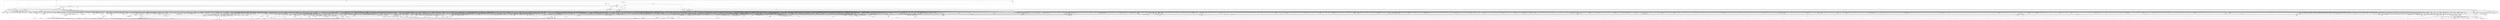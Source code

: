 digraph kerncollapsed {
    "sub_running_bw.isra.0" [color="black"];
    "remove_nodes.constprop.0" [color="black"];
    "do_raw_spin_lock_31" [color="black"];
    "Indirect call211" [color="black"];
    "arm64_kernel_unmapped_at_el0_2" [color="black"];
    "lru_move_tail_fn" [color="black"];
    "plist_del" [color="black"];
    "__legitimize_path" [color="black"];
    "__kern_my_cpu_offset_26" [color="black"];
    "fasync_insert_entry" [color="black"];
    "add_timer_on" [color="black"];
    "__io_disarm_linked_timeout" [color="black"];
    "Indirect call49" [color="black"];
    "wake_all_kswapds" [color="black"];
    "prepare_to_wait_event" [color="black"];
    "__update_gt_cputime" [color="black"];
    "mab_set_b_end" [color="black"];
    "copy_thread" [color="black"];
    "__raw_spin_lock_irq" [color="black"];
    "inode_io_list_del" [color="black"];
    "retain_dentry" [color="black"];
    "arch_local_irq_save" [color="black"];
    "rt_mutex_top_waiter" [color="black"];
    "get_arm64_ftr_reg_nowarn" [color="black"];
    "skb_pfmemalloc" [color="black"];
    "detach_entity_load_avg" [color="black"];
    "Indirect call207" [color="black"];
    "dev_pm_disable_wake_irq_check" [color="black"];
    "__fsnotify_recalc_mask" [color="black"];
    "add_mm_rss_vec" [color="black"];
    "do_softirq" [color="black"];
    "wake_up_bit" [color="black"];
    "find_next_bit_7" [color="black"];
    "restore_nameidata" [color="black"];
    "audit_rate_check.part.0" [color="black"];
    "choose_mountpoint_rcu" [color="black"];
    "atime_needs_update" [color="black"];
    "find_next_zero_bit_1" [color="black"];
    "do_raw_spin_lock_37" [color="black"];
    "Indirect call116" [color="black"];
    "__raw_spin_lock_4" [color="black"];
    "Indirect call176" [color="black"];
    "exit_task_stack_account" [color="black"];
    "io_wq_worker_running" [color="black"];
    "__d_find_any_alias" [color="black"];
    "mte_destroy_descend.constprop.0" [color="black"];
    "mnt_add_count" [color="black"];
    "Indirect call115" [color="black"];
    "__kern_my_cpu_offset_22" [color="black"];
    "__timer_delete_sync" [color="black"];
    "do_raw_spin_lock_14" [color="black"];
    "check_and_switch_context" [color="black"];
    "page_vma_mapped_walk_done" [color="black"];
    "mast_ascend" [color="black"];
    "is_current_pgrp_orphaned" [color="black"];
    "add_nr_running" [color="black"];
    "Indirect call199" [color="black"];
    "printk_parse_prefix" [color="black"];
    "Indirect call93" [color="black"];
    "_get_random_bytes" [color="black"];
    "__flow_hash_from_keys" [color="black"];
    "find_worker_executing_work" [color="black"];
    "kernel_init_pages" [color="black"];
    "pcpu_block_refresh_hint" [color="black"];
    "mas_descend" [color="black"];
    "arch_get_random_seed_longs" [color="black"];
    "__raw_spin_lock_irq.constprop.0_1" [color="black"];
    "io_wq_hash_work" [color="black"];
    "fragmentation_index" [color="black"];
    "Indirect call172" [color="black"];
    "io_acct_cancel_pending_work" [color="black"];
    "__printk_cpu_sync_try_get" [color="black"];
    "ihold" [color="black"];
    "propagation_next" [color="black"];
    "compaction_zonelist_suitable" [color="black"];
    "page_ref_inc_4" [color="black"];
    "pagefault_disable" [color="black"];
    "vm_unacct_memory_1" [color="black"];
    "__xchg_case_mb_64.constprop.0_3" [color="black"];
    "Indirect call201" [color="black"];
    "inc_rlimit_ucounts" [color="black"];
    "access_ok_14" [color="black"];
    "virt_to_folio" [color="black"];
    "arch_local_irq_save_4" [color="black"];
    "mas_mab_cp" [color="black"];
    "do_raw_spin_lock_80" [color="black"];
    "prb_reserve" [color="black"];
    "raw_spin_rq_lock_1" [color="black"];
    "mte_copy_page_tags" [color="black"];
    "cpumask_subset" [color="black"];
    "pid_task" [color="black"];
    "copy_from_kernel_nofault_allowed" [color="black"];
    "update_sctlr_el1" [color="black"];
    "ma_slots" [color="black"];
    "__skb_set_length_1" [color="black"];
    "percpu_counter_dec" [color="black"];
    "__cmpxchg_case_acq_32.constprop.0_16" [color="black"];
    "__kern_my_cpu_offset_70" [color="black"];
    "__kern_my_cpu_offset_55" [color="black"];
    "__raw_spin_lock_irq_32" [color="black"];
    "__radix_tree_lookup" [color="black"];
    "mte_parent_slot" [color="black"];
    "inc_tlb_flush_pending" [color="black"];
    "__percpu_add_case_32_21" [color="black"];
    "cpu_clock_sample" [color="black"];
    "mas_next_slot" [color="black"];
    "__percpu_add_case_32_8" [color="black"];
    "Indirect call86" [color="black"];
    "strncpy_from_user" [color="black"];
    "init_completion" [color="black"];
    "get_cpu_fpsimd_context" [color="black"];
    "mas_ascend" [color="black"];
    "system_supports_tlb_range_1" [color="black"];
    "ktime_get" [color="black"];
    "pm_runtime_deactivate_timer" [color="black"];
    "__raw_spin_unlock_irq_37" [color="black"];
    "bsearch" [color="black"];
    "d_set_mounted" [color="black"];
    "do_raw_spin_lock_67" [color="black"];
    "forward_timer_base" [color="black"];
    "list_del_init_6" [color="black"];
    "dl_bw_cpus" [color="black"];
    "mas_leaf_set_meta" [color="black"];
    "fatal_signal_pending_3" [color="black"];
    "gup_folio_next" [color="black"];
    "__printk_cpu_sync_wait" [color="black"];
    "kthread_probe_data" [color="black"];
    "console_verbose" [color="black"];
    "find_mergeable_anon_vma" [color="black"];
    "fpsimd_thread_switch" [color="black"];
    "dev_to_swnode" [color="black"];
    "d_is_dir.isra.0_1" [color="black"];
    "inode_add_lru" [color="black"];
    "__anon_vma_interval_tree_subtree_search" [color="black"];
    "mas_prev" [color="black"];
    "se_weight.isra.0" [color="black"];
    "mod_node_page_state" [color="black"];
    "__clear_open_fd" [color="black"];
    "d_shrink_del" [color="black"];
    "prep_compound_page" [color="black"];
    "__cmpxchg_case_acq_32.constprop.0_1" [color="black"];
    "__kern_my_cpu_offset_28" [color="black"];
    "pcpu_block_update" [color="black"];
    "find_next_bit_6" [color="black"];
    "Indirect call41" [color="black"];
    "clear_bit_unlock.constprop.0" [color="black"];
    "__percpu_add_case_64_3" [color="black"];
    "fpsimd_flush_task_state" [color="black"];
    "cpu_mitigations_off" [color="black"];
    "__fprop_add_percpu_max" [color="black"];
    "min_deadline_cb_propagate" [color="black"];
    "fsnotify_first_mark" [color="black"];
    "__percpu_add_case_64_6" [color="black"];
    "strcspn" [color="black"];
    "anon_vma_interval_tree_insert" [color="black"];
    "desc_make_final" [color="black"];
    "percpu_ref_put_many.constprop.0_1" [color="black"];
    "test_tsk_need_resched" [color="black"];
    "__wake_up_locked_key" [color="black"];
    "Indirect call178" [color="black"];
    "system_supports_mte" [color="black"];
    "pageblock_pfn_to_page" [color="black"];
    "__add_wait_queue" [color="black"];
    "page_ref_inc_1" [color="black"];
    "Indirect call208" [color="black"];
    "__raw_spin_lock_63" [color="black"];
    "__cmpxchg_case_acq_32.constprop.0_17" [color="black"];
    "mab_no_null_split" [color="black"];
    "Indirect call72" [color="black"];
    "extfrag_for_order" [color="black"];
    "kernfs_root" [color="black"];
    "io_poll_find.constprop.0" [color="black"];
    "is_zero_page" [color="black"];
    "__do_set_cpus_allowed" [color="black"];
    "__raw_spin_trylock" [color="black"];
    "rb_insert_color" [color="black"];
    "finish_automount" [color="black"];
    "io_put_kbuf" [color="black"];
    "Indirect call171" [color="black"];
    "__raw_spin_unlock_irqrestore_1" [color="black"];
    "siginfo_layout" [color="black"];
    "__fsnotify_update_child_dentry_flags" [color="black"];
    "mte_clear_page_tags" [color="black"];
    "filemap_release_folio" [color="black"];
    "prepend_path" [color="black"];
    "Indirect call95" [color="black"];
    "filename_lookup" [color="black"];
    "will_become_orphaned_pgrp" [color="black"];
    "fatal_signal_pending_4" [color="black"];
    "mast_spanning_rebalance.isra.0" [color="black"];
    "page_vma_mapped_walk_done_1" [color="black"];
    "klist_node_attached" [color="black"];
    "__raw_write_unlock_irq_5" [color="black"];
    "compound_order_1" [color="black"];
    "page_ref_dec_and_test_1" [color="black"];
    "rcu_segcblist_extract_done_cbs" [color="black"];
    "cpu_util_cfs_boost" [color="black"];
    "audit_gid_comparator" [color="black"];
    "prepend_char" [color="black"];
    "__cmpxchg_case_acq_32.constprop.0_19" [color="black"];
    "__futex_unqueue" [color="black"];
    "timer_delete" [color="black"];
    "do_raw_spin_lock" [color="black"];
    "xa_load" [color="black"];
    "__pi_memcmp" [color="black"];
    "rcu_seq_end" [color="black"];
    "dl_bw_of" [color="black"];
    "irq_enable" [color="black"];
    "__irq_startup" [color="black"];
    "system_supports_address_auth_1" [color="black"];
    "folio_trylock_4" [color="black"];
    "__clear_close_on_exec.isra.0" [color="black"];
    "tlb_gather_mmu_fullmm" [color="black"];
    "mas_wr_walk_descend" [color="black"];
    "Indirect call221" [color="black"];
    "__raw_spin_unlock_irq_4" [color="black"];
    "is_mounted" [color="black"];
    "get_pwq" [color="black"];
    "Indirect call48" [color="black"];
    "__raw_spin_lock_irq_1" [color="black"];
    "cpumask_and.isra.0_3" [color="black"];
    "dev_nit_active" [color="black"];
    "__kern_my_cpu_offset_80" [color="black"];
    "Indirect call13" [color="black"];
    "kthread_should_stop" [color="black"];
    "mas_start" [color="black"];
    "__audit_getname" [color="black"];
    "mas_wr_new_end" [color="black"];
    "get_sd_balance_interval" [color="black"];
    "mas_wr_node_walk" [color="black"];
    "Indirect call140" [color="black"];
    "slab_want_init_on_free" [color="black"];
    "security_capable" [color="black"];
    "fsnotify_handle_inode_event.isra.0" [color="black"];
    "osq_unlock" [color="black"];
    "__raw_spin_unlock_irqrestore_31" [color="black"];
    "lookup_mnt" [color="black"];
    "rcu_cblist_dequeue" [color="black"];
    "mmget" [color="black"];
    "__set_open_fd" [color="black"];
    "do_raw_spin_lock_43" [color="black"];
    "__raw_spin_unlock_irq.constprop.0_1" [color="black"];
    "__skb_dequeue_3" [color="black"];
    "find_next_bit.constprop.0_5" [color="black"];
    "Indirect call143" [color="black"];
    "pmd_offset.isra.0_1" [color="black"];
    "__hlist_del" [color="black"];
    "find_next_bit_15" [color="black"];
    "skb_orphan_1" [color="black"];
    "set_cpu_online" [color="black"];
    "posix_cpu_timer_rearm" [color="black"];
    "find_next_bit_10" [color="black"];
    "prepend" [color="black"];
    "__d_lookup_rcu" [color="black"];
    "__raw_spin_lock_3" [color="black"];
    "__raw_spin_lock_irq_11" [color="black"];
    "timer_base.isra.0" [color="black"];
    "wants_signal" [color="black"];
    "io_wq_get_acct" [color="black"];
    "__pm_relax" [color="black"];
    "__cmpxchg_case_mb_32_5" [color="black"];
    "should_zap_page" [color="black"];
    "inode_maybe_inc_iversion" [color="black"];
    "__cmpxchg_case_acq_32" [color="black"];
    "__wake_up" [color="black"];
    "dl_set_overload.part.0" [color="black"];
    "__remove_shared_vm_struct.constprop.0" [color="black"];
    "_compound_head_5" [color="black"];
    "pcpu_update_empty_pages" [color="black"];
    "tlb_remove_table_smp_sync" [color="black"];
    "do_raw_spin_lock_63" [color="black"];
    "arch_timer_evtstrm_available" [color="black"];
    "Indirect call82" [color="black"];
    "__raw_spin_lock.constprop.0" [color="black"];
    "mas_find" [color="black"];
    "signal_pending_state" [color="black"];
    "__pick_first_entity" [color="black"];
    "__raw_write_unlock_irq_4" [color="black"];
    "vma_interval_tree_insert" [color="black"];
    "pcpu_block_update_hint_alloc" [color="black"];
    "Indirect call166" [color="black"];
    "set_ptes.constprop.0.isra.0" [color="black"];
    "device_match_devt" [color="black"];
    "anon_vma_interval_tree_post_update_vma" [color="black"];
    "Indirect call60" [color="black"];
    "hlist_bl_lock" [color="black"];
    "rcu_is_cpu_rrupt_from_idle" [color="black"];
    "Indirect call97" [color="black"];
    "__posix_timers_find" [color="black"];
    "__find_vmap_area.constprop.0" [color="black"];
    "__smp_call_single_queue" [color="black"];
    "memchr" [color="black"];
    "pcpu_chunk_slot" [color="black"];
    "list_lru_add" [color="black"];
    "do_raw_spin_lock_97" [color="black"];
    "aio_nr_sub" [color="black"];
    "__raw_spin_unlock_irqrestore_32" [color="black"];
    "_compound_head_4" [color="black"];
    "page_ref_inc_3" [color="black"];
    "pvm_find_va_enclose_addr" [color="black"];
    "Indirect call74" [color="black"];
    "__const_udelay" [color="black"];
    "__raw_spin_lock_irqsave_12" [color="black"];
    "signal_pending_11" [color="black"];
    "__kern_my_cpu_offset_42" [color="black"];
    "set_secondary_fwnode" [color="black"];
    "Indirect call53" [color="black"];
    "__ptrace_link" [color="black"];
    "Indirect call102" [color="black"];
    "get_mountpoint" [color="black"];
    "page_ref_add_1" [color="black"];
    "__d_instantiate" [color="black"];
    "__iget" [color="black"];
    "Indirect call198" [color="black"];
    "__raw_spin_unlock_irq_25" [color="black"];
    "_compound_head_13" [color="black"];
    "__kern_my_cpu_offset_83" [color="black"];
    "cpudl_find" [color="black"];
    "__raw_spin_lock_irqsave_5" [color="black"];
    "peernet2id" [color="black"];
    "kmap_atomic_1" [color="black"];
    "list_del_init_2" [color="black"];
    "cpumask_and.isra.0_1" [color="black"];
    "task_rq_unlock" [color="black"];
    "__integrity_iint_find" [color="black"];
    "qdisc_run_begin" [color="black"];
    "do_raw_spin_lock_3" [color="black"];
    "__lock_parent" [color="black"];
    "rpm_check_suspend_allowed" [color="black"];
    "Indirect call165" [color="black"];
    "folio_invalidate" [color="black"];
    "compound_order_2" [color="black"];
    "tty_ldisc_open" [color="black"];
    "Indirect call128" [color="black"];
    "graft_tree" [color="black"];
    "mutex_can_spin_on_owner" [color="black"];
    "HAS_UNMAPPED_ID" [color="black"];
    "Indirect call168" [color="black"];
    "__raw_spin_unlock_irq_38" [color="black"];
    "access_ok_42" [color="black"];
    "__raw_spin_lock_irq_26" [color="black"];
    "add_device_randomness" [color="black"];
    "mm_counter_file" [color="black"];
    "print_tainted" [color="black"];
    "prb_read_valid" [color="black"];
    "drain_pages" [color="black"];
    "__disable_irq_nosync" [color="black"];
    "__raw_spin_lock_irqsave.constprop.0_3" [color="black"];
    "audit_log_path_denied" [color="black"];
    "tls_preserve_current_state" [color="black"];
    "gup_signal_pending" [color="black"];
    "timespec64_equal" [color="black"];
    "complete_walk" [color="black"];
    "flush_tlb_batched_pending" [color="black"];
    "lock_mnt_tree" [color="black"];
    "__mutex_trylock_common" [color="black"];
    "xas_error.isra.0" [color="black"];
    "show_mem_node_skip" [color="black"];
    "__bitmap_set" [color="black"];
    "Indirect call228" [color="black"];
    "__raw_spin_unlock_irq.constprop.0_2" [color="black"];
    "__kern_my_cpu_offset_27" [color="black"];
    "_copy_from_iter" [color="black"];
    "__raw_read_unlock.constprop.0_2" [color="black"];
    "mas_adopt_children.isra.0" [color="black"];
    "list_splice_tail_init" [color="black"];
    "xas_clear_mark" [color="black"];
    "__raw_spin_unlock_irq_6" [color="black"];
    "__percpu_add_case_64_4" [color="black"];
    "Indirect call32" [color="black"];
    "__raw_spin_unlock_irq_21" [color="black"];
    "prb_first_valid_seq" [color="black"];
    "find_next_bit.constprop.0_6" [color="black"];
    "__percpu_add_case_32_15" [color="black"];
    "hlist_del_init_4" [color="black"];
    "__cmpxchg_case_rel_32" [color="black"];
    "__ksize" [color="black"];
    "__raw_spin_unlock_irq_23" [color="black"];
    "__wake_up_locked_key_bookmark" [color="black"];
    "rt_mutex_proxy_unlock" [color="black"];
    "raw_spin_rq_unlock" [color="black"];
    "rb_erase_cached.isra.0" [color="black"];
    "tty_update_time" [color="black"];
    "__raw_spin_lock_21" [color="black"];
    "kmap_local_page" [color="black"];
    "Indirect call120" [color="black"];
    "freezing_slow_path" [color="black"];
    "io_poll_remove_entry" [color="black"];
    "__raw_spin_lock_23" [color="black"];
    "pmd_set_huge" [color="black"];
    "fpsimd_save_state" [color="black"];
    "do_kernel_restart" [color="black"];
    "mod_timer" [color="black"];
    "__raw_spin_lock_32" [color="black"];
    "pfn_valid_2" [color="black"];
    "arch_local_irq_restore_2" [color="black"];
    "__raw_spin_unlock_irqrestore_38" [color="black"];
    "Indirect call59" [color="black"];
    "set_task_cpu" [color="black"];
    "__init_rwsem" [color="black"];
    "new_context" [color="black"];
    "sme_save_state" [color="black"];
    "attach_recursive_mnt" [color="black"];
    "sched_ttwu_pending" [color="black"];
    "Indirect call210" [color="black"];
    "arch_get_random_longs" [color="black"];
    "Indirect call157" [color="black"];
    "sched_cgroup_fork" [color="black"];
    "Indirect call81" [color="black"];
    "rcu_cblist_init" [color="black"];
    "__mnt_want_write" [color="black"];
    "__raw_spin_unlock_irq_20" [color="black"];
    "__raw_spin_lock_26" [color="black"];
    "__raw_spin_lock.constprop.0_1" [color="black"];
    "pcpu_unit_page_offset" [color="black"];
    "mapping_shrinkable_1" [color="black"];
    "Indirect call229" [color="black"];
    "find_vma_prev" [color="black"];
    "membarrier_update_current_mm" [color="black"];
    "__flush_tlb_page_nosync" [color="black"];
    "__pi_strlen" [color="black"];
    "__peernet2id" [color="black"];
    "__cmpwait_case_32_2" [color="black"];
    "Indirect call12" [color="black"];
    "do_raw_spin_lock_28" [color="black"];
    "_find_next_or_bit" [color="black"];
    "mnt_get_count" [color="black"];
    "read_seqbegin.constprop.0" [color="black"];
    "__kern_my_cpu_offset_54" [color="black"];
    "sig_handler_ignored" [color="black"];
    "__rb_rotate_set_parents" [color="black"];
    "device_pm_check_callbacks" [color="black"];
    "__raw_spin_lock.constprop.0_2" [color="black"];
    "list_splice" [color="black"];
    "post_alloc_hook" [color="black"];
    "__cmpxchg_case_acq_32.constprop.0_21" [color="black"];
    "_find_next_zero_bit" [color="black"];
    "Indirect call25" [color="black"];
    "__raw_spin_lock_19" [color="black"];
    "ldsem_down_read_trylock" [color="black"];
    "Indirect call50" [color="black"];
    "io_wq_cancel_pending_work" [color="black"];
    "__wb_update_bandwidth.constprop.0" [color="black"];
    "__raw_spin_lock_15" [color="black"];
    "get_new_cred" [color="black"];
    "entity_eligible" [color="black"];
    "Indirect call24" [color="black"];
    "audit_inode" [color="black"];
    "hrtimer_start_expires" [color="black"];
    "__raw_spin_unlock_irqrestore_33" [color="black"];
    "do_raw_spin_lock_36" [color="black"];
    "Indirect call156" [color="black"];
    "__wake_up_common_lock" [color="black"];
    "Indirect call40" [color="black"];
    "cpu_switch_to" [color="black"];
    "init_multi_vma_prep" [color="black"];
    "__raw_read_lock_irqsave.constprop.0_1" [color="black"];
    "__balance_callbacks" [color="black"];
    "sync_icache_aliases" [color="black"];
    "capacity_of" [color="black"];
    "this_cpu_has_cap" [color="black"];
    "do_raw_spin_lock_58" [color="black"];
    "signal_set_stop_flags" [color="black"];
    "mapping_shrinkable" [color="black"];
    "__raw_spin_unlock_irqrestore_2" [color="black"];
    "count_vm_event_2" [color="black"];
    "folio_try_get_rcu" [color="black"];
    "futex_q_unlock" [color="black"];
    "__percpu_down_write_trylock" [color="black"];
    "get_ldops" [color="black"];
    "access_ok_39" [color="black"];
    "posix_cpu_timers_exit_group" [color="black"];
    "__to_kthread" [color="black"];
    "__raw_spin_unlock_irqrestore_24" [color="black"];
    "do_raw_spin_lock_44" [color="black"];
    "synchronize_rcu.part.0" [color="black"];
    "qdisc_maybe_clear_missed" [color="black"];
    "unlock_task_sighand.isra.0_1" [color="black"];
    "__mnt_is_readonly" [color="black"];
    "may_mount" [color="black"];
    "__kern_my_cpu_offset_16" [color="black"];
    "__update_min_deadline" [color="black"];
    "idle_cpu" [color="black"];
    "dget" [color="black"];
    "__raw_spin_lock_irqsave_41" [color="black"];
    "_raw_spin_rq_lock_irqsave" [color="black"];
    "recalc_sigpending" [color="black"];
    "__cmpxchg_case_acq_64" [color="black"];
    "__timer_delete" [color="black"];
    "Indirect call5" [color="black"];
    "touch_atime" [color="black"];
    "folio_unlock" [color="black"];
    "io_cancel_ctx_cb" [color="black"];
    "arch_local_irq_save_8" [color="black"];
    "strreplace" [color="black"];
    "anon_vma_interval_tree_iter_next" [color="black"];
    "__raw_spin_lock_12" [color="black"];
    "drain_pages_zone" [color="black"];
    "__wake_up_parent" [color="black"];
    "rt_mutex_futex_trylock" [color="black"];
    "irq_disable" [color="black"];
    "unhash_mnt" [color="black"];
    "Indirect call43" [color="black"];
    "task_pid_vnr_1" [color="black"];
    "__raw_spin_unlock_irq_36" [color="black"];
    "set_tlb_ubc_flush_pending" [color="black"];
    "pcpu_next_md_free_region" [color="black"];
    "dev_bus_name" [color="black"];
    "__count_vm_events_1" [color="black"];
    "getname_flags" [color="black"];
    "__raw_spin_lock_irqsave.constprop.0_9" [color="black"];
    "io_match_task_safe" [color="black"];
    "arch_send_call_function_ipi_mask" [color="black"];
    "wake_up_var" [color="black"];
    "io_should_retry_thread" [color="black"];
    "tag_set" [color="black"];
    "do_raw_spin_lock_2" [color="black"];
    "io_poll_remove_entries" [color="black"];
    "_task_util_est" [color="black"];
    "activate_task" [color="black"];
    "wb_stat_mod" [color="black"];
    "page_ref_inc" [color="black"];
    "d_find_alias" [color="black"];
    "irq_work_claim" [color="black"];
    "find_next_bit.constprop.0_1" [color="black"];
    "req_set_fail_4" [color="black"];
    "put_dec_full8" [color="black"];
    "put_tree_ref" [color="black"];
    "pud_set_huge" [color="black"];
    "sve_state_size" [color="black"];
    "Indirect call61" [color="black"];
    "__percpu_add_case_32_13" [color="black"];
    "rcu_poll_gp_seq_end" [color="black"];
    "try_to_unmap_flush_dirty" [color="black"];
    "cpumask_next_and" [color="black"];
    "__kern_my_cpu_offset_35" [color="black"];
    "lru_note_cost" [color="black"];
    "page_ref_inc_6" [color="black"];
    "exit_oom_victim" [color="black"];
    "do_raw_spin_lock_85" [color="black"];
    "task_call_func" [color="black"];
    "Indirect call189" [color="black"];
    "do_raw_spin_lock_73" [color="black"];
    "Indirect call114" [color="black"];
    "__raw_spin_lock_irqsave_39" [color="black"];
    "__wake_up_common" [color="black"];
    "__raw_spin_lock_14" [color="black"];
    "__cmpwait_case_32" [color="black"];
    "Indirect call153" [color="black"];
    "skb_copy_bits" [color="black"];
    "Indirect call92" [color="black"];
    "add_wait_queue" [color="black"];
    "need_mlock_drain" [color="black"];
    "compaction_free" [color="black"];
    "mast_split_data" [color="black"];
    "lru_deactivate_file_fn" [color="black"];
    "_compound_head" [color="black"];
    "__fget_light" [color="black"];
    "lru_deactivate_fn" [color="black"];
    "percpu_ref_put_many.constprop.0" [color="black"];
    "int_sqrt" [color="black"];
    "io_run_local_work_continue" [color="black"];
    "do_raw_spin_lock_86" [color="black"];
    "__cmpxchg_case_mb_32_8" [color="black"];
    "Indirect call106" [color="black"];
    "__raw_spin_lock_46" [color="black"];
    "Indirect call196" [color="black"];
    "mas_wr_walk" [color="black"];
    "__raw_write_lock.constprop.0_1" [color="black"];
    "__raw_spin_lock_irqsave_23" [color="black"];
    "__raw_spin_unlock_irqrestore_4" [color="black"];
    "lockref_put_or_lock" [color="black"];
    "netlink_unlock_table" [color="black"];
    "fsnotify_detach_connector_from_object" [color="black"];
    "__kern_my_cpu_offset_91" [color="black"];
    "__lookup_slow" [color="black"];
    "pm_ops_is_empty" [color="black"];
    "__mutex_trylock" [color="black"];
    "skb_zcopy_downgrade_managed" [color="black"];
    "prepend_name" [color="black"];
    "pte_to_swp_entry_2" [color="black"];
    "dentry_string_cmp" [color="black"];
    "__raw_spin_unlock_irqrestore_21" [color="black"];
    "pcpu_find_block_fit" [color="black"];
    "srcu_read_unlock.constprop.0" [color="black"];
    "process_shares_mm" [color="black"];
    "xa_find_after" [color="black"];
    "fill_contig_page_info" [color="black"];
    "irq_domain_activate_irq" [color="black"];
    "Indirect call218" [color="black"];
    "d_lru_del" [color="black"];
    "clear_ti_thread_flag_3" [color="black"];
    "do_raw_spin_lock_12" [color="black"];
    "update_load_avg" [color="black"];
    "rcu_seq_end_1" [color="black"];
    "__cmpxchg_case_mb_64_7" [color="black"];
    "__raw_spin_unlock_irq_43" [color="black"];
    "flush_tlb_kernel_range" [color="black"];
    "Indirect call203" [color="black"];
    "osq_wait_next" [color="black"];
    "wb_dirty_limits" [color="black"];
    "audit_tree_lookup" [color="black"];
    "workingset_activation" [color="black"];
    "__down_trylock_console_sem.constprop.0" [color="black"];
    "Indirect call34" [color="black"];
    "__raw_spin_lock_irqsave_34" [color="black"];
    "list_del_4" [color="black"];
    "audit_uid_comparator" [color="black"];
    "__raw_spin_lock_24" [color="black"];
    "page_ref_dec_and_test" [color="black"];
    "wb_io_lists_depopulated" [color="black"];
    "set_tsk_need_resched" [color="black"];
    "pagefault_enable_2" [color="black"];
    "__disable_irq" [color="black"];
    "mas_data_end" [color="black"];
    "kmalloc_slab" [color="black"];
    "_find_first_bit" [color="black"];
    "__ipi_send_mask" [color="black"];
    "no_page_table" [color="black"];
    "vma_is_secretmem" [color="black"];
    "Indirect call159" [color="black"];
    "Indirect call39" [color="black"];
    "xa_find" [color="black"];
    "put_dec_trunc8" [color="black"];
    "do_raw_spin_lock_88" [color="black"];
    "irqd_set.isra.0_1" [color="black"];
    "__delay" [color="black"];
    "Indirect call216" [color="black"];
    "arm64_kernel_unmapped_at_el0_4" [color="black"];
    "mas_find_setup.constprop.0" [color="black"];
    "cpumask_next.constprop.0" [color="black"];
    "__raw_spin_unlock_irqrestore.constprop.0_1" [color="black"];
    "find_next_bit_29" [color="black"];
    "data_push_tail" [color="black"];
    "__wake_up_pollfree" [color="black"];
    "__raw_spin_lock_irqsave_6" [color="black"];
    "__raw_spin_unlock_irqrestore_29" [color="black"];
    "copyin" [color="black"];
    "mas_split_final_node.isra.0" [color="black"];
    "no_blink" [color="black"];
    "wakeup_kcompactd" [color="black"];
    "hrtimer_cancel" [color="black"];
    "__d_lookup_unhash_wake" [color="black"];
    "d_same_name" [color="black"];
    "walk_component" [color="black"];
    "do_raw_spin_lock_48" [color="black"];
    "Indirect call122" [color="black"];
    "sock_rfree" [color="black"];
    "auditsc_get_stamp" [color="black"];
    "rcu_exp_jiffies_till_stall_check" [color="black"];
    "__raw_spin_unlock_irqrestore_10" [color="black"];
    "__sw_hweight64" [color="black"];
    "Indirect call190" [color="black"];
    "pcpu_alloc_area" [color="black"];
    "__hrtimer_next_event_base.constprop.0" [color="black"];
    "Indirect call124" [color="black"];
    "do_raw_spin_lock_32" [color="black"];
    "__bitmap_weight" [color="black"];
    "__page_dup_rmap.constprop.0" [color="black"];
    "rcu_segcblist_inc_len" [color="black"];
    "invent_group_ids" [color="black"];
    "do_raw_spin_lock_116" [color="black"];
    "do_raw_spin_lock_7" [color="black"];
    "io_cancel_req_match" [color="black"];
    "__mnt_want_write_file" [color="black"];
    "number" [color="black"];
    "Indirect call191" [color="black"];
    "clear_inode" [color="black"];
    "Indirect call187" [color="black"];
    "__kern_my_cpu_offset_76" [color="black"];
    "_compound_head_1" [color="black"];
    "kernfs_get" [color="black"];
    "list_del_3" [color="black"];
    "tick_get_device" [color="black"];
    "slab_want_init_on_alloc" [color="black"];
    "fatal_signal_pending_1" [color="black"];
    "mas_next_sibling" [color="black"];
    "Indirect call197" [color="black"];
    "do_raw_spin_lock_56" [color="black"];
    "do_raw_spin_lock_10" [color="black"];
    "allow_write_access" [color="black"];
    "is_posix_acl_xattr" [color="black"];
    "__percpu_add_case_64" [color="black"];
    "__raw_spin_lock_irq_17" [color="black"];
    "oom_badness" [color="black"];
    "__legitimize_mnt" [color="black"];
    "kernfs_next_descendant_post" [color="black"];
    "security_d_instantiate" [color="black"];
    "__free_one_page" [color="black"];
    "io_run_cancel" [color="black"];
    "Indirect call212" [color="black"];
    "__attach_mnt" [color="black"];
    "do_raw_spin_lock.constprop.0_13" [color="black"];
    "legitimize_links" [color="black"];
    "__percpu_counter_sum" [color="black"];
    "mast_fill_bnode" [color="black"];
    "__remove_inode_hash" [color="black"];
    "arm_smccc_1_1_get_conduit" [color="black"];
    "io_poll_add_hash" [color="black"];
    "pcpu_free_area.isra.0" [color="black"];
    "__kern_my_cpu_offset_56" [color="black"];
    "oom_unkillable_task.isra.0" [color="black"];
    "csum_partial" [color="black"];
    "grow_tree_refs" [color="black"];
    "arch_local_irq_save_7" [color="black"];
    "Indirect call117" [color="black"];
    "u64_stats_inc" [color="black"];
    "rcu_segcblist_accelerate" [color="black"];
    "wp_page_reuse" [color="black"];
    "do_raw_spin_lock_72" [color="black"];
    "access_ok_12" [color="black"];
    "__cmpxchg_case_mb_32_13" [color="black"];
    "__cmpxchg_case_acq_32.constprop.0_14" [color="black"];
    "strscpy" [color="black"];
    "__percpu_add_case_32_3" [color="black"];
    "Indirect call98" [color="black"];
    "____core____" [color="kernel"];
    "Indirect call87" [color="black"];
    "pmd_offset.isra.0" [color="black"];
    "do_raw_spin_lock_83" [color="black"];
    "rcu_segcblist_first_pend_cb" [color="black"];
    "__cmpxchg_case_mb_32_4" [color="black"];
    "security_sk_free" [color="black"];
    "__cmpxchg_case_mb_32_2" [color="black"];
    "folio_trylock" [color="black"];
    "mnt_set_mountpoint" [color="black"];
    "Indirect call139" [color="black"];
    "mas_set_parent.constprop.0" [color="black"];
    "__kern_my_cpu_offset_61" [color="black"];
    "mte_set_pivot" [color="black"];
    "__wake_up_bit" [color="black"];
    "flush_dcache_folio" [color="black"];
    "pageblock_skip_persistent" [color="black"];
    "Indirect call110" [color="black"];
    "do_raw_spin_lock_69" [color="black"];
    "write_seqlock.constprop.0" [color="black"];
    "pfn_is_map_memory" [color="black"];
    "clear_page" [color="black"];
    "try_to_unmap_flush" [color="black"];
    "Indirect call3" [color="black"];
    "clear_ti_thread_flag_1" [color="black"];
    "check_mnt.isra.0" [color="black"];
    "folio_trylock_2" [color="black"];
    "mas_next_setup.constprop.0" [color="black"];
    "cpumask_first_and" [color="black"];
    "is_subdir" [color="black"];
    "rwsem_set_nonspinnable" [color="black"];
    "__lshrti3" [color="black"];
    "audit_mark_compare" [color="black"];
    "folio_size_2" [color="black"];
    "__raw_spin_lock_irqsave_51" [color="black"];
    "test_ti_thread_flag_7" [color="black"];
    "pmd_clear_huge" [color="black"];
    "find_next_bit.constprop.0_21" [color="black"];
    "__task_pid_nr_ns" [color="black"];
    "__raw_spin_lock_30" [color="black"];
    "page_ref_dec_and_test_2" [color="black"];
    "get_task_mm" [color="black"];
    "kthread_insert_work_sanity_check" [color="black"];
    "rcu_segcblist_init" [color="black"];
    "__sw_hweight32" [color="black"];
    "__cmpxchg_case_acq_64_1" [color="black"];
    "fd_install" [color="black"];
    "kill_device" [color="black"];
    "fsnotify_connector_sb" [color="black"];
    "post_ttbr_update_workaround" [color="black"];
    "smp_call_function_many" [color="black"];
    "__inode_add_lru" [color="black"];
    "__put_cpu_fpsimd_context" [color="black"];
    "memmove" [color="black"];
    "__raw_spin_unlock_irq_3" [color="black"];
    "ptrauth_keys_install_user" [color="black"];
    "pi_state_update_owner" [color="black"];
    "__cmpxchg_case_acq_32.constprop.0_20" [color="black"];
    "__arch_copy_from_user" [color="black"];
    "__bitmap_equal" [color="black"];
    "__raw_spin_lock_irq_20" [color="black"];
    "mas_prev_sibling" [color="black"];
    "folio_nr_pages" [color="black"];
    "__raw_spin_lock_irq_7" [color="black"];
    "do_raw_spin_lock_35" [color="black"];
    "__wake_q_add" [color="black"];
    "percpu_ref_noop_confirm_switch" [color="black"];
    "sk_mem_reclaim" [color="black"];
    "Indirect call111" [color="black"];
    "get_random_bytes" [color="black"];
    "list_del_1" [color="black"];
    "update_newidle_cost" [color="black"];
    "__attach_to_pi_owner" [color="black"];
    "__cmpxchg_case_64" [color="black"];
    "path_is_under" [color="black"];
    "Indirect call8" [color="black"];
    "__cmpxchg_case_8" [color="black"];
    "task_work_cancel_match" [color="black"];
    "__mod_node_page_state" [color="black"];
    "__dput_to_list" [color="black"];
    "__audit_uring_entry" [color="black"];
    "__raw_spin_unlock_irqrestore_12" [color="black"];
    "_find_first_and_bit" [color="black"];
    "virt_to_slab" [color="black"];
    "zone_reclaimable_pages" [color="black"];
    "next_zone" [color="black"];
    "__cmpxchg_case_mb_32_10" [color="black"];
    "mapping_shrinkable_2" [color="black"];
    "__raw_spin_lock_bh.constprop.0_5" [color="black"];
    "inactive_is_low.constprop.0" [color="black"];
    "Indirect call22" [color="black"];
    "active_load_balance_cpu_stop" [color="black"];
    "Indirect call19" [color="black"];
    "__cmpxchg_case_acq_32.constprop.0_4" [color="black"];
    "vma_interval_tree_insert_after" [color="black"];
    "Indirect call17" [color="black"];
    "__raw_spin_lock_62" [color="black"];
    "pde_subdir_first" [color="black"];
    "__raw_spin_unlock_irq_11" [color="black"];
    "zone_page_state_snapshot.constprop.0" [color="black"];
    "Indirect call73" [color="black"];
    "__task_rq_lock" [color="black"];
    "set_ptes.isra.0" [color="black"];
    "nd_alloc_stack" [color="black"];
    "select_collect2" [color="black"];
    "test_ti_thread_flag_6" [color="black"];
    "__raw_spin_unlock_irqrestore_9" [color="black"];
    "Indirect call175" [color="black"];
    "do_raw_spin_lock_33" [color="black"];
    "hlist_del_init_2" [color="black"];
    "rcu_gpnum_ovf" [color="black"];
    "do_raw_spin_lock.constprop.0_3" [color="black"];
    "spin_lock_irqsave_ssp_contention" [color="black"];
    "do_raw_spin_lock_46" [color="black"];
    "__raw_spin_lock_irq_35" [color="black"];
    "__kern_my_cpu_offset_19" [color="black"];
    "Indirect call161" [color="black"];
    "security_audit_rule_match" [color="black"];
    "Indirect call135" [color="black"];
    "test_and_set_bit_lock.constprop.0" [color="black"];
    "folio_account_cleaned" [color="black"];
    "__kern_my_cpu_offset_36" [color="black"];
    "Indirect call155" [color="black"];
    "__kern_my_cpu_offset_44" [color="black"];
    "__kern_my_cpu_offset_134" [color="black"];
    "Indirect call1" [color="black"];
    "folio_mapped_1" [color="black"];
    "desc_make_reusable" [color="black"];
    "ktime_get_coarse_real_ts64" [color="black"];
    "efi_reboot" [color="black"];
    "mte_dead_walk" [color="black"];
    "__cmpxchg_case_mb_32.constprop.0" [color="black"];
    "io_req_defer_failed" [color="black"];
    "folio_test_uptodate" [color="black"];
    "propagate_one" [color="black"];
    "cpumask_weight.constprop.0_5" [color="black"];
    "security_secid_to_secctx" [color="black"];
    "queued_read_lock.constprop.0" [color="black"];
    "__kern_my_cpu_offset_17" [color="black"];
    "__io_prep_linked_timeout" [color="black"];
    "__raw_spin_lock_irqsave_29" [color="black"];
    "find_buddy_page_pfn" [color="black"];
    "prepare_to_swait_event" [color="black"];
    "should_failslab" [color="black"];
    "clear_ti_thread_flag_6" [color="black"];
    "lowest_in_progress" [color="black"];
    "try_release_thread_stack_to_cache" [color="black"];
    "signal_pending_state_2" [color="black"];
    "pde_subdir_find" [color="black"];
    "mutex_is_locked" [color="black"];
    "folio_not_mapped" [color="black"];
    "__bitmap_intersects" [color="black"];
    "Indirect call108" [color="black"];
    "avg_vruntime" [color="black"];
    "tag_clear_highpage" [color="black"];
    "clear_buddies.isra.0" [color="black"];
    "_mix_pool_bytes" [color="black"];
    "idr_find" [color="black"];
    "raw_spin_rq_lock" [color="black"];
    "sock_inuse_add" [color="black"];
    "find_first_bit_3" [color="black"];
    "tick_get_broadcast_device" [color="black"];
    "security_sb_pivotroot" [color="black"];
    "check_class_changed" [color="black"];
    "hrtimer_start_range_ns" [color="black"];
    "vfsgid_in_group_p" [color="black"];
    "kill_super_notify" [color="black"];
    "fprop_reflect_period_percpu.isra.0" [color="black"];
    "local_bh_disable" [color="black"];
    "arch_teardown_dma_ops" [color="black"];
    "pcpu_init_md_blocks" [color="black"];
    "make_vfsuid" [color="black"];
    "mas_safe_pivot" [color="black"];
    "lock_hrtimer_base" [color="black"];
    "find_suitable_fallback" [color="black"];
    "update_blocked_averages" [color="black"];
    "prb_reserve_in_last" [color="black"];
    "do_raw_spin_lock_23" [color="black"];
    "update_rq_clock" [color="black"];
    "split_page" [color="black"];
    "mapping_unmap_writable" [color="black"];
    "data_alloc" [color="black"];
    "Indirect call27" [color="black"];
    "find_submount" [color="black"];
    "security_inode_permission" [color="black"];
    "set_work_data" [color="black"];
    "Indirect call54" [color="black"];
    "arm64_kernel_unmapped_at_el0_3" [color="black"];
    "percpu_ref_get_many.constprop.0" [color="black"];
    "__wait_for_common" [color="black"];
    "drop_links" [color="black"];
    "simple_xattr_space" [color="black"];
    "__hrtimer_get_next_event" [color="black"];
    "do_add_mount" [color="black"];
    "csum_block_add_ext" [color="black"];
    "__xas_next" [color="black"];
    "__percpu_add_case_32" [color="black"];
    "sock_flag.constprop.0" [color="black"];
    "arch_local_irq_save_5" [color="black"];
    "lookup_mountpoint" [color="black"];
    "__put_unused_fd" [color="black"];
    "arch_tlbbatch_should_defer.constprop.0" [color="black"];
    "page_move_anon_rmap" [color="black"];
    "folio_mapped_3" [color="black"];
    "count_vm_event" [color="black"];
    "__raw_spin_unlock_irqrestore_14" [color="black"];
    "kthread_is_per_cpu" [color="black"];
    "do_raw_spin_lock_99" [color="black"];
    "noop_dirty_folio" [color="black"];
    "pte_offset_kernel.isra.0" [color="black"];
    "rcu_segcblist_enqueue" [color="black"];
    "files_lookup_fd_raw" [color="black"];
    "test_ti_thread_flag_1" [color="black"];
    "Indirect call136" [color="black"];
    "req_set_fail" [color="black"];
    "write_sequnlock.constprop.0" [color="black"];
    "Indirect call62" [color="black"];
    "Indirect call219" [color="black"];
    "Indirect call35" [color="black"];
    "do_csum" [color="black"];
    "__raw_spin_lock_irqsave.constprop.0_8" [color="black"];
    "skb_has_frag_list" [color="black"];
    "fpsimd_preserve_current_state" [color="black"];
    "first_zones_zonelist" [color="black"];
    "copy_user_highpage" [color="black"];
    "xas_set_order.part.0" [color="black"];
    "skb_header_pointer_2" [color="black"];
    "override_creds" [color="black"];
    "workingset_eviction" [color="black"];
    "move_queued_task.constprop.0" [color="black"];
    "add_timer" [color="black"];
    "__audit_reusename" [color="black"];
    "Indirect call192" [color="black"];
    "__raw_spin_lock_irq_41" [color="black"];
    "Indirect call206" [color="black"];
    "Indirect call99" [color="black"];
    "zone_watermark_ok" [color="black"];
    "hrtimer_try_to_cancel" [color="black"];
    "__raw_spin_lock_2" [color="black"];
    "Indirect call94" [color="black"];
    "ktime_add_safe" [color="black"];
    "desc_read" [color="black"];
    "io_req_complete_defer" [color="black"];
    "cpuhp_invoke_callback" [color="black"];
    "do_raw_spin_lock_17" [color="black"];
    "__kern_my_cpu_offset_21" [color="black"];
    "find_lock_later_rq" [color="black"];
    "security_inode_getsecid" [color="black"];
    "__wb_calc_thresh" [color="black"];
    "sched_post_fork" [color="black"];
    "flush_tlb_mm" [color="black"];
    "next_mnt" [color="black"];
    "Indirect call215" [color="black"];
    "sock_rmem_free" [color="black"];
    "do_raw_spin_lock_16" [color="black"];
    "__dl_sub" [color="black"];
    "do_raw_spin_lock_18" [color="black"];
    "get_state_synchronize_rcu" [color="black"];
    "xas_next_offset" [color="black"];
    "__raw_read_unlock.constprop.0" [color="black"];
    "__kern_my_cpu_offset_24" [color="black"];
    "do_init_timer.constprop.0" [color="black"];
    "__raw_spin_unlock_bh.constprop.0" [color="black"];
    "__kmem_obj_info" [color="black"];
    "pcpu_chunk_refresh_hint" [color="black"];
    "Indirect call131" [color="black"];
    "Indirect call4" [color="black"];
    "is_software_node" [color="black"];
    "__raw_spin_unlock_irq_19" [color="black"];
    "maybe_mkwrite.isra.0" [color="black"];
    "io_poll_get_ownership" [color="black"];
    "__cmpxchg_case_mb_64_2" [color="black"];
    "capable_wrt_inode_uidgid" [color="black"];
    "__xa_clear_mark" [color="black"];
    "has_managed_dma" [color="black"];
    "futex_hash" [color="black"];
    "update_cfs_rq_load_avg.isra.0" [color="black"];
    "xas_pause" [color="black"];
    "__raw_spin_lock_54" [color="black"];
    "io_acct_run_queue" [color="black"];
    "Indirect call46" [color="black"];
    "Indirect call66" [color="black"];
    "Indirect call47" [color="black"];
    "mas_store_b_node" [color="black"];
    "mas_set_alloc_req" [color="black"];
    "cpumask_weight" [color="black"];
    "sched_clock_noinstr" [color="black"];
    "__irq_put_desc_unlock" [color="black"];
    "sk_leave_memory_pressure" [color="black"];
    "unlock_mount" [color="black"];
    "vma_interval_tree_augment_rotate" [color="black"];
    "Indirect call14" [color="black"];
    "node_dirty_ok" [color="black"];
    "__irq_work_queue_local" [color="black"];
    "security_file_set_fowner" [color="black"];
    "find_next_bit.constprop.0_8" [color="black"];
    "hrtimer_active" [color="black"];
    "system_supports_generic_auth" [color="black"];
    "kernfs_release_file.part.0.isra.0" [color="black"];
    "__raw_spin_unlock_irqrestore_15" [color="black"];
    "__count_vm_events_3" [color="black"];
    "local_cpu_stop" [color="black"];
    "mas_walk" [color="black"];
    "futex_get_value_locked" [color="black"];
    "invalid_mkclean_vma" [color="black"];
    "sched_clock_cpu" [color="black"];
    "__kern_my_cpu_offset_14" [color="black"];
    "sock_flag_1" [color="black"];
    "xas_set_offset" [color="black"];
    "radix_tree_next_chunk" [color="black"];
    "Indirect call162" [color="black"];
    "do_raw_spin_lock_9" [color="black"];
    "__efistub_caches_clean_inval_pou" [color="black"];
    "xas_set_mark" [color="black"];
    "set_area_direct_map" [color="black"];
    "finish_wait" [color="black"];
    "set_root_1" [color="black"];
    "__raw_spin_lock_irqsave.constprop.0_7" [color="black"];
    "ma_dead_node" [color="black"];
    "__irq_domain_activate_irq" [color="black"];
    "rcu_gp_is_normal" [color="black"];
    "lockref_mark_dead" [color="black"];
    "__xchg_case_acq_64.isra.0" [color="black"];
    "__cmpxchg_case_acq_32.constprop.0" [color="black"];
    "Indirect call52" [color="black"];
    "cpu_online_1" [color="black"];
    "tsk_fork_get_node" [color="black"];
    "fatal_signal_pending" [color="black"];
    "vm_commit_limit" [color="black"];
    "fsnotify_grab_connector" [color="black"];
    "kernfs_should_drain_open_files" [color="black"];
    "__cmpxchg_case_acq_32_2" [color="black"];
    "folio_wake_bit" [color="black"];
    "calc_wheel_index" [color="black"];
    "rb_insert_color_cached" [color="black"];
    "do_raw_spin_lock.constprop.0_10" [color="black"];
    "__page_cache_release" [color="black"];
    "test_taint" [color="black"];
    "count_vm_event_1" [color="black"];
    "rcu_segcblist_ready_cbs" [color="black"];
    "do_raw_spin_lock_29" [color="black"];
    "Indirect call174" [color="black"];
    "raw_spin_rq_lock_nested" [color="black"];
    "fsnotify_put_sb_connectors" [color="black"];
    "get_data" [color="black"];
    "____do_softirq" [color="black"];
    "tty_name" [color="black"];
    "fpsimd_save" [color="black"];
    "rcu_poll_gp_seq_end_unlocked" [color="black"];
    "update_dl_migration" [color="black"];
    "sync_exp_work_done" [color="black"];
    "pmd_install" [color="black"];
    "hrtimer_force_reprogram.constprop.0" [color="black"];
    "radix_tree_tag_get" [color="black"];
    "raw_spin_rq_unlock_irqrestore" [color="black"];
    "__cmpxchg_case_mb_64" [color="black"];
    "set_swapper_pgd" [color="black"];
    "rcu_seq_snap" [color="black"];
    "hrtimer_reprogram.constprop.0" [color="black"];
    "__cmpxchg_case_mb_64_6" [color="black"];
    "Indirect call100" [color="black"];
    "dev_driver_string" [color="black"];
    "__cmpxchg_case_acq_32.constprop.0_8" [color="black"];
    "__kern_my_cpu_offset_62" [color="black"];
    "deny_write_access.isra.0" [color="black"];
    "__reset_isolation_pfn" [color="black"];
    "check_preempt_curr" [color="black"];
    "__raw_spin_lock_irqsave_42" [color="black"];
    "smp_call_function_single" [color="black"];
    "do_raw_spin_lock_5" [color="black"];
    "Indirect call137" [color="black"];
    "sock_flag_3" [color="black"];
    "__kern_my_cpu_offset_11" [color="black"];
    "xas_not_node" [color="black"];
    "convert_prio" [color="black"];
    "__reuseport_detach_sock.isra.0" [color="black"];
    "srcu_funnel_exp_start" [color="black"];
    "__raw_spin_lock_irq_12" [color="black"];
    "task_sigpending_1" [color="black"];
    "mas_wr_end_piv" [color="black"];
    "redirty_tail_locked" [color="black"];
    "do_raw_spin_lock_38" [color="black"];
    "__list_del_entry" [color="black"];
    "update_curr" [color="black"];
    "free_vmap_area_rb_augment_cb_rotate" [color="black"];
    "folio_order" [color="black"];
    "arch_irq_work_raise" [color="black"];
    "req_set_fail_3" [color="black"];
    "Indirect call16" [color="black"];
    "__cmpxchg_case_acq_32_1" [color="black"];
    "purge_fragmented_block" [color="black"];
    "__raw_spin_lock_irqsave_25" [color="black"];
    "netlink_lock_table" [color="black"];
    "__tlb_reset_range" [color="black"];
    "Indirect call130" [color="black"];
    "tty_port_kopened" [color="black"];
    "copy_fd_bitmaps" [color="black"];
    "skb_tailroom_2" [color="black"];
    "strchr" [color="black"];
    "__cmpxchg_case_acq_32.constprop.0_10" [color="black"];
    "resched_curr" [color="black"];
    "tk_xtime.constprop.0" [color="black"];
    "mte_zero_clear_page_tags" [color="black"];
    "find_vmap_area" [color="black"];
    "current_is_kswapd" [color="black"];
    "__raw_write_lock_irq.constprop.0" [color="black"];
    "srcu_gp_start" [color="black"];
    "__finalize_skb_around" [color="black"];
    "groups_search" [color="black"];
    "__nr_to_section" [color="black"];
    "do_raw_spin_lock.constprop.0_14" [color="black"];
    "__irq_can_set_affinity" [color="black"];
    "current_wq_worker" [color="black"];
    "io_is_timeout_noseq" [color="black"];
    "__kern_my_cpu_offset_4" [color="black"];
    "num_other_online_cpus" [color="black"];
    "first_zones_zonelist_1" [color="black"];
    "cpudl_set" [color="black"];
    "drain_local_pages" [color="black"];
    "__get_task_comm" [color="black"];
    "__irq_get_desc_lock" [color="black"];
    "system_supports_tlb_range" [color="black"];
    "tlb_gather_mmu" [color="black"];
    "recalc_sigpending_tsk" [color="black"];
    "link_path_walk" [color="black"];
    "crng_fast_key_erasure" [color="black"];
    "__raw_spin_unlock_irqrestore_11" [color="black"];
    "__cmpxchg_case_acq_32_3" [color="black"];
    "device_links_read_lock" [color="black"];
    "call_function_single_prep_ipi" [color="black"];
    "try_check_zero" [color="black"];
    "__vfs_getxattr" [color="black"];
    "prb_final_commit" [color="black"];
    "__mod_lruvec_state" [color="black"];
    "Indirect call101" [color="black"];
    "pm_runtime_get_noresume" [color="black"];
    "allow_direct_reclaim" [color="black"];
    "__cmpxchg_case_acq_32.constprop.0_2" [color="black"];
    "mas_store_prealloc.part.0" [color="black"];
    "Indirect call63" [color="black"];
    "fsnotify_free_mark" [color="black"];
    "workingset_refault" [color="black"];
    "__mutex_init" [color="black"];
    "prb_commit" [color="black"];
    "mab_shift_right" [color="black"];
    "prb_next_seq" [color="black"];
    "smp_call_function" [color="black"];
    "mtree_load" [color="black"];
    "expand" [color="black"];
    "arch_local_irq_save_1" [color="black"];
    "Indirect call109" [color="black"];
    "vm_stat_account" [color="black"];
    "xas_next_entry" [color="black"];
    "mmgrab_1" [color="black"];
    "get_file.isra.0" [color="black"];
    "__raw_spin_lock_irqsave.constprop.0_1" [color="black"];
    "update_sd_lb_stats" [color="black"];
    "mas_parent_type" [color="black"];
    "pud_clear_huge" [color="black"];
    "dev_xmit_recursion_inc" [color="black"];
    "__bitmap_and" [color="black"];
    "do_raw_spin_lock_25" [color="black"];
    "debug_locks_off" [color="black"];
    "fsnotify_compare_groups" [color="black"];
    "Indirect call71" [color="black"];
    "rcu_segcblist_advance" [color="black"];
    "set_pageblock_migratetype" [color="black"];
    "user_disable_single_step" [color="black"];
    "__kern_my_cpu_offset_15" [color="black"];
    "cpu_clock_sample_group" [color="black"];
    "__raw_spin_lock_irq_23" [color="black"];
    "sync_rcu_exp_done_unlocked" [color="black"];
    "xas_find_marked" [color="black"];
    "Indirect call193" [color="black"];
    "cpu_util.constprop.0" [color="black"];
    "__raw_spin_unlock_irq_29" [color="black"];
    "__kern_my_cpu_offset_18" [color="black"];
    "deactivate_task" [color="black"];
    "__try_to_del_timer_sync" [color="black"];
    "find_next_zero_bit" [color="black"];
    "check_stable_address_space" [color="black"];
    "Indirect call80" [color="black"];
    "__raw_spin_lock_41" [color="black"];
    "calc_delta_fair" [color="black"];
    "Indirect call150" [color="black"];
    "proto_memory_pcpu_drain" [color="black"];
    "find_last_bit" [color="black"];
    "prep_new_page" [color="black"];
    "find_next_bit_8" [color="black"];
    "io_prep_async_link" [color="black"];
    "select_collect" [color="black"];
    "__set_close_on_exec.isra.0" [color="black"];
    "ktime_get_mono_fast_ns" [color="black"];
    "wakeup_source_deactivate" [color="black"];
    "update_pm_runtime_accounting" [color="black"];
    "detach_if_pending" [color="black"];
    "get_cred" [color="black"];
    "srcu_get_delay.isra.0" [color="black"];
    "is_path_reachable" [color="black"];
    "try_grab_page" [color="black"];
    "idr_for_each" [color="black"];
    "do_raw_spin_lock_45" [color="black"];
    "__cmpwait_case_32_1" [color="black"];
    "Indirect call76" [color="black"];
    "is_vmalloc_addr" [color="black"];
    "strscpy_pad" [color="black"];
    "__cmpxchg_case_mb_32_6" [color="black"];
    "space_used" [color="black"];
    "arch_local_irq_save_2" [color="black"];
    "Indirect call177" [color="black"];
    "io_cqring_wake" [color="black"];
    "Indirect call119" [color="black"];
    "sane_fdtable_size" [color="black"];
    "Indirect call182" [color="black"];
    "irq_work_single" [color="black"];
    "Indirect call209" [color="black"];
    "Indirect call147" [color="black"];
    "inode_permission" [color="black"];
    "memblock_is_map_memory" [color="black"];
    "check_vma_flags" [color="black"];
    "workingset_age_nonresident" [color="black"];
    "raw_spin_rq_trylock" [color="black"];
    "Indirect call225" [color="black"];
    "step_into" [color="black"];
    "get_ucounts_or_wrap" [color="black"];
    "dequeue_task" [color="black"];
    "__mutex_add_waiter" [color="black"];
    "do_softirq_own_stack" [color="black"];
    "group_balance_cpu" [color="black"];
    "set_page_dirty" [color="black"];
    "zone_watermark_ok_safe" [color="black"];
    "__raw_spin_lock_irq_19" [color="black"];
    "double_rq_lock" [color="black"];
    "__skb_set_length" [color="black"];
    "mas_allocated.isra.0" [color="black"];
    "atomic_notifier_call_chain" [color="black"];
    "get_page" [color="black"];
    "__dev_pm_qos_resume_latency" [color="black"];
    "update_misfit_status" [color="black"];
    "do_raw_spin_lock_65" [color="black"];
    "system_supports_mte_1" [color="black"];
    "filemap_check_errors" [color="black"];
    "Indirect call125" [color="black"];
    "IS_ERR_OR_NULL_3" [color="black"];
    "audit_comparator" [color="black"];
    "this_cpu_has_cap.part.0" [color="black"];
    "__raw_spin_unlock_irq_12" [color="black"];
    "__percpu_add_case_64.constprop.0" [color="black"];
    "__dl_clear_params" [color="black"];
    "next_signal" [color="black"];
    "get_file_1" [color="black"];
    "__rt_mutex_slowtrylock" [color="black"];
    "__raw_spin_lock_irqsave_11" [color="black"];
    "queued_read_unlock.constprop.0_2" [color="black"];
    "xas_reload" [color="black"];
    "virt_to_head_page.isra.0" [color="black"];
    "qdisc_qstats_cpu_qlen_dec" [color="black"];
    "fetch_robust_entry" [color="black"];
    "tick_get_wakeup_device" [color="black"];
    "__rb_erase_color" [color="black"];
    "__raw_spin_unlock_irqrestore_8" [color="black"];
    "__mutex_remove_waiter" [color="black"];
    "console_srcu_read_unlock" [color="black"];
    "next_group" [color="black"];
    "__raw_spin_unlock_irqrestore_17" [color="black"];
    "__xchg_case_mb_64.constprop.0_2" [color="black"];
    "wakeup_kswapd" [color="black"];
    "rcu_inkernel_boot_has_ended" [color="black"];
    "Indirect call158" [color="black"];
    "free_pcppages_bulk" [color="black"];
    "remove_wait_queue" [color="black"];
    "rb_prev" [color="black"];
    "dcache_clean_pou" [color="black"];
    "skb_may_tx_timestamp.part.0" [color="black"];
    "skb_tailroom" [color="black"];
    "find_next_bit_17" [color="black"];
    "arch_asym_cpu_priority" [color="black"];
    "try_to_unlazy" [color="black"];
    "__raw_spin_lock_irqsave_19" [color="black"];
    "vma_iter_config" [color="black"];
    "bit_waitqueue" [color="black"];
    "io_timeout_extract" [color="black"];
    "kobj_child_ns_ops" [color="black"];
    "memcg_charge_kernel_stack.part.0" [color="black"];
    "collect_posix_cputimers" [color="black"];
    "kthread_data" [color="black"];
    "inode_lru_list_del" [color="black"];
    "__msecs_to_jiffies" [color="black"];
    "__kern_my_cpu_offset_25" [color="black"];
    "__list_del_entry_1" [color="black"];
    "cpu_active" [color="black"];
    "__raw_spin_lock_20" [color="black"];
    "skb_header_cloned" [color="black"];
    "lru_note_cost_refault" [color="black"];
    "__cmpxchg_case_acq_32.constprop.0_7" [color="black"];
    "io_put_kbuf_comp.isra.0" [color="black"];
    "hrtimer_sleeper_start_expires" [color="black"];
    "set_pud" [color="black"];
    "cleanup_group_ids" [color="black"];
    "thread_group_cputime" [color="black"];
    "__raw_spin_unlock_irq_7" [color="black"];
    "task_rq_lock" [color="black"];
    "folio_lruvec_relock_irq.constprop.0" [color="black"];
    "do_raw_spin_lock_57" [color="black"];
    "find_next_zero_bit_2" [color="black"];
    "Indirect call121" [color="black"];
    "lockref_get_not_zero" [color="black"];
    "__d_lookup_unhash" [color="black"];
    "desc_read_finalized_seq" [color="black"];
    "netlink_overrun" [color="black"];
    "_find_next_and_bit" [color="black"];
    "folio_activate_fn" [color="black"];
    "__cmpwait_case_32_3" [color="black"];
    "___d_drop" [color="black"];
    "xas_next_entry.constprop.0" [color="black"];
    "rt_mutex_slowtrylock" [color="black"];
    "__kern_my_cpu_offset_51" [color="black"];
    "pwq_activate_inactive_work" [color="black"];
    "need_seqretry" [color="black"];
    "tag_clear" [color="black"];
    "__raw_write_lock_irq_1" [color="black"];
    "__pageblock_pfn_to_page" [color="black"];
    "__raw_read_unlock.constprop.0_6" [color="black"];
    "Indirect call181" [color="black"];
    "__kern_my_cpu_offset_2" [color="black"];
    "is_bad_inode" [color="black"];
    "mod_node_state" [color="black"];
    "__raw_spin_lock_irqsave_52" [color="black"];
    "tty_driver_name" [color="black"];
    "commit_tree" [color="black"];
    "mas_pause" [color="black"];
    "anon_vma_interval_tree_pre_update_vma" [color="black"];
    "mas_push_node" [color="black"];
    "attach_entity_load_avg" [color="black"];
    "Indirect call194" [color="black"];
    "first_online_pgdat" [color="black"];
    "dl_rq_of_se" [color="black"];
    "cpumask_any_and_distribute" [color="black"];
    "__raw_spin_lock_43" [color="black"];
    "__cmpxchg_case_acq_32.constprop.0_18" [color="black"];
    "__printk_cpu_sync_put" [color="black"];
    "security_current_getsecid_subj" [color="black"];
    "queued_read_lock_slowpath" [color="black"];
    "d_alloc" [color="black"];
    "__kern_my_cpu_offset_49" [color="black"];
    "ktime_get_real_seconds" [color="black"];
    "can_migrate_task" [color="black"];
    "tty_ldisc_close" [color="black"];
    "xa_is_node" [color="black"];
    "do_raw_spin_lock_118" [color="black"];
    "_prb_read_valid" [color="black"];
    "cpus_share_cache" [color="black"];
    "clear_ti_thread_flag" [color="black"];
    "__kern_my_cpu_offset_78" [color="black"];
    "legitimize_root" [color="black"];
    "_compound_head_3" [color="black"];
    "io_wq_work_match_all" [color="black"];
    "signal_pending_state_1" [color="black"];
    "do_raw_spin_lock_41" [color="black"];
    "Indirect call169" [color="black"];
    "__raw_spin_lock_irq_4" [color="black"];
    "__mnt_drop_write" [color="black"];
    "page_mapping" [color="black"];
    "task_sched_runtime" [color="black"];
    "rcu_segcblist_add_len" [color="black"];
    "Indirect call217" [color="black"];
    "__bpf_free_used_maps" [color="black"];
    "__cmpxchg_case_mb_64_1" [color="black"];
    "try_to_unlazy_next" [color="black"];
    "generic_exec_single" [color="black"];
    "init_timer_key" [color="black"];
    "down_trylock" [color="black"];
    "folio_mapping" [color="black"];
    "tlb_flush_1" [color="black"];
    "Indirect call164" [color="black"];
    "fatal_signal_pending_5" [color="black"];
    "posix_cputimers_group_init" [color="black"];
    "Indirect call222" [color="black"];
    "test_ti_thread_flag_19" [color="black"];
    "mask_irq" [color="black"];
    "update_min_vruntime" [color="black"];
    "online_section_nr" [color="black"];
    "attach_pid" [color="black"];
    "Indirect call77" [color="black"];
    "timerqueue_add" [color="black"];
    "arm_timer" [color="black"];
    "del_page_from_free_list" [color="black"];
    "Indirect call146" [color="black"];
    "Indirect call134" [color="black"];
    "can_set_direct_map" [color="black"];
    "zone_watermark_fast.constprop.0" [color="black"];
    "vmalloc_to_page" [color="black"];
    "sibling_imbalance.isra.0" [color="black"];
    "__percpu_add_return_case_32_1" [color="black"];
    "__raw_spin_lock_18" [color="black"];
    "find_next_bit.constprop.0_7" [color="black"];
    "Indirect call180" [color="black"];
    "decay_load" [color="black"];
    "folio_pfn" [color="black"];
    "compaction_defer_reset" [color="black"];
    "kernfs_leftmost_descendant" [color="black"];
    "do_raw_spin_lock_15" [color="black"];
    "sve_save_state" [color="black"];
    "pte_to_swp_entry" [color="black"];
    "__siphash_unaligned" [color="black"];
    "sb_clear_inode_writeback" [color="black"];
    "mas_next" [color="black"];
    "pcpu_size_to_slot" [color="black"];
    "do_raw_spin_lock_52" [color="black"];
    "Indirect call224" [color="black"];
    "Indirect call91" [color="black"];
    "down_read_trylock" [color="black"];
    "io_cancel_cb" [color="black"];
    "Indirect call154" [color="black"];
    "rcu_seq_start_1" [color="black"];
    "Indirect call183" [color="black"];
    "folio_mapped" [color="black"];
    "d_walk" [color="black"];
    "put_unused_fd" [color="black"];
    "__raw_spin_lock_irq.constprop.0_2" [color="black"];
    "rcu_is_watching" [color="black"];
    "__cmpxchg_case_64.isra.0" [color="black"];
    "panic_smp_self_stop" [color="black"];
    "__prepare_to_swait" [color="black"];
    "__var_waitqueue" [color="black"];
    "io_cancel_task_cb" [color="black"];
    "pcpu_post_unmap_tlb_flush" [color="black"];
    "group_classify" [color="black"];
    "find_later_rq" [color="black"];
    "Indirect call226" [color="black"];
    "security_release_secctx" [color="black"];
    "to_desc" [color="black"];
    "skb_checksum" [color="black"];
    "__raw_spin_lock_irqsave" [color="black"];
    "__skb_flow_get_ports" [color="black"];
    "cleanup_timerqueue" [color="black"];
    "clear_ti_thread_flag_4" [color="black"];
    "__sk_mem_reduce_allocated" [color="black"];
    "put_filesystem" [color="black"];
    "rseq_migrate" [color="black"];
    "copy_to_user_page" [color="black"];
    "find_unlink_vmap_area" [color="black"];
    "__kern_my_cpu_offset_52" [color="black"];
    "Indirect call132" [color="black"];
    "mas_push_data" [color="black"];
    "need_active_balance" [color="black"];
    "get_state_synchronize_rcu_full" [color="black"];
    "pick_next_task_idle" [color="black"];
    "skb_zcopy" [color="black"];
    "task_will_free_mem" [color="black"];
    "futex_q_lock" [color="black"];
    "account_pipe_buffers" [color="black"];
    "kernfs_name_hash" [color="black"];
    "u64_stats_add_1" [color="black"];
    "Indirect call33" [color="black"];
    "enqueue_timer" [color="black"];
    "inode_to_bdi" [color="black"];
    "kmsg_dump" [color="black"];
    "__raw_spin_lock_6" [color="black"];
    "console_srcu_read_lock" [color="black"];
    "task_clear_jobctl_pending" [color="black"];
    "__kern_my_cpu_offset_71" [color="black"];
    "__kern_my_cpu_offset_29" [color="black"];
    "__irq_domain_deactivate_irq" [color="black"];
    "mas_state_walk" [color="black"];
    "Indirect call151" [color="black"];
    "__raw_spin_lock_irqsave_32" [color="black"];
    "lru_add_fn" [color="black"];
    "generic_permission" [color="black"];
    "clear_ti_thread_flag_8" [color="black"];
    "__remove_hrtimer" [color="black"];
    "vmf_pte_changed" [color="black"];
    "finish_swait" [color="black"];
    "timerqueue_iterate_next" [color="black"];
    "Indirect call18" [color="black"];
    "class_raw_spinlock_irqsave_destructor" [color="black"];
    "jiffies_to_usecs" [color="black"];
    "__dev_fwnode" [color="black"];
    "sub_rq_bw.isra.0" [color="black"];
    "__dl_update" [color="black"];
    "get_file" [color="black"];
    "terminate_walk" [color="black"];
    "tlb_flush" [color="black"];
    "do_raw_spin_lock_64" [color="black"];
    "mas_alloc_req.isra.0" [color="black"];
    "get_mm_exe_file" [color="black"];
    "pagefault_enable" [color="black"];
    "pm_qos_update_flags" [color="black"];
    "inode_cgwb_move_to_attached" [color="black"];
    "__raw_spin_lock" [color="black"];
    "__set_task_comm" [color="black"];
    "__raw_spin_lock_irq_21" [color="black"];
    "__cmpxchg_case_mb_64_4" [color="black"];
    "Indirect call173" [color="black"];
    "user_path_at_empty" [color="black"];
    "rt_mutex_setprio" [color="black"];
    "sched_clock" [color="black"];
    "io_wq_work_match_item" [color="black"];
    "__raw_spin_lock_irqsave_17" [color="black"];
    "security_inode_follow_link" [color="black"];
    "mutex_trylock" [color="black"];
    "io_file_get_flags" [color="black"];
    "ktime_get_with_offset" [color="black"];
    "arch_local_irq_restore_3" [color="black"];
    "mutex_spin_on_owner" [color="black"];
    "mm_trace_rss_stat" [color="black"];
    "qdisc_qstats_cpu_qlen_inc" [color="black"];
    "__fdget_raw" [color="black"];
    "test_ti_thread_flag_21" [color="black"];
    "io_prep_async_work" [color="black"];
    "Indirect call214" [color="black"];
    "security_audit_rule_free" [color="black"];
    "Indirect call30" [color="black"];
    "d_shrink_add" [color="black"];
    "gup_must_unshare" [color="black"];
    "mas_prev_range" [color="black"];
    "Indirect call67" [color="black"];
    "Indirect call160" [color="black"];
    "xas_start" [color="black"];
    "__do_once_start" [color="black"];
    "__cmpxchg_case_acq_32.constprop.0_12" [color="black"];
    "__percpu_add_case_64_1" [color="black"];
    "__kern_my_cpu_offset_38" [color="black"];
    "rcu_jiffies_till_stall_check" [color="black"];
    "rb_next" [color="black"];
    "console_is_usable" [color="black"];
    "Indirect call0" [color="black"];
    "__bitmap_subset" [color="black"];
    "Indirect call112" [color="black"];
    "__task_will_free_mem" [color="black"];
    "__raw_spin_lock_irqsave_3" [color="black"];
    "__raw_spin_lock_irq_34" [color="black"];
    "wb_update_bandwidth" [color="black"];
    "ma_data_end" [color="black"];
    "Indirect call89" [color="black"];
    "mas_next_range" [color="black"];
    "bump_cpu_timer" [color="black"];
    "update_cached_migrate" [color="black"];
    "rcu_accelerate_cbs" [color="black"];
    "dequeue_load_avg" [color="black"];
    "enqueue_hrtimer.constprop.0" [color="black"];
    "Indirect call29" [color="black"];
    "__sync_icache_dcache" [color="black"];
    "unlock_page" [color="black"];
    "get_file_2" [color="black"];
    "handle_dots" [color="black"];
    "__get_cpu_fpsimd_context" [color="black"];
    "device_links_read_unlock" [color="black"];
    "kmem_valid_obj" [color="black"];
    "folio_evictable" [color="black"];
    "extract_entropy.constprop.0" [color="black"];
    "move_linked_works" [color="black"];
    "Indirect call64" [color="black"];
    "do_raw_spin_lock_87" [color="black"];
    "rcu_gp_is_expedited" [color="black"];
    "Indirect call113" [color="black"];
    "lookup_fast" [color="black"];
    "__dequeue_entity" [color="black"];
    "wb_stat_error" [color="black"];
    "__raw_spin_unlock_irqrestore_6" [color="black"];
    "kobj_ns_ops" [color="black"];
    "d_hash" [color="black"];
    "irq_get_irq_data" [color="black"];
    "ptep_set_access_flags" [color="black"];
    "Indirect call145" [color="black"];
    "futex_top_waiter" [color="black"];
    "page_try_share_anon_rmap" [color="black"];
    "pcpu_chunk_populated" [color="black"];
    "lazy_max_pages" [color="black"];
    "Indirect call21" [color="black"];
    "Indirect call105" [color="black"];
    "mte_update_gcr_excl.isra.0" [color="black"];
    "do_raw_spin_lock_8" [color="black"];
    "flush_tlb_mm_1" [color="black"];
    "enqueue_pushable_dl_task" [color="black"];
    "page_ref_inc_2" [color="black"];
    "node_tag_clear" [color="black"];
    "get_group_info.isra.0" [color="black"];
    "find_vma" [color="black"];
    "Indirect call65" [color="black"];
    "__wake_up_klogd.part.0" [color="black"];
    "mte_sync_tags" [color="black"];
    "Indirect call15" [color="black"];
    "path_get" [color="black"];
    "__cmpxchg_case_acq_32.constprop.0_5" [color="black"];
    "Indirect call44" [color="black"];
    "ktime_get_real_ts64" [color="black"];
    "__raw_spin_lock_irq_25" [color="black"];
    "tlb_flush_mmu_tlbonly" [color="black"];
    "__update_load_avg_se" [color="black"];
    "skb_zcopy_clear" [color="black"];
    "__cmpxchg_case_acq_32.constprop.0_15" [color="black"];
    "radix_tree_lookup" [color="black"];
    "Indirect call185" [color="black"];
    "count_vm_events" [color="black"];
    "Indirect call83" [color="black"];
    "_double_lock_balance" [color="black"];
    "__percpu_add_case_32_2" [color="black"];
    "__count_vm_events_2" [color="black"];
    "skb_frag_ref" [color="black"];
    "find_next_bit_11" [color="black"];
    "cpu_do_switch_mm" [color="black"];
    "__raise_softirq_irqoff" [color="black"];
    "__skb_checksum" [color="black"];
    "timer_delete_hook" [color="black"];
    "cpu_online" [color="black"];
    "llist_del_first" [color="black"];
    "set_load_weight" [color="black"];
    "__acct_reclaim_writeback" [color="black"];
    "prepare_to_wait" [color="black"];
    "get_work_pool" [color="black"];
    "mas_prev_slot" [color="black"];
    "cpumask_first" [color="black"];
    "folio_mark_dirty" [color="black"];
    "do_raw_spin_lock_60" [color="black"];
    "netdev_name" [color="black"];
    "nsec_to_clock_t" [color="black"];
    "Indirect call223" [color="black"];
    "count_vm_events_2" [color="black"];
    "security_task_kill" [color="black"];
    "gfp_pfmemalloc_allowed" [color="black"];
    "arch_stack_walk" [color="black"];
    "__udelay" [color="black"];
    "do_raw_spin_lock_93" [color="black"];
    "__dl_add" [color="black"];
    "qdisc_qstats_cpu_backlog_dec" [color="black"];
    "data_check_size" [color="black"];
    "task_set_jobctl_pending" [color="black"];
    "blake2s_final" [color="black"];
    "clear_siginfo" [color="black"];
    "find_first_bit_4" [color="black"];
    "Indirect call45" [color="black"];
    "sk_error_report" [color="black"];
    "errseq_sample" [color="black"];
    "__traverse_mounts" [color="black"];
    "mas_wr_walk_index.isra.0" [color="black"];
    "timekeeping_get_ns" [color="black"];
    "vma_last_pgoff" [color="black"];
    "__cmpxchg_case_acq_32.constprop.0_6" [color="black"];
    "blake2s.constprop.0" [color="black"];
    "netlink_has_listeners" [color="black"];
    "mtree_range_walk" [color="black"];
    "find_vm_area" [color="black"];
    "parent_len" [color="black"];
    "set_next_entity" [color="black"];
    "find_busiest_group" [color="black"];
    "invalid_migration_vma" [color="black"];
    "list_del_init" [color="black"];
    "chroot_fs_refs" [color="black"];
    "lru_lazyfree_fn" [color="black"];
    "vma_interval_tree_iter_first" [color="black"];
    "__enqueue_entity" [color="black"];
    "mas_update_gap" [color="black"];
    "cpu_online_2" [color="black"];
    "__init_waitqueue_head" [color="black"];
    "addr_to_vb_xa" [color="black"];
    "Indirect call202" [color="black"];
    "__set_fixmap" [color="black"];
    "_prb_commit" [color="black"];
    "find_next_bit_13" [color="black"];
    "mas_set_split_parent.isra.0" [color="black"];
    "queued_write_lock_slowpath" [color="black"];
    "__cmpxchg_case_acq_32.constprop.0_13" [color="black"];
    "d_revalidate" [color="black"];
    "__raw_spin_unlock_irq_28" [color="black"];
    "pagefault_enable_1" [color="black"];
    "pcpu_page_idx" [color="black"];
    "__flush_tlb_kernel_pgtable" [color="black"];
    "Indirect call195" [color="black"];
    "__pfn_to_section" [color="black"];
    "__raw_spin_lock_irqsave.constprop.0_2" [color="black"];
    "Indirect call213" [color="black"];
    "find_next_and_bit.constprop.0" [color="black"];
    "lockref_get" [color="black"];
    "test_and_set_ti_thread_flag_1" [color="black"];
    "arch_send_call_function_single_ipi" [color="black"];
    "strncmp" [color="black"];
    "folio_nr_pages_1" [color="black"];
    "__kern_my_cpu_offset_79" [color="black"];
    "set_ptes.constprop.0.isra.0_1" [color="black"];
    "__raw_spin_lock_5" [color="black"];
    "__rpm_get_callback" [color="black"];
    "update_dl_rq_load_avg" [color="black"];
    "fsnotify_data_inode" [color="black"];
    "__next_zones_zonelist" [color="black"];
    "task_clear_jobctl_trapping" [color="black"];
    "Indirect call123" [color="black"];
    "find_first_bit_1" [color="black"];
    "folio_trylock_flag" [color="black"];
    "Indirect call2" [color="black"];
    "set_nameidata" [color="black"];
    "__arm64_sys_pivot_root" [color="black"];
    "local_bh_enable" [color="black"];
    "post_init_entity_util_avg" [color="black"];
    "mte_update_sctlr_user" [color="black"];
    "xattr_resolve_name" [color="black"];
    "llist_add_batch" [color="black"];
    "xa_err" [color="black"];
    "rcu_poll_gp_seq_start" [color="black"];
    "__raw_write_lock_irq" [color="black"];
    "propagate_mnt" [color="black"];
    "Indirect call36" [color="black"];
    "csum_partial_ext" [color="black"];
    "do_lock_mount" [color="black"];
    "pfn_swap_entry_to_page" [color="black"];
    "__finish_swait" [color="black"];
    "audit_copy_inode" [color="black"];
    "__io_put_kbuf" [color="black"];
    "task_pid_vnr" [color="black"];
    "Indirect call55" [color="black"];
    "page_ref_add" [color="black"];
    "__sk_mem_reclaim" [color="black"];
    "flush_signal_handlers" [color="black"];
    "leave_rcu" [color="black"];
    "__io_put_kbuf_list" [color="black"];
    "__kern_my_cpu_offset_133" [color="black"];
    "Indirect call227" [color="black"];
    "isolation_suitable.isra.0" [color="black"];
    "__fprop_add_percpu" [color="black"];
    "Indirect call42" [color="black"];
    "__mnt_drop_write_file" [color="black"];
    "__raw_spin_lock_irqsave_50" [color="black"];
    "pagetable_pte_dtor" [color="black"];
    "get_pfnblock_flags_mask" [color="black"];
    "take_dentry_name_snapshot" [color="black"];
    "chacha_block_generic" [color="black"];
    "dl_clear_overload.part.0" [color="black"];
    "lock_mount_hash" [color="black"];
    "futex_cmpxchg_value_locked" [color="black"];
    "init_entity_runnable_average" [color="black"];
    "clear_nonspinnable" [color="black"];
    "find_lock_task_mm" [color="black"];
    "_atomic_dec_and_lock" [color="black"];
    "cpupri_set" [color="black"];
    "check_cb_ovld_locked" [color="black"];
    "invalid_folio_referenced_vma" [color="black"];
    "put_cpu_fpsimd_context" [color="black"];
    "anon_vma_interval_tree_iter_first" [color="black"];
    "skb_tailroom_1" [color="black"];
    "task_join_group_stop" [color="black"];
    "i_uid_into_vfsuid" [color="black"];
    "Indirect call149" [color="black"];
    "__raw_spin_lock_irq_3" [color="black"];
    "mas_new_ma_node" [color="black"];
    "list_del_init_3" [color="black"];
    "dec_mm_counter" [color="black"];
    "__isolate_free_page" [color="black"];
    "__kern_my_cpu_offset_53" [color="black"];
    "do_raw_spin_lock.constprop.0_11" [color="black"];
    "Indirect call51" [color="black"];
    "__raw_spin_lock_31" [color="black"];
    "percpu_counter_set" [color="black"];
    "Indirect call7" [color="black"];
    "mm_set_has_pinned_flag" [color="black"];
    "d_set_d_op" [color="black"];
    "mas_is_err" [color="black"];
    "file_ns_capable" [color="black"];
    "shrink_lock_dentry" [color="black"];
    "Indirect call68" [color="black"];
    "is_cpu_allowed" [color="black"];
    "bstats_update" [color="black"];
    "get_vfs_caps_from_disk" [color="black"];
    "in_group_p" [color="black"];
    "change_page_range" [color="black"];
    "__mod_zone_page_state" [color="black"];
    "__raw_spin_unlock_irq_45" [color="black"];
    "posixtimer_rearm" [color="black"];
    "xas_find_conflict" [color="black"];
    "mas_prev_setup.constprop.0" [color="black"];
    "mas_leaf_max_gap" [color="black"];
    "cpu_timer_dequeue" [color="black"];
    "is_valid_gup_args" [color="black"];
    "tty_termios_baud_rate" [color="black"];
    "fsnotify_update_flags" [color="black"];
    "set_task_reclaim_state" [color="black"];
    "__page_set_anon_rmap" [color="black"];
    "security_task_getsecid_obj" [color="black"];
    "__raw_spin_unlock_irqrestore_37" [color="black"];
    "Indirect call56" [color="black"];
    "arch_local_irq_disable_2" [color="black"];
    "__rt_mutex_futex_trylock" [color="black"];
    "lockref_put_return" [color="black"];
    "free_unref_page_commit" [color="black"];
    "anon_vma_interval_tree_remove" [color="black"];
    "task_sigpending_2" [color="black"];
    "pid_nr_ns" [color="black"];
    "dput_to_list" [color="black"];
    "percpu_counter_add_batch" [color="black"];
    "access_ok_16" [color="black"];
    "__lookup_mnt" [color="black"];
    "folio_nr_pages_3" [color="black"];
    "mte_thread_switch" [color="black"];
    "__percpu_add_case_64.constprop.0_3" [color="black"];
    "update_rt_rq_load_avg" [color="black"];
    "Indirect call84" [color="black"];
    "do_raw_spin_lock_50" [color="black"];
    "__percpu_add_case_64_7" [color="black"];
    "do_raw_spin_lock_11" [color="black"];
    "copy_page" [color="black"];
    "tty_driver_flush_buffer" [color="black"];
    "set_ti_thread_flag" [color="black"];
    "__raw_read_lock.constprop.0_5" [color="black"];
    "wake_up_klogd" [color="black"];
    "rwsem_set_reader_owned" [color="black"];
    "mm_counter" [color="black"];
    "__rb_change_child.constprop.0" [color="black"];
    "__wb_writeout_add" [color="black"];
    "__raw_spin_unlock_irq_5" [color="black"];
    "__raw_spin_trylock_4" [color="black"];
    "do_raw_spin_lock_61" [color="black"];
    "audit_alloc_name" [color="black"];
    "d_find_any_alias" [color="black"];
    "slab_is_available" [color="black"];
    "Indirect call163" [color="black"];
    "xa_mk_value" [color="black"];
    "mod_zone_state" [color="black"];
    "search_cmp_ftr_reg" [color="black"];
    "set_pfnblock_flags_mask" [color="black"];
    "rcu_stall_is_suppressed" [color="black"];
    "__note_gp_changes" [color="black"];
    "prepare_alloc_pages.constprop.0" [color="black"];
    "do_raw_spin_lock_34" [color="black"];
    "__raw_spin_lock_irqsave_1" [color="black"];
    "rt_mutex_init_proxy_locked" [color="black"];
    "__kern_my_cpu_offset_23" [color="black"];
    "fatal_signal_pending_6" [color="black"];
    "Indirect call148" [color="black"];
    "xas_update.isra.0" [color="black"];
    "do_raw_spin_lock_47" [color="black"];
    "smp_call_function_many_cond" [color="black"];
    "Indirect call6" [color="black"];
    "Indirect call144" [color="black"];
    "enqueue_task" [color="black"];
    "__raw_spin_trylock_5" [color="black"];
    "get_cred_1" [color="black"];
    "__lock_task_sighand" [color="black"];
    "group_close_release" [color="black"];
    "Indirect call205" [color="black"];
    "__xchg_case_mb_32.constprop.0" [color="black"];
    "list_del_init_5" [color="black"];
    "rcu_advance_cbs" [color="black"];
    "put_link" [color="black"];
    "Indirect call20" [color="black"];
    "update_group_capacity" [color="black"];
    "__kern_my_cpu_offset_37" [color="black"];
    "do_raw_spin_lock_13" [color="black"];
    "set_ti_thread_flag_4" [color="black"];
    "Indirect call179" [color="black"];
    "tag_get" [color="black"];
    "percpu_counter_add" [color="black"];
    "__fswab32_10" [color="black"];
    "__raw_spin_lock_irqsave_18" [color="black"];
    "count_vm_events_1" [color="black"];
    "handle_lookup_down" [color="black"];
    "spin_lock_irqsave_check_contention" [color="black"];
    "__raw_spin_unlock_irq_1" [color="black"];
    "futex_hb_waiters_dec" [color="black"];
    "find_next_and_bit" [color="black"];
    "Indirect call26" [color="black"];
    "Indirect call184" [color="black"];
    "mntget" [color="black"];
    "folio_anon_vma" [color="black"];
    "strnlen" [color="black"];
    "find_first_bit_6" [color="black"];
    "tlb_flush_mmu_tlbonly_1" [color="black"];
    "zone_page_state_add" [color="black"];
    "rcu_segcblist_pend_cbs" [color="black"];
    "__pi_strcmp" [color="black"];
    "__srcu_read_lock" [color="black"];
    "mas_find_child" [color="black"];
    "irq_work_queue" [color="black"];
    "timerqueue_del" [color="black"];
    "audit_dummy_context_1" [color="black"];
    "get_task_exe_file" [color="black"];
    "migrate_disable" [color="black"];
    "req_ref_put_and_test" [color="black"];
    "copy_highpage" [color="black"];
    "__raw_spin_lock_irq_5" [color="black"];
    "pfn_valid_1" [color="black"];
    "irq_to_desc" [color="black"];
    "get_next_ino" [color="black"];
    "tty_termios_input_baud_rate" [color="black"];
    "__raw_spin_unlock_irqrestore_5" [color="black"];
    "inode_io_list_move_locked" [color="black"];
    "add_wait_queue_exclusive" [color="black"];
    "__printk_safe_exit" [color="black"];
    "stackinfo_on_stack" [color="black"];
    "kick_process" [color="black"];
    "skb_cloned" [color="black"];
    "Indirect call11" [color="black"];
    "move_freelist_tail" [color="black"];
    "__lock_timer" [color="black"];
    "find_next_bit_18" [color="black"];
    "release_thread" [color="black"];
    "wq_worker_running" [color="black"];
    "ttwu_do_activate.constprop.0" [color="black"];
    "eth_type_vlan" [color="black"];
    "Indirect call167" [color="black"];
    "__mod_timer" [color="black"];
    "Indirect call58" [color="black"];
    "i_gid_into_vfsgid" [color="black"];
    "io_get_cqe_overflow" [color="black"];
    "do_raw_spin_lock_51" [color="black"];
    "mte_dead_leaves.constprop.0" [color="black"];
    "chacha_permute" [color="black"];
    "pgdat_balanced" [color="black"];
    "pcpu_next_fit_region.constprop.0" [color="black"];
    "is_rlimit_overlimit" [color="black"];
    "cpu_timer_task_rcu" [color="black"];
    "set_next_task" [color="black"];
    "mod_zone_page_state" [color="black"];
    "pgattr_change_is_safe" [color="black"];
    "io_fill_cqe_aux" [color="black"];
    "blake2s_update" [color="black"];
    "find_next_bit.constprop.0_11" [color="black"];
    "d_alloc_parallel" [color="black"];
    "cfs_rq_of" [color="black"];
    "__percpu_add_case_64.constprop.0_1" [color="black"];
    "propagate_mount_unlock" [color="black"];
    "d_instantiate" [color="black"];
    "signal_pending" [color="black"];
    "xas_load" [color="black"];
    "__anon_vma_interval_tree_augment_propagate" [color="black"];
    "io_poll_mark_cancelled" [color="black"];
    "read_seqbegin_or_lock" [color="black"];
    "compound_order" [color="black"];
    "set_ti_thread_flag_5" [color="black"];
    "PageMovable" [color="black"];
    "skb_flow_get_icmp_tci" [color="black"];
    "Indirect call10" [color="black"];
    "lock_timer_base" [color="black"];
    "__raw_spin_lock_irq_43" [color="black"];
    "Indirect call127" [color="black"];
    "cpu_online_3" [color="black"];
    "rcu_poll_gp_seq_start_unlocked" [color="black"];
    "steal_suitable_fallback" [color="black"];
    "to_kthread" [color="black"];
    "__init_swait_queue_head" [color="black"];
    "Indirect call188" [color="black"];
    "cpudl_heapify" [color="black"];
    "mapping_allow_writable" [color="black"];
    "lock_parent" [color="black"];
    "__cmpxchg_case_acq_32.constprop.0_9" [color="black"];
    "__kern_my_cpu_offset_67" [color="black"];
    "folio_nr_pages_2" [color="black"];
    "__percpu_add_case_32_1" [color="black"];
    "Indirect call70" [color="black"];
    "split_map_pages" [color="black"];
    "folio_isolate_lru" [color="black"];
    "compact_lock_irqsave" [color="black"];
    "get_arm64_ftr_reg" [color="black"];
    "do_raw_spin_lock_6" [color="black"];
    "__futex_queue" [color="black"];
    "radix_tree_load_root" [color="black"];
    "task_curr" [color="black"];
    "list_del_init_8" [color="black"];
    "d_path" [color="black"];
    "rb_first" [color="black"];
    "__raw_spin_lock_28" [color="black"];
    "is_migration_entry" [color="black"];
    "unreserve_highatomic_pageblock" [color="black"];
    "should_fail_alloc_page" [color="black"];
    "queued_spin_lock_slowpath" [color="black"];
    "replace_mark_chunk" [color="black"];
    "do_raw_spin_lock_117" [color="black"];
    "Indirect call57" [color="black"];
    "pm_runtime_put_noidle_2" [color="black"];
    "test_ti_thread_flag_4" [color="black"];
    "ptep_clear_flush" [color="black"];
    "__kern_my_cpu_offset_74" [color="black"];
    "xas_result" [color="black"];
    "iov_iter_revert" [color="black"];
    "posix_cpu_timers_exit" [color="black"];
    "dev_xmit_recursion_dec" [color="black"];
    "__audit_inode" [color="black"];
    "task_active_pid_ns" [color="black"];
    "next_online_pgdat" [color="black"];
    "net_eq_idr" [color="black"];
    "percpu_ref_get_many" [color="black"];
    "nd_jump_root" [color="black"];
    "_find_first_zero_bit" [color="black"];
    "find_task_by_pid_ns" [color="black"];
    "mas_max_gap" [color="black"];
    "test_ti_thread_flag_10" [color="black"];
    "ma_pivots" [color="black"];
    "mab_mas_cp" [color="black"];
    "Indirect call126" [color="black"];
    "Indirect call88" [color="black"];
    "folio_mapped_2" [color="black"];
    "freezing" [color="black"];
    "__gfp_pfmemalloc_flags" [color="black"];
    "__preempt_count_add.constprop.0_1" [color="black"];
    "Indirect call200" [color="black"];
    "find_next_bit.constprop.0_14" [color="black"];
    "security_sock_rcv_skb" [color="black"];
    "_find_next_bit" [color="black"];
    "__xchg_case_64.constprop.0" [color="black"];
    "console_trylock" [color="black"];
    "Indirect call138" [color="black"];
    "memzero_explicit" [color="black"];
    "mnt_get_writers" [color="black"];
    "igrab" [color="black"];
    "__raw_spin_lock_49" [color="black"];
    "skb_headers_offset_update" [color="black"];
    "_atomic_dec_and_lock_irqsave" [color="black"];
    "unmask_irq" [color="black"];
    "privileged_wrt_inode_uidgid" [color="black"];
    "reweight_task" [color="black"];
    "__srcu_read_unlock" [color="black"];
    "__raw_read_lock.constprop.0_1" [color="black"];
    "pick_next_pushable_dl_task" [color="black"];
    "rcu_segcblist_entrain" [color="black"];
    "cpudl_heapify_up" [color="black"];
    "load_unaligned_zeropad_1" [color="black"];
    "workingset_update_node" [color="black"];
    "free_vmap_area_rb_augment_cb_propagate" [color="black"];
    "__raw_spin_lock_irqsave_21" [color="black"];
    "hlist_del_init" [color="black"];
    "ttwu_queue_wakelist" [color="black"];
    "list_move_tail" [color="black"];
    "__raw_spin_lock_27" [color="black"];
    "__kern_my_cpu_offset_89" [color="black"];
    "folio_trylock_1" [color="black"];
    "__raw_spin_trylock_1" [color="black"];
    "plist_add" [color="black"];
    "cd_forget" [color="black"];
    "d_flags_for_inode" [color="black"];
    "audit_string_contains_control" [color="black"];
    "__raw_spin_unlock_irq" [color="black"];
    "Indirect call85" [color="black"];
    "domain_dirty_limits" [color="black"];
    "__raw_spin_lock_irqsave_7" [color="black"];
    "rwsem_read_trylock" [color="black"];
    "fsnotify" [color="black"];
    "__raw_spin_lock_52" [color="black"];
    "__raw_spin_trylock_3" [color="black"];
    "do_raw_spin_lock_24" [color="black"];
    "Indirect call204" [color="black"];
    "do_raw_spin_lock_27" [color="black"];
    "do_raw_spin_lock_26" [color="black"];
    "tk_clock_read" [color="black"];
    "pvm_determine_end_from_reverse" [color="black"];
    "timer_reduce" [color="black"];
    "mab_calc_split" [color="black"];
    "folio_size" [color="black"];
    "__raw_spin_lock_irqsave_15" [color="black"];
    "Indirect call9" [color="black"];
    "Indirect call133" [color="black"];
    "mnt_dec_writers" [color="black"];
    "pte_mkdirty" [color="black"];
    "pm_runtime_autosuspend_expiration" [color="black"];
    "osq_lock" [color="black"];
    "Indirect call107" [color="black"];
    "__skb_fill_page_desc" [color="black"];
    "rcu_exp_need_qs" [color="black"];
    "_find_last_bit" [color="black"];
    "flush_dcache_page" [color="black"];
    "_compound_head_7" [color="black"];
    "fast_dput" [color="black"];
    "__anon_vma_interval_tree_augment_rotate" [color="black"];
    "rcu_start_this_gp" [color="black"];
    "netdev_start_xmit" [color="black"];
    "Indirect call220" [color="black"];
    "security_inode_init_security_anon" [color="black"];
    "__raw_spin_lock_34" [color="black"];
    "move_freepages_block" [color="black"];
    "vma_fs_can_writeback" [color="black"];
    "do_raw_spin_lock.constprop.0_6" [color="black"];
    "__raw_spin_lock_16" [color="black"];
    "__raw_spin_lock_42" [color="black"];
    "internal_add_timer" [color="black"];
    "irqd_irq_disabled.isra.0" [color="black"];
    "mas_safe_min" [color="black"];
    "do_raw_spin_lock_1" [color="black"];
    "rcu_seq_start" [color="black"];
    "test_ti_thread_flag_22" [color="black"];
    "__set_task_special" [color="black"];
    "workingset_test_recent" [color="black"];
    "__wake_up_sync_key" [color="black"];
    "access_ok_2" [color="black"];
    "jiffies_to_msecs" [color="black"];
    "double_unlock_balance" [color="black"];
    "Indirect call75" [color="black"];
    "tcp_get_info_chrono_stats" [color="black"];
    "rcu_segcblist_move_seglen" [color="black"];
    "__kern_my_cpu_offset_47" [color="black"];
    "__accumulate_pelt_segments" [color="black"];
    "fprop_fraction_percpu" [color="black"];
    "__raw_spin_unlock_irqrestore_3" [color="black"];
    "u64_stats_add_2" [color="black"];
    "Indirect call104" [color="black"];
    "touch_mnt_namespace" [color="black"];
    "read_sanitised_ftr_reg" [color="black"];
    "Indirect call31" [color="black"];
    "__raw_spin_unlock_irq_18" [color="black"];
    "io_cqe_cache_refill" [color="black"];
    "cpumask_copy_1" [color="black"];
    "vma_needs_dirty_tracking" [color="black"];
    "wb_has_dirty_io" [color="black"];
    "hrtimer_forward" [color="black"];
    "__d_lookup" [color="black"];
    "node_page_state_add" [color="black"];
    "io_schedule_prepare" [color="black"];
    "irq_chip_retrigger_hierarchy" [color="black"];
    "xas_error.isra.0_1" [color="black"];
    "put_prev_task" [color="black"];
    "__kern_my_cpu_offset_77" [color="black"];
    "__dev_put.part.0" [color="black"];
    "folio_evictable_1" [color="black"];
    "mas_put_in_tree" [color="black"];
    "Indirect call90" [color="black"];
    "check_preempt_curr_dl" [color="black"];
    "load_unaligned_zeropad" [color="black"];
    "_compound_head_2" [color="black"];
    "folio_total_mapcount" [color="black"];
    "vma_interval_tree_iter_next" [color="black"];
    "cpumask_any_distribute" [color="black"];
    "compaction_suitable" [color="black"];
    "llist_reverse_order" [color="black"];
    "__raw_spin_lock_irqsave_22" [color="black"];
    "fsnotify_group_assert_locked" [color="black"];
    "queued_write_lock.constprop.0_1" [color="black"];
    "__raw_spin_lock_irqsave_4" [color="black"];
    "arch_local_irq_restore" [color="black"];
    "group_open_release" [color="black"];
    "arch_smp_send_reschedule" [color="black"];
    "try_to_take_rt_mutex" [color="black"];
    "list_del_init_7" [color="black"];
    "task_ppid_nr" [color="black"];
    "d_lookup_done" [color="black"];
    "d_ancestor" [color="black"];
    "cpumask_empty_3" [color="black"];
    "Indirect call103" [color="black"];
    "__wait_on_bit" [color="black"];
    "sk_memory_allocated_sub" [color="black"];
    "do_delayed_call" [color="black"];
    "xas_find" [color="black"];
    "Indirect call152" [color="black"];
    "get_work_pwq" [color="black"];
    "__update_load_avg_cfs_rq" [color="black"];
    "pm_qos_read_value" [color="black"];
    "rwsem_spin_on_owner" [color="black"];
    "__raw_spin_unlock_irqrestore" [color="black"];
    "io_wq_exit_start" [color="black"];
    "vma_address" [color="black"];
    "__raw_spin_lock_irq_6" [color="black"];
    "arch_local_irq_save_3" [color="black"];
    "__skb_zcopy_downgrade_managed" [color="black"];
    "Indirect call78" [color="black"];
    "mas_bulk_rebalance" [color="black"];
    "xas_retry" [color="black"];
    "irq_set_thread_affinity" [color="black"];
    "memblock_search" [color="black"];
    "list_del_2" [color="black"];
    "set_kpti_asid_bits" [color="black"];
    "folio_add_new_anon_rmap" [color="black"];
    "notifier_call_chain" [color="black"];
    "Indirect call28" [color="black"];
    "kmalloc_size_roundup" [color="black"];
    "list_move_1" [color="black"];
    "__rb_insert_augmented" [color="black"];
    "rcu_dynticks_snap" [color="black"];
    "__d_drop" [color="black"];
    "Indirect call69" [color="black"];
    "mas_pop_node" [color="black"];
    "count_mounts" [color="black"];
    "__kern_my_cpu_offset_60" [color="black"];
    "skip_atoi" [color="black"];
    "dl_task_is_earliest_deadline" [color="black"];
    "timer_delete_sync" [color="black"];
    "ksize" [color="black"];
    "cpumask_intersects.constprop.0_1" [color="black"];
    "disable_irq_nosync" [color="black"];
    "path_init" [color="black"];
    "__skb_header_pointer" [color="black"];
    "xas_init_marks" [color="black"];
    "__io_acct_run_queue" [color="black"];
    "arch_local_irq_enable_2" [color="black"];
    "super_wake" [color="black"];
    "__zone_watermark_ok" [color="black"];
    "mt_find" [color="black"];
    "path_lookupat" [color="black"];
    "__raw_spin_lock_irqsave_44" [color="black"];
    "rcu_seq_set_state" [color="black"];
    "Indirect call118" [color="black"];
    "__percpu_add_case_32_20" [color="black"];
    "find_task_by_vpid" [color="black"];
    "Indirect call170" [color="black"];
    "mas_rewalk_if_dead" [color="black"];
    "reusable_anon_vma" [color="black"];
    "Indirect call129" [color="black"];
    "crng_make_state" [color="black"];
    "__cmpxchg_case_mb_32_3" [color="black"];
    "__list_del_entry_2" [color="black"];
    "timer_wait_running" [color="black"];
    "strcpy" [color="black"];
    "task_fits_cpu" [color="black"];
    "vma_interval_tree_augment_propagate" [color="black"];
    "list_lru_del" [color="black"];
    "__count_vm_events" [color="black"];
    "tty_audit_fork" [color="black"];
    "mmgrab_2" [color="black"];
    "clear_ti_thread_flag_5" [color="black"];
    "unlock_mount_hash" [color="black"];
    "__raw_spin_unlock_irqrestore_18" [color="black"];
    "task_participate_group_stop" [color="black"];
    "other_cpu_in_panic" [color="black"];
    "min_deadline_cb_rotate" [color="black"];
    "put_dec" [color="black"];
    "eventfd_signal_mask" [color="black"];
    "Indirect call79" [color="black"];
    "radix_tree_iter_tag_clear" [color="black"];
    "skb_queue_tail" [color="black"];
    "prepare_to_wait_exclusive" [color="black"];
    "blake2s_compress" [color="black"];
    "tick_get_broadcast_mask" [color="black"];
    "__local_bh_enable_ip" [color="black"];
    "__kern_my_cpu_offset_50" [color="black"];
    "Indirect call186" [color="black"];
    "rb_erase" [color="black"];
    "Indirect call23" [color="black"];
    "__d_lookup_rcu_op_compare" [color="black"];
    "call_on_irq_stack" [color="black"];
    "dec_rlimit_ucounts" [color="black"];
    "__irq_disable" [color="black"];
    "sve_get_vl" [color="black"];
    "make_vfsgid" [color="black"];
    "mas_set_height" [color="black"];
    "__percpu_add_case_64_2" [color="black"];
    "defer_console_output" [color="black"];
    "__raw_spin_lock_22" [color="black"];
    "attach_task" [color="black"];
    "hlist_bl_unlock" [color="black"];
    "__preempt_count_sub" [color="black"];
    "find_next_bit_3" [color="black"];
    "__raw_spin_unlock_irq_35" [color="black"];
    "Indirect call142" [color="black"];
    "exit_rcu" [color="black"];
    "Indirect call37" [color="black"];
    "mas_wr_store_setup" [color="black"];
    "__raw_spin_lock_64" [color="black"];
    "tlb_remove_table_sync_one" [color="black"];
    "__folio_cancel_dirty" [color="black"];
    "task_get_vl" [color="black"];
    "__bitmap_clear" [color="black"];
    "global_dirtyable_memory" [color="black"];
    "__reuseport_detach_closed_sock" [color="black"];
    "__cmpxchg_case_rel_64" [color="black"];
    "cpu_util_cfs" [color="black"];
    "__percpu_add_case_32_7" [color="black"];
    "find_alive_thread.isra.0" [color="black"];
    "auditd_test_task" [color="black"];
    "zone_page_state_snapshot" [color="black"];
    "put_ldops.constprop.0" [color="black"];
    "wb_io_lists_populated" [color="black"];
    "Indirect call141" [color="black"];
    "__printk_safe_enter" [color="black"];
    "__raw_spin_lock_irq_31" [color="black"];
    "do_raw_spin_lock.constprop.0_7" [color="black"];
    "test_ti_thread_flag_11" [color="black"];
    "vma_interval_tree_subtree_search" [color="black"];
    "io_poll_can_finish_inline.isra.0" [color="black"];
    "memset" [color="black"];
    "copy_from_kernel_nofault" [color="black"];
    "do_raw_spin_lock_42" [color="black"];
    "Indirect call96" [color="black"];
    "__raw_spin_unlock_irq_17" [color="black"];
    "arch_local_irq_restore_1" [color="black"];
    "sched_asym_prefer" [color="black"];
    "lockref_get_not_dead" [color="black"];
    "vma_interval_tree_remove" [color="black"];
    "__raw_spin_unlock_irqrestore.constprop.0_2" [color="black"];
    "Indirect call38" [color="black"];
    "audit_serial" [color="black"];
    "do_raw_spin_lock_66" [color="black"];
    "cpumask_and" [color="black"];
    "pcpu_chunk_relocate" [color="black"];
    "do_raw_spin_lock_30" [color="black"];
    "signalfd_cleanup" [color="black"];
    "percpu_ref_put_many" [color="black"];
    "__raw_spin_lock_irq_18" [color="black"];
    "folio_nr_pages_4" [color="black"];
    "__kern_my_cpu_offset_6" [color="black"];
    "__percpu_add_case_32_1" -> "__percpu_add_case_32_1" [color="black"];
    "__percpu_add_case_64_2" -> "__percpu_add_case_64_2" [color="black"];
    "copy_fd_bitmaps" -> "memmove" [color="black"];
    "copy_fd_bitmaps" -> "memset" [color="black"];
    "io_cqring_wake" -> "__wake_up" [color="black"];
    "set_kpti_asid_bits" -> "memset" [color="black"];
    "mast_spanning_rebalance.isra.0" -> "mas_descend" [color="black"];
    "mast_spanning_rebalance.isra.0" -> "mas_data_end" [color="black"];
    "mast_spanning_rebalance.isra.0" -> "mas_mab_cp" [color="black"];
    "mast_spanning_rebalance.isra.0" -> "mab_shift_right" [color="black"];
    "mast_spanning_rebalance.isra.0" -> "mas_ascend" [color="black"];
    "mast_spanning_rebalance.isra.0" -> "memmove" [color="black"];
    "folio_activate_fn" -> "list_del_1" [color="black"];
    "folio_activate_fn" -> "folio_nr_pages_2" [color="black"];
    "folio_activate_fn" -> "__count_vm_events" [color="black"];
    "folio_activate_fn" -> "__mod_lruvec_state" [color="black"];
    "folio_activate_fn" -> "__mod_zone_page_state" [color="black"];
    "blake2s_update" -> "blake2s_compress" [color="black"];
    "blake2s_update" -> "memmove" [color="black"];
    "task_will_free_mem" -> "__task_will_free_mem" [color="black"];
    "task_will_free_mem" -> "process_shares_mm" [color="black"];
    "spin_lock_irqsave_ssp_contention" -> "__raw_spin_trylock" [color="black"];
    "spin_lock_irqsave_ssp_contention" -> "__raw_spin_lock_irqsave_11" [color="black"];
    "spin_lock_irqsave_ssp_contention" -> "spin_lock_irqsave_check_contention" [color="black"];
    "do_raw_spin_lock_44" -> "queued_spin_lock_slowpath" [color="black"];
    "__fprop_add_percpu_max" -> "fprop_fraction_percpu" [color="black"];
    "__fprop_add_percpu_max" -> "__fprop_add_percpu" [color="black"];
    "__skb_checksum" -> "__skb_checksum" [color="black"];
    "__skb_checksum" -> "Indirect call93" [color="black"];
    "__skb_checksum" -> "pagefault_enable_2" [color="black"];
    "__skb_checksum" -> "kmap_atomic_1" [color="black"];
    "grow_tree_refs" -> "____core____" [color="black"];
    "remove_wait_queue" -> "__raw_spin_unlock_irqrestore_4" [color="black"];
    "remove_wait_queue" -> "__raw_spin_lock_irqsave_5" [color="black"];
    "crng_fast_key_erasure" -> "memzero_explicit" [color="black"];
    "crng_fast_key_erasure" -> "memmove" [color="black"];
    "crng_fast_key_erasure" -> "memset" [color="black"];
    "crng_fast_key_erasure" -> "chacha_block_generic" [color="black"];
    "__xa_clear_mark" -> "xas_load" [color="black"];
    "__xa_clear_mark" -> "xas_clear_mark" [color="black"];
    "__raw_spin_lock_irqsave_4" -> "do_raw_spin_lock_11" [color="black"];
    "get_state_synchronize_rcu" -> "rcu_seq_snap" [color="black"];
    "tty_ldisc_close" -> "Indirect call198" [color="black"];
    "migrate_disable" -> "__kern_my_cpu_offset_21" [color="black"];
    "d_shrink_del" -> "__kern_my_cpu_offset_60" [color="black"];
    "d_shrink_del" -> "__percpu_add_case_64_3" [color="black"];
    "fsnotify_free_mark" -> "Indirect call52" [color="black"];
    "fsnotify_free_mark" -> "__raw_spin_lock_30" [color="black"];
    "vma_address" -> "_compound_head_7" [color="black"];
    "do_raw_spin_lock_116" -> "queued_spin_lock_slowpath" [color="black"];
    "tty_termios_input_baud_rate" -> "tty_termios_baud_rate" [color="black"];
    "do_raw_spin_lock_69" -> "queued_spin_lock_slowpath" [color="black"];
    "tlb_flush_mmu_tlbonly" -> "tlb_flush" [color="black"];
    "do_raw_spin_lock_46" -> "__cmpxchg_case_acq_32.constprop.0_13" [color="black"];
    "do_raw_spin_lock_46" -> "queued_spin_lock_slowpath" [color="black"];
    "__update_load_avg_cfs_rq" -> "__accumulate_pelt_segments" [color="black"];
    "__update_load_avg_cfs_rq" -> "decay_load" [color="black"];
    "prepend_path" -> "prepend_char" [color="black"];
    "prepend_path" -> "need_seqretry" [color="black"];
    "prepend_path" -> "read_seqbegin_or_lock" [color="black"];
    "prepend_path" -> "prepend_name" [color="black"];
    "workingset_refault" -> "lru_note_cost_refault" [color="black"];
    "workingset_refault" -> "mod_node_page_state" [color="black"];
    "workingset_refault" -> "workingset_age_nonresident" [color="black"];
    "workingset_refault" -> "workingset_test_recent" [color="black"];
    "mtree_range_walk" -> "ma_slots" [color="black"];
    "mtree_range_walk" -> "ma_data_end" [color="black"];
    "mtree_range_walk" -> "ma_dead_node" [color="black"];
    "mtree_range_walk" -> "ma_pivots" [color="black"];
    "cpumask_and.isra.0_3" -> "__bitmap_and" [color="black"];
    "super_wake" -> "wake_up_var" [color="black"];
    "super_wake" -> "__sw_hweight32" [color="black"];
    "init_entity_runnable_average" -> "memset" [color="black"];
    "queued_write_lock.constprop.0_1" -> "queued_write_lock_slowpath" [color="black"];
    "path_is_under" -> "__raw_spin_lock_24" [color="black"];
    "path_is_under" -> "is_path_reachable" [color="black"];
    "sk_mem_reclaim" -> "__sk_mem_reclaim" [color="black"];
    "skb_orphan_1" -> "Indirect call91" [color="black"];
    "finish_swait" -> "list_del_init_2" [color="black"];
    "finish_swait" -> "__raw_spin_unlock_irqrestore_4" [color="black"];
    "finish_swait" -> "__raw_spin_lock_irqsave_5" [color="black"];
    "radix_tree_iter_tag_clear" -> "node_tag_clear" [color="black"];
    "__try_to_del_timer_sync" -> "__raw_spin_unlock_irqrestore_11" [color="black"];
    "__try_to_del_timer_sync" -> "detach_if_pending" [color="black"];
    "__try_to_del_timer_sync" -> "lock_timer_base" [color="black"];
    "mod_node_state" -> "__kern_my_cpu_offset_52" [color="black"];
    "mod_node_state" -> "node_page_state_add" [color="black"];
    "mod_node_state" -> "__cmpxchg_case_8" [color="black"];
    "__raw_spin_lock_irqsave" -> "do_raw_spin_lock_3" [color="black"];
    "mast_fill_bnode" -> "mas_ascend" [color="black"];
    "mast_fill_bnode" -> "memset" [color="black"];
    "mast_fill_bnode" -> "mte_parent_slot" [color="black"];
    "mast_fill_bnode" -> "mas_mab_cp" [color="black"];
    "mast_fill_bnode" -> "mab_set_b_end" [color="black"];
    "do_raw_spin_lock_18" -> "queued_spin_lock_slowpath" [color="black"];
    "__raw_spin_lock_irqsave_23" -> "do_raw_spin_lock_46" [color="black"];
    "__percpu_add_case_32_3" -> "__percpu_add_case_32_3" [color="black"];
    "double_unlock_balance" -> "raw_spin_rq_unlock" [color="black"];
    "gup_signal_pending" -> "fatal_signal_pending_5" [color="black"];
    "gup_signal_pending" -> "test_ti_thread_flag_11" [color="black"];
    "percpu_counter_add_batch" -> "do_raw_spin_lock_67" [color="black"];
    "percpu_counter_add_batch" -> "__kern_my_cpu_offset_71" [color="black"];
    "legitimize_root" -> "__legitimize_path" [color="black"];
    "__io_put_kbuf" -> "__io_put_kbuf_list" [color="black"];
    "__io_put_kbuf" -> "do_raw_spin_lock_64" [color="black"];
    "find_lock_later_rq" -> "dl_task_is_earliest_deadline" [color="black"];
    "find_lock_later_rq" -> "double_unlock_balance" [color="black"];
    "find_lock_later_rq" -> "_double_lock_balance" [color="black"];
    "find_lock_later_rq" -> "find_later_rq" [color="black"];
    "try_check_zero" -> "find_next_bit.constprop.0_5" [color="black"];
    "try_check_zero" -> "srcu_get_delay.isra.0" [color="black"];
    "try_check_zero" -> "__udelay" [color="black"];
    "__anon_vma_interval_tree_augment_rotate" -> "vma_last_pgoff" [color="black"];
    "do_raw_spin_lock.constprop.0_3" -> "queued_spin_lock_slowpath" [color="black"];
    "timer_delete_sync" -> "__timer_delete_sync" [color="black"];
    "rcu_exp_jiffies_till_stall_check" -> "rcu_jiffies_till_stall_check" [color="black"];
    "rcu_exp_jiffies_till_stall_check" -> "jiffies_to_msecs" [color="black"];
    "rcu_exp_jiffies_till_stall_check" -> "__msecs_to_jiffies" [color="black"];
    "pagetable_pte_dtor" -> "mod_node_page_state" [color="black"];
    "find_next_bit.constprop.0_1" -> "_find_next_bit" [color="black"];
    "xas_start" -> "xa_is_node" [color="black"];
    "xas_start" -> "xas_error.isra.0_1" [color="black"];
    "d_walk" -> "read_seqbegin.constprop.0" [color="black"];
    "d_walk" -> "__raw_spin_lock_21" [color="black"];
    "d_walk" -> "Indirect call176" [color="black"];
    "get_random_bytes" -> "_get_random_bytes" [color="black"];
    "extfrag_for_order" -> "fill_contig_page_info" [color="black"];
    "__raw_spin_unlock_bh.constprop.0" -> "__local_bh_enable_ip" [color="black"];
    "prb_read_valid" -> "_prb_read_valid" [color="black"];
    "smp_call_function_many_cond" -> "__cmpwait_case_32_3" [color="black"];
    "smp_call_function_many_cond" -> "__kern_my_cpu_offset_42" [color="black"];
    "smp_call_function_many_cond" -> "cpumask_first_and" [color="black"];
    "smp_call_function_many_cond" -> "__bitmap_and" [color="black"];
    "smp_call_function_many_cond" -> "llist_add_batch" [color="black"];
    "smp_call_function_many_cond" -> "arch_send_call_function_single_ipi" [color="black"];
    "smp_call_function_many_cond" -> "arch_send_call_function_ipi_mask" [color="black"];
    "smp_call_function_many_cond" -> "call_function_single_prep_ipi" [color="black"];
    "smp_call_function_many_cond" -> "cpu_online_3" [color="black"];
    "smp_call_function_many_cond" -> "cpumask_next_and" [color="black"];
    "smp_call_function_many_cond" -> "Indirect call134" [color="black"];
    "smp_call_function_many_cond" -> "find_next_bit_13" [color="black"];
    "ldsem_down_read_trylock" -> "__cmpxchg_case_mb_64_6" [color="black"];
    "zone_page_state_snapshot.constprop.0" -> "find_next_bit_18" [color="black"];
    "update_rq_clock" -> "sched_clock_cpu" [color="black"];
    "find_first_bit_1" -> "_find_first_bit" [color="black"];
    "pcpu_post_unmap_tlb_flush" -> "pcpu_unit_page_offset" [color="black"];
    "irq_work_queue" -> "irq_work_claim" [color="black"];
    "irq_work_queue" -> "__irq_work_queue_local" [color="black"];
    "dget" -> "lockref_get" [color="black"];
    "wakeup_source_deactivate" -> "__wake_up" [color="black"];
    "wakeup_source_deactivate" -> "timer_delete" [color="black"];
    "wakeup_source_deactivate" -> "ktime_get" [color="black"];
    "wb_dirty_limits" -> "wb_stat_error" [color="black"];
    "wb_dirty_limits" -> "__wb_calc_thresh" [color="black"];
    "wb_dirty_limits" -> "__percpu_counter_sum" [color="black"];
    "rseq_migrate" -> "set_ti_thread_flag_5" [color="black"];
    "raw_spin_rq_lock_1" -> "raw_spin_rq_lock_nested" [color="black"];
    "io_poll_can_finish_inline.isra.0" -> "io_poll_get_ownership" [color="black"];
    "__disable_irq_nosync" -> "__irq_get_desc_lock" [color="black"];
    "__disable_irq_nosync" -> "__irq_put_desc_unlock" [color="black"];
    "__disable_irq_nosync" -> "__disable_irq" [color="black"];
    "desc_make_final" -> "to_desc" [color="black"];
    "desc_make_final" -> "__cmpxchg_case_64.isra.0" [color="black"];
    "posix_cpu_timers_exit" -> "cleanup_timerqueue" [color="black"];
    "__fprop_add_percpu" -> "percpu_counter_add_batch" [color="black"];
    "__fprop_add_percpu" -> "fprop_reflect_period_percpu.isra.0" [color="black"];
    "io_get_cqe_overflow" -> "io_cqe_cache_refill" [color="black"];
    "wake_up_bit" -> "bit_waitqueue" [color="black"];
    "wake_up_bit" -> "__wake_up_bit" [color="black"];
    "__mnt_want_write" -> "__mnt_is_readonly" [color="black"];
    "__mnt_want_write" -> "mnt_dec_writers" [color="black"];
    "__mnt_want_write" -> "__kern_my_cpu_offset_62" [color="black"];
    "__mnt_want_write" -> "__percpu_add_case_32_8" [color="black"];
    "__irq_disable" -> "Indirect call124" [color="black"];
    "__irq_disable" -> "irqd_set.isra.0_1" [color="black"];
    "__irq_disable" -> "irqd_irq_disabled.isra.0" [color="black"];
    "__irq_disable" -> "mask_irq" [color="black"];
    "security_file_set_fowner" -> "Indirect call194" [color="black"];
    "percpu_ref_get_many.constprop.0" -> "__kern_my_cpu_offset_70" [color="black"];
    "percpu_ref_get_many.constprop.0" -> "__percpu_add_case_64_7" [color="black"];
    "rcu_is_watching" -> "__kern_my_cpu_offset_36" [color="black"];
    "__raw_spin_lock_14" -> "queued_spin_lock_slowpath" [color="black"];
    "timer_reduce" -> "__mod_timer" [color="black"];
    "check_preempt_curr_dl" -> "resched_curr" [color="black"];
    "check_preempt_curr_dl" -> "test_tsk_need_resched" [color="black"];
    "check_preempt_curr_dl" -> "cpudl_find" [color="black"];
    "mtree_load" -> "ma_dead_node" [color="black"];
    "mtree_load" -> "ma_pivots" [color="black"];
    "mtree_load" -> "ma_slots" [color="black"];
    "mtree_load" -> "mas_start" [color="black"];
    "mtree_load" -> "ma_data_end" [color="black"];
    "__reset_isolation_pfn" -> "pfn_valid_1" [color="black"];
    "__reset_isolation_pfn" -> "_compound_head_2" [color="black"];
    "__reset_isolation_pfn" -> "pageblock_skip_persistent" [color="black"];
    "__reset_isolation_pfn" -> "get_pfnblock_flags_mask" [color="black"];
    "__reset_isolation_pfn" -> "set_pfnblock_flags_mask" [color="black"];
    "set_ptes.constprop.0.isra.0" -> "__sync_icache_dcache" [color="black"];
    "set_ptes.constprop.0.isra.0" -> "mte_sync_tags" [color="black"];
    "mnt_get_writers" -> "find_next_bit.constprop.0_11" [color="black"];
    "do_raw_spin_lock_13" -> "queued_spin_lock_slowpath" [color="black"];
    "kernel_init_pages" -> "clear_page" [color="black"];
    "xas_result" -> "xas_error.isra.0_1" [color="black"];
    "security_capable" -> "Indirect call36" [color="black"];
    "lru_deactivate_file_fn" -> "__count_vm_events" [color="black"];
    "lru_deactivate_file_fn" -> "__mod_lruvec_state" [color="black"];
    "lru_deactivate_file_fn" -> "__mod_zone_page_state" [color="black"];
    "lru_deactivate_file_fn" -> "list_del_1" [color="black"];
    "lru_deactivate_file_fn" -> "folio_nr_pages_2" [color="black"];
    "find_next_bit_15" -> "_find_next_bit" [color="black"];
    "rcu_advance_cbs" -> "rcu_accelerate_cbs" [color="black"];
    "rcu_advance_cbs" -> "rcu_segcblist_pend_cbs" [color="black"];
    "rcu_advance_cbs" -> "rcu_segcblist_advance" [color="black"];
    "__attach_to_pi_owner" -> "rt_mutex_init_proxy_locked" [color="black"];
    "strncpy_from_user" -> "access_ok_42" [color="black"];
    "workingset_eviction" -> "workingset_age_nonresident" [color="black"];
    "__raw_spin_lock_irqsave.constprop.0_2" -> "queued_spin_lock_slowpath" [color="black"];
    "__fdget_raw" -> "__fget_light" [color="black"];
    "cpu_util.constprop.0" -> "_task_util_est" [color="black"];
    "__audit_getname" -> "audit_alloc_name" [color="black"];
    "read_sanitised_ftr_reg" -> "get_arm64_ftr_reg" [color="black"];
    "__raw_spin_lock_irqsave_19" -> "do_raw_spin_lock_33" [color="black"];
    "init_completion" -> "__init_swait_queue_head" [color="black"];
    "mas_wr_node_walk" -> "ma_pivots" [color="black"];
    "mas_wr_node_walk" -> "mas_safe_min" [color="black"];
    "mas_wr_node_walk" -> "ma_data_end" [color="black"];
    "lookup_mnt" -> "__legitimize_mnt" [color="black"];
    "lookup_mnt" -> "__lookup_mnt" [color="black"];
    "lookup_mnt" -> "____core____" [color="black"];
    "rcu_poll_gp_seq_start_unlocked" -> "__raw_spin_unlock_irqrestore_9" [color="black"];
    "rcu_poll_gp_seq_start_unlocked" -> "rcu_poll_gp_seq_start" [color="black"];
    "rcu_poll_gp_seq_start_unlocked" -> "__raw_spin_lock_irqsave_12" [color="black"];
    "vma_interval_tree_subtree_search" -> "vma_last_pgoff" [color="black"];
    "device_pm_check_callbacks" -> "do_raw_spin_lock_87" [color="black"];
    "device_pm_check_callbacks" -> "pm_ops_is_empty" [color="black"];
    "in_group_p" -> "groups_search" [color="black"];
    "next_group" -> "next_group" [color="black"];
    "enqueue_pushable_dl_task" -> "rb_insert_color" [color="black"];
    "__raw_spin_lock_irqsave_51" -> "queued_spin_lock_slowpath" [color="black"];
    "do_raw_spin_lock_32" -> "queued_spin_lock_slowpath" [color="black"];
    "__sync_icache_dcache" -> "sync_icache_aliases" [color="black"];
    "__raw_spin_lock_16" -> "queued_spin_lock_slowpath" [color="black"];
    "security_sock_rcv_skb" -> "Indirect call86" [color="black"];
    "arch_timer_evtstrm_available" -> "__kern_my_cpu_offset_76" [color="black"];
    "set_tlb_ubc_flush_pending" -> "__cmpxchg_case_mb_32_3" [color="black"];
    "set_tlb_ubc_flush_pending" -> "__flush_tlb_page_nosync" [color="black"];
    "__raw_spin_lock_irqsave.constprop.0_7" -> "do_raw_spin_lock.constprop.0_10" [color="black"];
    "choose_mountpoint_rcu" -> "choose_mountpoint_rcu" [color="black"];
    "srcu_read_unlock.constprop.0" -> "__srcu_read_unlock" [color="black"];
    "cleanup_group_ids" -> "____core____" [color="black"];
    "cleanup_group_ids" -> "next_mnt" [color="black"];
    "__raw_spin_lock_irq_25" -> "do_raw_spin_lock_51" [color="black"];
    "find_first_bit_6" -> "_find_first_bit" [color="black"];
    "pwq_activate_inactive_work" -> "get_work_pwq" [color="black"];
    "pwq_activate_inactive_work" -> "move_linked_works" [color="black"];
    "task_participate_group_stop" -> "signal_set_stop_flags" [color="black"];
    "task_participate_group_stop" -> "task_clear_jobctl_pending" [color="black"];
    "list_lru_del" -> "do_raw_spin_lock_42" [color="black"];
    "complete_walk" -> "try_to_unlazy" [color="black"];
    "complete_walk" -> "path_is_under" [color="black"];
    "complete_walk" -> "Indirect call218" [color="black"];
    "panic_smp_self_stop" -> "local_cpu_stop" [color="black"];
    "__raw_spin_lock_irq_43" -> "do_raw_spin_lock_88" [color="black"];
    "xa_find_after" -> "xas_find_marked" [color="black"];
    "xa_find_after" -> "xas_find" [color="black"];
    "get_sd_balance_interval" -> "__msecs_to_jiffies" [color="black"];
    "put_unused_fd" -> "__raw_spin_lock_23" [color="black"];
    "put_unused_fd" -> "__put_unused_fd" [color="black"];
    "posix_cpu_timer_rearm" -> "cpu_clock_sample" [color="black"];
    "posix_cpu_timer_rearm" -> "arm_timer" [color="black"];
    "posix_cpu_timer_rearm" -> "unlock_task_sighand.isra.0_1" [color="black"];
    "posix_cpu_timer_rearm" -> "cpu_clock_sample_group" [color="black"];
    "posix_cpu_timer_rearm" -> "__lock_task_sighand" [color="black"];
    "posix_cpu_timer_rearm" -> "bump_cpu_timer" [color="black"];
    "posix_cpu_timer_rearm" -> "cpu_timer_task_rcu" [color="black"];
    "generic_permission" -> "i_uid_into_vfsuid" [color="black"];
    "generic_permission" -> "i_gid_into_vfsgid" [color="black"];
    "generic_permission" -> "vfsgid_in_group_p" [color="black"];
    "generic_permission" -> "capable_wrt_inode_uidgid" [color="black"];
    "do_softirq_own_stack" -> "____do_softirq" [color="black"];
    "do_softirq_own_stack" -> "call_on_irq_stack" [color="black"];
    "mas_wr_end_piv" -> "mas_safe_min" [color="black"];
    "lowest_in_progress" -> "__raw_spin_lock_irqsave.constprop.0_2" [color="black"];
    "attach_recursive_mnt" -> "cleanup_group_ids" [color="black"];
    "attach_recursive_mnt" -> "propagate_mnt" [color="black"];
    "attach_recursive_mnt" -> "invent_group_ids" [color="black"];
    "attach_recursive_mnt" -> "mnt_set_mountpoint" [color="black"];
    "attach_recursive_mnt" -> "lock_mnt_tree" [color="black"];
    "attach_recursive_mnt" -> "hlist_del_init_2" [color="black"];
    "attach_recursive_mnt" -> "touch_mnt_namespace" [color="black"];
    "attach_recursive_mnt" -> "list_del_init_6" [color="black"];
    "attach_recursive_mnt" -> "unhash_mnt" [color="black"];
    "attach_recursive_mnt" -> "____core____" [color="black"];
    "attach_recursive_mnt" -> "lock_mount_hash" [color="black"];
    "attach_recursive_mnt" -> "unlock_mount_hash" [color="black"];
    "attach_recursive_mnt" -> "__raw_spin_lock_24" [color="black"];
    "attach_recursive_mnt" -> "__lookup_mnt" [color="black"];
    "attach_recursive_mnt" -> "next_mnt" [color="black"];
    "attach_recursive_mnt" -> "get_mountpoint" [color="black"];
    "attach_recursive_mnt" -> "count_mounts" [color="black"];
    "attach_recursive_mnt" -> "commit_tree" [color="black"];
    "add_wait_queue" -> "__add_wait_queue" [color="black"];
    "add_wait_queue" -> "__raw_spin_unlock_irqrestore_4" [color="black"];
    "add_wait_queue" -> "__raw_spin_lock_irqsave_5" [color="black"];
    "cpumask_weight.constprop.0_5" -> "__bitmap_weight" [color="black"];
    "free_pcppages_bulk" -> "list_del_3" [color="black"];
    "free_pcppages_bulk" -> "__free_one_page" [color="black"];
    "free_pcppages_bulk" -> "__raw_spin_unlock_irqrestore_18" [color="black"];
    "free_pcppages_bulk" -> "__raw_spin_lock_irqsave_23" [color="black"];
    "task_work_cancel_match" -> "Indirect call25" [color="black"];
    "task_work_cancel_match" -> "__cmpxchg_case_mb_64" [color="black"];
    "task_work_cancel_match" -> "do_raw_spin_lock_6" [color="black"];
    "pcpu_block_update_hint_alloc" -> "pcpu_chunk_refresh_hint" [color="black"];
    "pcpu_block_update_hint_alloc" -> "pcpu_block_refresh_hint" [color="black"];
    "pcpu_block_update_hint_alloc" -> "pcpu_update_empty_pages" [color="black"];
    "pcpu_block_update_hint_alloc" -> "_find_next_zero_bit" [color="black"];
    "ktime_get_coarse_real_ts64" -> "tk_xtime.constprop.0" [color="black"];
    "vma_interval_tree_iter_next" -> "vma_interval_tree_subtree_search" [color="black"];
    "vma_interval_tree_iter_next" -> "vma_last_pgoff" [color="black"];
    "do_raw_spin_lock.constprop.0_11" -> "queued_spin_lock_slowpath" [color="black"];
    "kernfs_release_file.part.0.isra.0" -> "Indirect call68" [color="black"];
    "parent_len" -> "__pi_strlen" [color="black"];
    "tlb_flush" -> "system_supports_tlb_range" [color="black"];
    "tlb_flush" -> "arm64_kernel_unmapped_at_el0_3" [color="black"];
    "tlb_flush" -> "flush_tlb_mm" [color="black"];
    "sk_memory_allocated_sub" -> "__kern_my_cpu_offset_77" [color="black"];
    "sk_memory_allocated_sub" -> "__percpu_add_return_case_32_1" [color="black"];
    "sk_memory_allocated_sub" -> "proto_memory_pcpu_drain" [color="black"];
    "__raw_spin_lock_irqsave_3" -> "arch_local_irq_save_1" [color="black"];
    "__raw_spin_lock_irqsave_3" -> "do_raw_spin_lock_9" [color="black"];
    "__down_trylock_console_sem.constprop.0" -> "__printk_safe_enter" [color="black"];
    "__down_trylock_console_sem.constprop.0" -> "__printk_safe_exit" [color="black"];
    "__down_trylock_console_sem.constprop.0" -> "down_trylock" [color="black"];
    "__down_trylock_console_sem.constprop.0" -> "arch_local_irq_save_3" [color="black"];
    "__down_trylock_console_sem.constprop.0" -> "arch_local_irq_restore_1" [color="black"];
    "attach_task" -> "check_preempt_curr" [color="black"];
    "attach_task" -> "activate_task" [color="black"];
    "find_next_and_bit.constprop.0" -> "_find_next_and_bit" [color="black"];
    "oom_badness" -> "find_lock_task_mm" [color="black"];
    "oom_badness" -> "oom_unkillable_task.isra.0" [color="black"];
    "folio_isolate_lru" -> "__mod_node_page_state" [color="black"];
    "folio_isolate_lru" -> "__raw_spin_unlock_irq_21" [color="black"];
    "folio_isolate_lru" -> "folio_nr_pages_3" [color="black"];
    "folio_isolate_lru" -> "__raw_spin_lock_irq_21" [color="black"];
    "folio_isolate_lru" -> "list_del_2" [color="black"];
    "folio_isolate_lru" -> "__mod_zone_page_state" [color="black"];
    "prb_commit" -> "desc_make_final" [color="black"];
    "prb_commit" -> "_prb_commit" [color="black"];
    "find_next_zero_bit_1" -> "_find_next_zero_bit" [color="black"];
    "__rt_mutex_slowtrylock" -> "__xchg_case_acq_64.isra.0" [color="black"];
    "__rt_mutex_slowtrylock" -> "try_to_take_rt_mutex" [color="black"];
    "wake_up_klogd" -> "__wake_up_klogd.part.0" [color="black"];
    "desc_read" -> "to_desc" [color="black"];
    "mas_data_end" -> "ma_dead_node" [color="black"];
    "mas_data_end" -> "ma_pivots" [color="black"];
    "cpumask_first" -> "find_first_bit_4" [color="black"];
    "set_next_task" -> "Indirect call9" [color="black"];
    "wakeup_kcompactd" -> "__wake_up" [color="black"];
    "wakeup_kcompactd" -> "compaction_suitable" [color="black"];
    "wakeup_kcompactd" -> "zone_watermark_ok" [color="black"];
    "mab_shift_right" -> "memmove" [color="black"];
    "pi_state_update_owner" -> "do_raw_spin_lock_31" [color="black"];
    "check_class_changed" -> "Indirect call175" [color="black"];
    "__raw_spin_lock_irqsave_42" -> "do_raw_spin_lock_86" [color="black"];
    "steal_suitable_fallback" -> "get_pfnblock_flags_mask" [color="black"];
    "steal_suitable_fallback" -> "set_pageblock_migratetype" [color="black"];
    "steal_suitable_fallback" -> "move_freepages_block" [color="black"];
    "path_init" -> "____core____" [color="black"];
    "path_init" -> "path_get" [color="black"];
    "path_init" -> "__raw_spin_lock_19" [color="black"];
    "path_init" -> "nd_jump_root" [color="black"];
    "path_init" -> "__fdget_raw" [color="black"];
    "pcpu_block_refresh_hint" -> "pcpu_block_update" [color="black"];
    "pcpu_block_refresh_hint" -> "_find_next_bit" [color="black"];
    "pcpu_block_refresh_hint" -> "_find_next_zero_bit" [color="black"];
    "mas_state_walk" -> "mas_start" [color="black"];
    "mas_state_walk" -> "mtree_range_walk" [color="black"];
    "d_alloc_parallel" -> "____core____" [color="black"];
    "d_alloc_parallel" -> "add_wait_queue" [color="black"];
    "d_alloc_parallel" -> "lockref_get_not_dead" [color="black"];
    "d_alloc_parallel" -> "d_same_name" [color="black"];
    "d_alloc_parallel" -> "read_seqbegin.constprop.0" [color="black"];
    "d_alloc_parallel" -> "d_alloc" [color="black"];
    "d_alloc_parallel" -> "hlist_bl_unlock" [color="black"];
    "d_alloc_parallel" -> "__raw_spin_lock_21" [color="black"];
    "d_alloc_parallel" -> "__d_lookup_rcu" [color="black"];
    "d_alloc_parallel" -> "hlist_bl_lock" [color="black"];
    "__task_rq_lock" -> "raw_spin_rq_lock" [color="black"];
    "update_curr" -> "clear_buddies.isra.0" [color="black"];
    "update_curr" -> "update_min_vruntime" [color="black"];
    "update_curr" -> "resched_curr" [color="black"];
    "update_curr" -> "calc_delta_fair" [color="black"];
    "__raw_spin_lock_32" -> "do_raw_spin_lock_57" [color="black"];
    "ptrauth_keys_install_user" -> "system_supports_address_auth_1" [color="black"];
    "ptrauth_keys_install_user" -> "system_supports_generic_auth" [color="black"];
    "lock_mount_hash" -> "__raw_spin_lock_24" [color="black"];
    "prb_next_seq" -> "desc_read" [color="black"];
    "prb_next_seq" -> "_prb_read_valid" [color="black"];
    "percpu_ref_put_many" -> "__percpu_add_case_64_6" [color="black"];
    "percpu_ref_put_many" -> "Indirect call183" [color="black"];
    "percpu_ref_put_many" -> "__kern_my_cpu_offset_67" [color="black"];
    "__raw_spin_lock_irq_3" -> "do_raw_spin_lock_3" [color="black"];
    "mnt_add_count" -> "__kern_my_cpu_offset_62" [color="black"];
    "mnt_add_count" -> "__percpu_add_case_32_8" [color="black"];
    "min_deadline_cb_rotate" -> "__update_min_deadline" [color="black"];
    "add_wait_queue_exclusive" -> "__raw_spin_lock_irqsave_5" [color="black"];
    "add_wait_queue_exclusive" -> "__raw_spin_unlock_irqrestore_4" [color="black"];
    "skb_header_pointer_2" -> "skb_copy_bits" [color="black"];
    "__mutex_trylock_common" -> "__cmpxchg_case_acq_64" [color="black"];
    "do_raw_spin_lock_85" -> "queued_spin_lock_slowpath" [color="black"];
    "____core____" -> "timer_wait_running" [color="black"];
    "____core____" -> "aio_nr_sub" [color="black"];
    "____core____" -> "mas_alloc_req.isra.0" [color="black"];
    "____core____" -> "will_become_orphaned_pgrp" [color="black"];
    "____core____" -> "Indirect call157" [color="black"];
    "____core____" -> "rcu_segcblist_pend_cbs" [color="black"];
    "____core____" -> "__wake_q_add" [color="black"];
    "____core____" -> "Indirect call164" [color="black"];
    "____core____" -> "__raw_spin_unlock_irq_23" [color="black"];
    "____core____" -> "qdisc_qstats_cpu_qlen_inc" [color="black"];
    "____core____" -> "Indirect call205" [color="black"];
    "____core____" -> "irq_work_single" [color="black"];
    "____core____" -> "arch_local_irq_restore_2" [color="black"];
    "____core____" -> "class_raw_spinlock_irqsave_destructor" [color="black"];
    "____core____" -> "Indirect call90" [color="black"];
    "____core____" -> "__percpu_add_case_64.constprop.0_1" [color="black"];
    "____core____" -> "__free_one_page" [color="black"];
    "____core____" -> "inode_to_bdi" [color="black"];
    "____core____" -> "do_raw_spin_lock_63" [color="black"];
    "____core____" -> "percpu_ref_put_many.constprop.0" [color="black"];
    "____core____" -> "timer_reduce" [color="black"];
    "____core____" -> "set_secondary_fwnode" [color="black"];
    "____core____" -> "Indirect call172" [color="black"];
    "____core____" -> "is_zero_page" [color="black"];
    "____core____" -> "global_dirtyable_memory" [color="black"];
    "____core____" -> "__raw_spin_lock_12" [color="black"];
    "____core____" -> "update_pm_runtime_accounting" [color="black"];
    "____core____" -> "sig_handler_ignored" [color="black"];
    "____core____" -> "__raw_spin_unlock_irqrestore_15" [color="black"];
    "____core____" -> "__raw_spin_lock_irqsave_5" [color="black"];
    "____core____" -> "set_page_dirty" [color="black"];
    "____core____" -> "mapping_allow_writable" [color="black"];
    "____core____" -> "lookup_mountpoint" [color="black"];
    "____core____" -> "hrtimer_sleeper_start_expires" [color="black"];
    "____core____" -> "strchr" [color="black"];
    "____core____" -> "wp_page_reuse" [color="black"];
    "____core____" -> "__percpu_add_case_64" [color="black"];
    "____core____" -> "llist_add_batch" [color="black"];
    "____core____" -> "io_should_retry_thread" [color="black"];
    "____core____" -> "signal_set_stop_flags" [color="black"];
    "____core____" -> "folio_mapped_3" [color="black"];
    "____core____" -> "cpupri_set" [color="black"];
    "____core____" -> "rcu_segcblist_advance" [color="black"];
    "____core____" -> "find_lock_later_rq" [color="black"];
    "____core____" -> "percpu_ref_get_many.constprop.0" [color="black"];
    "____core____" -> "find_unlink_vmap_area" [color="black"];
    "____core____" -> "ptep_clear_flush" [color="black"];
    "____core____" -> "plist_del" [color="black"];
    "____core____" -> "__raw_spin_lock_irqsave_18" [color="black"];
    "____core____" -> "__srcu_read_unlock" [color="black"];
    "____core____" -> "io_is_timeout_noseq" [color="black"];
    "____core____" -> "first_online_pgdat" [color="black"];
    "____core____" -> "io_cancel_cb" [color="black"];
    "____core____" -> "io_req_complete_defer" [color="black"];
    "____core____" -> "folio_order" [color="black"];
    "____core____" -> "Indirect call189" [color="black"];
    "____core____" -> "__raw_spin_lock_irqsave_23" [color="black"];
    "____core____" -> "test_and_set_ti_thread_flag_1" [color="black"];
    "____core____" -> "tty_driver_flush_buffer" [color="black"];
    "____core____" -> "folio_wake_bit" [color="black"];
    "____core____" -> "Indirect call158" [color="black"];
    "____core____" -> "Indirect call140" [color="black"];
    "____core____" -> "security_capable" [color="black"];
    "____core____" -> "do_raw_spin_lock.constprop.0_3" [color="black"];
    "____core____" -> "online_section_nr" [color="black"];
    "____core____" -> "__printk_cpu_sync_wait" [color="black"];
    "____core____" -> "pcpu_size_to_slot" [color="black"];
    "____core____" -> "page_ref_inc_1" [color="black"];
    "____core____" -> "Indirect call185" [color="black"];
    "____core____" -> "__raw_spin_unlock_irq_45" [color="black"];
    "____core____" -> "mast_split_data" [color="black"];
    "____core____" -> "is_migration_entry" [color="black"];
    "____core____" -> "find_next_bit_11" [color="black"];
    "____core____" -> "lru_move_tail_fn" [color="black"];
    "____core____" -> "__raw_spin_lock_irqsave.constprop.0_7" [color="black"];
    "____core____" -> "list_splice" [color="black"];
    "____core____" -> "rcu_exp_need_qs" [color="black"];
    "____core____" -> "_compound_head_13" [color="black"];
    "____core____" -> "add_mm_rss_vec" [color="black"];
    "____core____" -> "__raw_spin_unlock_irq_12" [color="black"];
    "____core____" -> "Indirect call108" [color="black"];
    "____core____" -> "kthread_should_stop" [color="black"];
    "____core____" -> "task_pid_vnr" [color="black"];
    "____core____" -> "enqueue_pushable_dl_task" [color="black"];
    "____core____" -> "select_collect2" [color="black"];
    "____core____" -> "hrtimer_cancel" [color="black"];
    "____core____" -> "find_busiest_group" [color="black"];
    "____core____" -> "workingset_activation" [color="black"];
    "____core____" -> "do_raw_spin_lock_37" [color="black"];
    "____core____" -> "find_next_bit_3" [color="black"];
    "____core____" -> "eventfd_signal_mask" [color="black"];
    "____core____" -> "xas_find" [color="black"];
    "____core____" -> "folio_total_mapcount" [color="black"];
    "____core____" -> "do_raw_spin_lock_58" [color="black"];
    "____core____" -> "io_poll_find.constprop.0" [color="black"];
    "____core____" -> "__mnt_drop_write" [color="black"];
    "____core____" -> "try_grab_page" [color="black"];
    "____core____" -> "mas_put_in_tree" [color="black"];
    "____core____" -> "__rb_erase_color" [color="black"];
    "____core____" -> "mte_set_pivot" [color="black"];
    "____core____" -> "Indirect call81" [color="black"];
    "____core____" -> "__cmpxchg_case_mb_32_6" [color="black"];
    "____core____" -> "cpumask_intersects.constprop.0_1" [color="black"];
    "____core____" -> "do_raw_spin_lock_1" [color="black"];
    "____core____" -> "__const_udelay" [color="black"];
    "____core____" -> "Indirect call84" [color="black"];
    "____core____" -> "get_work_pool" [color="black"];
    "____core____" -> "find_next_and_bit" [color="black"];
    "____core____" -> "strnlen" [color="black"];
    "____core____" -> "folio_try_get_rcu" [color="black"];
    "____core____" -> "__init_rwsem" [color="black"];
    "____core____" -> "smp_call_function_single" [color="black"];
    "____core____" -> "get_pwq" [color="black"];
    "____core____" -> "__raw_spin_lock_irqsave.constprop.0_3" [color="black"];
    "____core____" -> "propagation_next" [color="black"];
    "____core____" -> "dec_rlimit_ucounts" [color="black"];
    "____core____" -> "__skb_header_pointer" [color="black"];
    "____core____" -> "__raw_spin_unlock_irqrestore_24" [color="black"];
    "____core____" -> "task_rq_lock" [color="black"];
    "____core____" -> "__mnt_drop_write_file" [color="black"];
    "____core____" -> "klist_node_attached" [color="black"];
    "____core____" -> "tick_get_device" [color="black"];
    "____core____" -> "_compound_head_5" [color="black"];
    "____core____" -> "__raw_spin_lock_irq_43" [color="black"];
    "____core____" -> "put_filesystem" [color="black"];
    "____core____" -> "siginfo_layout" [color="black"];
    "____core____" -> "xas_clear_mark" [color="black"];
    "____core____" -> "rcu_segcblist_entrain" [color="black"];
    "____core____" -> "strscpy" [color="black"];
    "____core____" -> "lock_mnt_tree" [color="black"];
    "____core____" -> "queued_spin_lock_slowpath" [color="black"];
    "____core____" -> "__kern_my_cpu_offset_62" [color="black"];
    "____core____" -> "change_page_range" [color="black"];
    "____core____" -> "Indirect call204" [color="black"];
    "____core____" -> "pcpu_free_area.isra.0" [color="black"];
    "____core____" -> "__cmpxchg_case_mb_32_2" [color="black"];
    "____core____" -> "ktime_get_real_ts64" [color="black"];
    "____core____" -> "__raw_spin_unlock_irq_4" [color="black"];
    "____core____" -> "_compound_head_2" [color="black"];
    "____core____" -> "__raw_spin_lock_irqsave_44" [color="black"];
    "____core____" -> "do_raw_spin_lock_31" [color="black"];
    "____core____" -> "__flow_hash_from_keys" [color="black"];
    "____core____" -> "fpsimd_preserve_current_state" [color="black"];
    "____core____" -> "vma_address" [color="black"];
    "____core____" -> "mtree_range_walk" [color="black"];
    "____core____" -> "io_poll_remove_entries" [color="black"];
    "____core____" -> "__percpu_add_case_32_8" [color="black"];
    "____core____" -> "__kern_my_cpu_offset_55" [color="black"];
    "____core____" -> "cpumask_subset" [color="black"];
    "____core____" -> "__raw_spin_unlock_irqrestore_6" [color="black"];
    "____core____" -> "steal_suitable_fallback" [color="black"];
    "____core____" -> "__percpu_add_case_32_20" [color="black"];
    "____core____" -> "__raw_write_lock_irq.constprop.0" [color="black"];
    "____core____" -> "first_zones_zonelist" [color="black"];
    "____core____" -> "page_ref_dec_and_test_1" [color="black"];
    "____core____" -> "__mod_timer" [color="black"];
    "____core____" -> "__percpu_add_case_32_1" [color="black"];
    "____core____" -> "Indirect call206" [color="black"];
    "____core____" -> "vma_interval_tree_remove" [color="black"];
    "____core____" -> "_copy_from_iter" [color="black"];
    "____core____" -> "Indirect call58" [color="black"];
    "____core____" -> "io_prep_async_link" [color="black"];
    "____core____" -> "pmd_set_huge" [color="black"];
    "____core____" -> "percpu_counter_dec" [color="black"];
    "____core____" -> "skb_has_frag_list" [color="black"];
    "____core____" -> "percpu_counter_add" [color="black"];
    "____core____" -> "get_mm_exe_file" [color="black"];
    "____core____" -> "__clear_close_on_exec.isra.0" [color="black"];
    "____core____" -> "io_wq_work_match_all" [color="black"];
    "____core____" -> "recalc_sigpending_tsk" [color="black"];
    "____core____" -> "__raw_spin_lock_24" [color="black"];
    "____core____" -> "skb_tailroom_2" [color="black"];
    "____core____" -> "Indirect call170" [color="black"];
    "____core____" -> "__rb_insert_augmented" [color="black"];
    "____core____" -> "dec_mm_counter" [color="black"];
    "____core____" -> "_compound_head" [color="black"];
    "____core____" -> "skb_flow_get_icmp_tci" [color="black"];
    "____core____" -> "__fswab32_10" [color="black"];
    "____core____" -> "folio_mapped_1" [color="black"];
    "____core____" -> "__raw_spin_lock_irq_12" [color="black"];
    "____core____" -> "percpu_ref_get_many" [color="black"];
    "____core____" -> "do_raw_spin_lock_41" [color="black"];
    "____core____" -> "count_vm_event_2" [color="black"];
    "____core____" -> "kernfs_release_file.part.0.isra.0" [color="black"];
    "____core____" -> "do_raw_spin_lock.constprop.0_7" [color="black"];
    "____core____" -> "kthread_probe_data" [color="black"];
    "____core____" -> "mas_ascend" [color="black"];
    "____core____" -> "__raw_spin_lock_irq.constprop.0_2" [color="black"];
    "____core____" -> "posixtimer_rearm" [color="black"];
    "____core____" -> "percpu_ref_noop_confirm_switch" [color="black"];
    "____core____" -> "__cmpwait_case_32" [color="black"];
    "____core____" -> "Indirect call50" [color="black"];
    "____core____" -> "xas_reload" [color="black"];
    "____core____" -> "__ipi_send_mask" [color="black"];
    "____core____" -> "plist_add" [color="black"];
    "____core____" -> "mab_set_b_end" [color="black"];
    "____core____" -> "peernet2id" [color="black"];
    "____core____" -> "filemap_check_errors" [color="black"];
    "____core____" -> "do_raw_spin_lock_6" [color="black"];
    "____core____" -> "__page_set_anon_rmap" [color="black"];
    "____core____" -> "xa_err" [color="black"];
    "____core____" -> "futex_q_lock" [color="black"];
    "____core____" -> "__raw_spin_unlock_irqrestore_18" [color="black"];
    "____core____" -> "fsnotify_detach_connector_from_object" [color="black"];
    "____core____" -> "fsnotify_group_assert_locked" [color="black"];
    "____core____" -> "sb_clear_inode_writeback" [color="black"];
    "____core____" -> "mas_leaf_max_gap" [color="black"];
    "____core____" -> "mas_push_node" [color="black"];
    "____core____" -> "mm_trace_rss_stat" [color="black"];
    "____core____" -> "clear_ti_thread_flag_1" [color="black"];
    "____core____" -> "task_sigpending_2" [color="black"];
    "____core____" -> "__raw_spin_lock_irqsave" [color="black"];
    "____core____" -> "Indirect call41" [color="black"];
    "____core____" -> "pcpu_post_unmap_tlb_flush" [color="black"];
    "____core____" -> "__raw_spin_lock_irq_18" [color="black"];
    "____core____" -> "ma_slots" [color="black"];
    "____core____" -> "__skb_set_length" [color="black"];
    "____core____" -> "list_del_init_8" [color="black"];
    "____core____" -> "flush_tlb_kernel_range" [color="black"];
    "____core____" -> "__raw_spin_lock_21" [color="black"];
    "____core____" -> "rwsem_spin_on_owner" [color="black"];
    "____core____" -> "do_raw_spin_lock_18" [color="black"];
    "____core____" -> "find_next_bit_6" [color="black"];
    "____core____" -> "__percpu_add_case_64_4" [color="black"];
    "____core____" -> "sock_flag_3" [color="black"];
    "____core____" -> "__raw_spin_unlock_irq_38" [color="black"];
    "____core____" -> "osq_unlock" [color="black"];
    "____core____" -> "access_ok_14" [color="black"];
    "____core____" -> "io_poll_get_ownership" [color="black"];
    "____core____" -> "do_raw_spin_lock_35" [color="black"];
    "____core____" -> "ktime_get_coarse_real_ts64" [color="black"];
    "____core____" -> "pcpu_init_md_blocks" [color="black"];
    "____core____" -> "__raw_spin_unlock_bh.constprop.0" [color="black"];
    "____core____" -> "Indirect call40" [color="black"];
    "____core____" -> "mast_ascend" [color="black"];
    "____core____" -> "__kern_my_cpu_offset_17" [color="black"];
    "____core____" -> "qdisc_qstats_cpu_backlog_dec" [color="black"];
    "____core____" -> "count_vm_event_1" [color="black"];
    "____core____" -> "__raw_spin_lock_irq_6" [color="black"];
    "____core____" -> "__raw_spin_unlock_irqrestore_5" [color="black"];
    "____core____" -> "folio_mapped_2" [color="black"];
    "____core____" -> "arch_stack_walk" [color="black"];
    "____core____" -> "list_move_1" [color="black"];
    "____core____" -> "pde_subdir_first" [color="black"];
    "____core____" -> "move_freepages_block" [color="black"];
    "____core____" -> "folio_isolate_lru" [color="black"];
    "____core____" -> "do_raw_spin_lock_69" [color="black"];
    "____core____" -> "_find_first_bit" [color="black"];
    "____core____" -> "sync_rcu_exp_done_unlocked" [color="black"];
    "____core____" -> "skb_copy_bits" [color="black"];
    "____core____" -> "__raw_spin_lock_irqsave_11" [color="black"];
    "____core____" -> "tlb_flush_mmu_tlbonly_1" [color="black"];
    "____core____" -> "errseq_sample" [color="black"];
    "____core____" -> "__cmpxchg_case_rel_32" [color="black"];
    "____core____" -> "freezing" [color="black"];
    "____core____" -> "process_shares_mm" [color="black"];
    "____core____" -> "sched_cgroup_fork" [color="black"];
    "____core____" -> "do_raw_spin_lock_8" [color="black"];
    "____core____" -> "__raw_spin_trylock_3" [color="black"];
    "____core____" -> "sock_flag_1" [color="black"];
    "____core____" -> "init_completion" [color="black"];
    "____core____" -> "__clear_open_fd" [color="black"];
    "____core____" -> "wake_up_bit" [color="black"];
    "____core____" -> "io_timeout_extract" [color="black"];
    "____core____" -> "Indirect call208" [color="black"];
    "____core____" -> "Indirect call65" [color="black"];
    "____core____" -> "find_next_bit.constprop.0_21" [color="black"];
    "____core____" -> "raw_spin_rq_lock" [color="black"];
    "____core____" -> "arch_local_irq_save_1" [color="black"];
    "____core____" -> "lockref_mark_dead" [color="black"];
    "____core____" -> "folio_trylock_1" [color="black"];
    "____core____" -> "xas_error.isra.0" [color="black"];
    "____core____" -> "get_task_exe_file" [color="black"];
    "____core____" -> "try_check_zero" [color="black"];
    "____core____" -> "mte_parent_slot" [color="black"];
    "____core____" -> "skb_tailroom_1" [color="black"];
    "____core____" -> "posix_cputimers_group_init" [color="black"];
    "____core____" -> "wake_all_kswapds" [color="black"];
    "____core____" -> "mas_next_range" [color="black"];
    "____core____" -> "invalid_migration_vma" [color="black"];
    "____core____" -> "get_group_info.isra.0" [color="black"];
    "____core____" -> "__raw_spin_lock_irq_41" [color="black"];
    "____core____" -> "__skb_dequeue_3" [color="black"];
    "____core____" -> "cd_forget" [color="black"];
    "____core____" -> "__raw_spin_lock_irq_20" [color="black"];
    "____core____" -> "futex_q_unlock" [color="black"];
    "____core____" -> "__set_task_special" [color="black"];
    "____core____" -> "d_shrink_del" [color="black"];
    "____core____" -> "find_suitable_fallback" [color="black"];
    "____core____" -> "find_next_bit.constprop.0_8" [color="black"];
    "____core____" -> "hrtimer_start_range_ns" [color="black"];
    "____core____" -> "compound_order_2" [color="black"];
    "____core____" -> "ktime_get" [color="black"];
    "____core____" -> "mas_wr_walk_index.isra.0" [color="black"];
    "____core____" -> "__srcu_read_lock" [color="black"];
    "____core____" -> "lock_mount_hash" [color="black"];
    "____core____" -> "arch_local_irq_save_5" [color="black"];
    "____core____" -> "skb_orphan_1" [color="black"];
    "____core____" -> "mod_node_page_state" [color="black"];
    "____core____" -> "put_ldops.constprop.0" [color="black"];
    "____core____" -> "fatal_signal_pending_6" [color="black"];
    "____core____" -> "d_set_d_op" [color="black"];
    "____core____" -> "memmove" [color="black"];
    "____core____" -> "find_next_zero_bit_1" [color="black"];
    "____core____" -> "u64_stats_add_2" [color="black"];
    "____core____" -> "rcu_is_watching" [color="black"];
    "____core____" -> "__raw_spin_lock_irq_17" [color="black"];
    "____core____" -> "free_vmap_area_rb_augment_cb_propagate" [color="black"];
    "____core____" -> "mtree_load" [color="black"];
    "____core____" -> "__raw_spin_unlock_irq_20" [color="black"];
    "____core____" -> "rcu_accelerate_cbs" [color="black"];
    "____core____" -> "__mod_node_page_state" [color="black"];
    "____core____" -> "account_pipe_buffers" [color="black"];
    "____core____" -> "get_sd_balance_interval" [color="black"];
    "____core____" -> "set_work_data" [color="black"];
    "____core____" -> "ksize" [color="black"];
    "____core____" -> "cpu_online_3" [color="black"];
    "____core____" -> "__raw_spin_unlock_irq_7" [color="black"];
    "____core____" -> "Indirect call212" [color="black"];
    "____core____" -> "kmalloc_slab" [color="black"];
    "____core____" -> "page_move_anon_rmap" [color="black"];
    "____core____" -> "should_failslab" [color="black"];
    "____core____" -> "__kern_my_cpu_offset_134" [color="black"];
    "____core____" -> "__raw_write_lock_irq_1" [color="black"];
    "____core____" -> "fatal_signal_pending" [color="black"];
    "____core____" -> "kick_process" [color="black"];
    "____core____" -> "check_preempt_curr_dl" [color="black"];
    "____core____" -> "do_raw_spin_lock_38" [color="black"];
    "____core____" -> "radix_tree_tag_get" [color="black"];
    "____core____" -> "clear_bit_unlock.constprop.0" [color="black"];
    "____core____" -> "task_clear_jobctl_trapping" [color="black"];
    "____core____" -> "__remove_shared_vm_struct.constprop.0" [color="black"];
    "____core____" -> "__raw_spin_unlock_irqrestore" [color="black"];
    "____core____" -> "clear_inode" [color="black"];
    "____core____" -> "Indirect call43" [color="black"];
    "____core____" -> "skip_atoi" [color="black"];
    "____core____" -> "io_cancel_req_match" [color="black"];
    "____core____" -> "mas_next_sibling" [color="black"];
    "____core____" -> "compound_order_1" [color="black"];
    "____core____" -> "is_current_pgrp_orphaned" [color="black"];
    "____core____" -> "irq_to_desc" [color="black"];
    "____core____" -> "Indirect call62" [color="black"];
    "____core____" -> "__raw_spin_unlock_irq.constprop.0_2" [color="black"];
    "____core____" -> "folio_nr_pages_3" [color="black"];
    "____core____" -> "find_lock_task_mm" [color="black"];
    "____core____" -> "arch_local_irq_restore_3" [color="black"];
    "____core____" -> "__raw_spin_lock_irqsave_34" [color="black"];
    "____core____" -> "__raw_spin_unlock_irq_11" [color="black"];
    "____core____" -> "__skb_set_length_1" [color="black"];
    "____core____" -> "Indirect call109" [color="black"];
    "____core____" -> "__cmpxchg_case_mb_32_4" [color="black"];
    "____core____" -> "osq_lock" [color="black"];
    "____core____" -> "irq_set_thread_affinity" [color="black"];
    "____core____" -> "__futex_queue" [color="black"];
    "____core____" -> "__kern_my_cpu_offset_18" [color="black"];
    "____core____" -> "folio_unlock" [color="black"];
    "____core____" -> "mas_set_split_parent.isra.0" [color="black"];
    "____core____" -> "oom_unkillable_task.isra.0" [color="black"];
    "____core____" -> "check_stable_address_space" [color="black"];
    "____core____" -> "extfrag_for_order" [color="black"];
    "____core____" -> "rcu_poll_gp_seq_start_unlocked" [color="black"];
    "____core____" -> "__raw_spin_lock_irq_25" [color="black"];
    "____core____" -> "__printk_safe_exit" [color="black"];
    "____core____" -> "anon_vma_interval_tree_pre_update_vma" [color="black"];
    "____core____" -> "__hlist_del" [color="black"];
    "____core____" -> "do_raw_spin_lock_45" [color="black"];
    "____core____" -> "cpumask_any_and_distribute" [color="black"];
    "____core____" -> "do_softirq" [color="black"];
    "____core____" -> "kernfs_name_hash" [color="black"];
    "____core____" -> "Indirect call12" [color="black"];
    "____core____" -> "percpu_counter_add_batch" [color="black"];
    "____core____" -> "skb_zcopy" [color="black"];
    "____core____" -> "try_to_take_rt_mutex" [color="black"];
    "____core____" -> "__var_waitqueue" [color="black"];
    "____core____" -> "mte_dead_walk" [color="black"];
    "____core____" -> "__dl_add" [color="black"];
    "____core____" -> "mast_fill_bnode" [color="black"];
    "____core____" -> "list_del_init_6" [color="black"];
    "____core____" -> "clear_siginfo" [color="black"];
    "____core____" -> "move_queued_task.constprop.0" [color="black"];
    "____core____" -> "__audit_uring_entry" [color="black"];
    "____core____" -> "xas_find_marked" [color="black"];
    "____core____" -> "fsnotify_free_mark" [color="black"];
    "____core____" -> "finish_swait" [color="black"];
    "____core____" -> "__raw_spin_lock_irq_4" [color="black"];
    "____core____" -> "Indirect call94" [color="black"];
    "____core____" -> "__raw_spin_lock_4" [color="black"];
    "____core____" -> "folio_nr_pages" [color="black"];
    "____core____" -> "ihold" [color="black"];
    "____core____" -> "find_vma_prev" [color="black"];
    "____core____" -> "__skb_flow_get_ports" [color="black"];
    "____core____" -> "__raw_spin_unlock_irq_43" [color="black"];
    "____core____" -> "__printk_cpu_sync_put" [color="black"];
    "____core____" -> "pcpu_find_block_fit" [color="black"];
    "____core____" -> "do_raw_spin_lock_61" [color="black"];
    "____core____" -> "folio_invalidate" [color="black"];
    "____core____" -> "skb_may_tx_timestamp.part.0" [color="black"];
    "____core____" -> "Indirect call27" [color="black"];
    "____core____" -> "__raw_spin_unlock_irq_6" [color="black"];
    "____core____" -> "__xchg_case_mb_64.constprop.0_3" [color="black"];
    "____core____" -> "__rb_change_child.constprop.0" [color="black"];
    "____core____" -> "init_multi_vma_prep" [color="black"];
    "____core____" -> "tag_set" [color="black"];
    "____core____" -> "find_first_bit_1" [color="black"];
    "____core____" -> "rcu_segcblist_extract_done_cbs" [color="black"];
    "____core____" -> "futex_hash" [color="black"];
    "____core____" -> "zone_reclaimable_pages" [color="black"];
    "____core____" -> "cpu_online_2" [color="black"];
    "____core____" -> "mas_adopt_children.isra.0" [color="black"];
    "____core____" -> "io_cancel_ctx_cb" [color="black"];
    "____core____" -> "zone_page_state_snapshot" [color="black"];
    "____core____" -> "wb_update_bandwidth" [color="black"];
    "____core____" -> "arch_local_irq_save_3" [color="black"];
    "____core____" -> "io_req_defer_failed" [color="black"];
    "____core____" -> "rwsem_set_reader_owned" [color="black"];
    "____core____" -> "kmap_atomic_1" [color="black"];
    "____core____" -> "test_taint" [color="black"];
    "____core____" -> "find_next_bit_17" [color="black"];
    "____core____" -> "cpu_online" [color="black"];
    "____core____" -> "security_file_set_fowner" [color="black"];
    "____core____" -> "memcg_charge_kernel_stack.part.0" [color="black"];
    "____core____" -> "capacity_of" [color="black"];
    "____core____" -> "propagate_mount_unlock" [color="black"];
    "____core____" -> "virt_to_folio" [color="black"];
    "____core____" -> "folio_test_uptodate" [color="black"];
    "____core____" -> "anon_vma_interval_tree_insert" [color="black"];
    "____core____" -> "io_cqring_wake" [color="black"];
    "____core____" -> "lockref_get_not_zero" [color="black"];
    "____core____" -> "_find_first_and_bit" [color="black"];
    "____core____" -> "__bitmap_subset" [color="black"];
    "____core____" -> "Indirect call97" [color="black"];
    "____core____" -> "Indirect call139" [color="black"];
    "____core____" -> "xa_mk_value" [color="black"];
    "____core____" -> "kernfs_should_drain_open_files" [color="black"];
    "____core____" -> "__io_disarm_linked_timeout" [color="black"];
    "____core____" -> "__lock_task_sighand" [color="black"];
    "____core____" -> "get_ucounts_or_wrap" [color="black"];
    "____core____" -> "vma_iter_config" [color="black"];
    "____core____" -> "inc_rlimit_ucounts" [color="black"];
    "____core____" -> "tlb_remove_table_sync_one" [color="black"];
    "____core____" -> "__raw_spin_lock_27" [color="black"];
    "____core____" -> "__list_del_entry_2" [color="black"];
    "____core____" -> "Indirect call116" [color="black"];
    "____core____" -> "do_raw_spin_lock_33" [color="black"];
    "____core____" -> "_compound_head_3" [color="black"];
    "____core____" -> "rb_insert_color" [color="black"];
    "____core____" -> "task_join_group_stop" [color="black"];
    "____core____" -> "__finalize_skb_around" [color="black"];
    "____core____" -> "list_del_2" [color="black"];
    "____core____" -> "__raw_spin_lock_irqsave_25" [color="black"];
    "____core____" -> "skb_zcopy_clear" [color="black"];
    "____core____" -> "__acct_reclaim_writeback" [color="black"];
    "____core____" -> "Indirect call200" [color="black"];
    "____core____" -> "pagefault_enable_2" [color="black"];
    "____core____" -> "do_raw_spin_lock.constprop.0_13" [color="black"];
    "____core____" -> "pfn_is_map_memory" [color="black"];
    "____core____" -> "__raw_spin_unlock_irq_28" [color="black"];
    "____core____" -> "device_pm_check_callbacks" [color="black"];
    "____core____" -> "ttwu_do_activate.constprop.0" [color="black"];
    "____core____" -> "no_page_table" [color="black"];
    "____core____" -> "posix_cpu_timer_rearm" [color="black"];
    "____core____" -> "skb_tailroom" [color="black"];
    "____core____" -> "mas_prev" [color="black"];
    "____core____" -> "__raw_spin_lock_irqsave_21" [color="black"];
    "____core____" -> "bit_waitqueue" [color="black"];
    "____core____" -> "do_raw_spin_lock_16" [color="black"];
    "____core____" -> "page_mapping" [color="black"];
    "____core____" -> "__raw_spin_lock_31" [color="black"];
    "____core____" -> "Indirect call171" [color="black"];
    "____core____" -> "security_audit_rule_free" [color="black"];
    "____core____" -> "check_vma_flags" [color="black"];
    "____core____" -> "Indirect call211" [color="black"];
    "____core____" -> "zone_page_state_snapshot.constprop.0" [color="black"];
    "____core____" -> "drain_pages" [color="black"];
    "____core____" -> "__raw_spin_lock_irq_3" [color="black"];
    "____core____" -> "kernel_init_pages" [color="black"];
    "____core____" -> "__raw_spin_lock_irqsave_6" [color="black"];
    "____core____" -> "tag_get" [color="black"];
    "____core____" -> "is_rlimit_overlimit" [color="black"];
    "____core____" -> "clear_ti_thread_flag_3" [color="black"];
    "____core____" -> "lru_add_fn" [color="black"];
    "____core____" -> "__kern_my_cpu_offset_79" [color="black"];
    "____core____" -> "list_del_init_2" [color="black"];
    "____core____" -> "vm_commit_limit" [color="black"];
    "____core____" -> "mas_prev_sibling" [color="black"];
    "____core____" -> "pud_clear_huge" [color="black"];
    "____core____" -> "Indirect call63" [color="black"];
    "____core____" -> "try_release_thread_stack_to_cache" [color="black"];
    "____core____" -> "mas_set_parent.constprop.0" [color="black"];
    "____core____" -> "rcu_cblist_dequeue" [color="black"];
    "____core____" -> "__raw_spin_lock_irq_11" [color="black"];
    "____core____" -> "__raw_spin_unlock_irqrestore_9" [color="black"];
    "____core____" -> "__raw_spin_lock_54" [color="black"];
    "____core____" -> "__fsnotify_recalc_mask" [color="black"];
    "____core____" -> "pte_mkdirty" [color="black"];
    "____core____" -> "Indirect call79" [color="black"];
    "____core____" -> "pte_offset_kernel.isra.0" [color="black"];
    "____core____" -> "add_wait_queue" [color="black"];
    "____core____" -> "__raw_spin_unlock_irq_19" [color="black"];
    "____core____" -> "bstats_update" [color="black"];
    "____core____" -> "wake_up_klogd" [color="black"];
    "____core____" -> "rt_mutex_futex_trylock" [color="black"];
    "____core____" -> "set_ptes.constprop.0.isra.0_1" [color="black"];
    "____core____" -> "hlist_del_init_2" [color="black"];
    "____core____" -> "Indirect call59" [color="black"];
    "____core____" -> "__raw_spin_lock_3" [color="black"];
    "____core____" -> "pfn_valid_1" [color="black"];
    "____core____" -> "post_alloc_hook" [color="black"];
    "____core____" -> "__raw_spin_lock_62" [color="black"];
    "____core____" -> "mnt_get_writers" [color="black"];
    "____core____" -> "mast_spanning_rebalance.isra.0" [color="black"];
    "____core____" -> "wants_signal" [color="black"];
    "____core____" -> "__mod_zone_page_state" [color="black"];
    "____core____" -> "Indirect call163" [color="black"];
    "____core____" -> "__raw_spin_lock_64" [color="black"];
    "____core____" -> "count_vm_events" [color="black"];
    "____core____" -> "rcu_exp_jiffies_till_stall_check" [color="black"];
    "____core____" -> "__remove_inode_hash" [color="black"];
    "____core____" -> "console_trylock" [color="black"];
    "____core____" -> "Indirect call98" [color="black"];
    "____core____" -> "__fsnotify_update_child_dentry_flags" [color="black"];
    "____core____" -> "rb_prev" [color="black"];
    "____core____" -> "skb_pfmemalloc" [color="black"];
    "____core____" -> "memchr" [color="black"];
    "____core____" -> "__raw_write_lock_irq" [color="black"];
    "____core____" -> "Indirect call153" [color="black"];
    "____core____" -> "tty_termios_input_baud_rate" [color="black"];
    "____core____" -> "spin_lock_irqsave_ssp_contention" [color="black"];
    "____core____" -> "__do_once_start" [color="black"];
    "____core____" -> "redirty_tail_locked" [color="black"];
    "____core____" -> "audit_comparator" [color="black"];
    "____core____" -> "clear_ti_thread_flag_6" [color="black"];
    "____core____" -> "has_managed_dma" [color="black"];
    "____core____" -> "migrate_disable" [color="black"];
    "____core____" -> "clear_ti_thread_flag_4" [color="black"];
    "____core____" -> "workingset_eviction" [color="black"];
    "____core____" -> "access_ok_16" [color="black"];
    "____core____" -> "copy_user_highpage" [color="black"];
    "____core____" -> "set_pfnblock_flags_mask" [color="black"];
    "____core____" -> "__kern_my_cpu_offset_38" [color="black"];
    "____core____" -> "xas_init_marks" [color="black"];
    "____core____" -> "__pick_first_entity" [color="black"];
    "____core____" -> "wb_stat_mod" [color="black"];
    "____core____" -> "pmd_clear_huge" [color="black"];
    "____core____" -> "lowest_in_progress" [color="black"];
    "____core____" -> "list_del_init_3" [color="black"];
    "____core____" -> "__mutex_trylock_common" [color="black"];
    "____core____" -> "kthread_insert_work_sanity_check" [color="black"];
    "____core____" -> "compaction_zonelist_suitable" [color="black"];
    "____core____" -> "gup_must_unshare" [color="black"];
    "____core____" -> "purge_fragmented_block" [color="black"];
    "____core____" -> "pm_qos_update_flags" [color="black"];
    "____core____" -> "Indirect call166" [color="black"];
    "____core____" -> "hlist_del_init_4" [color="black"];
    "____core____" -> "__irq_can_set_affinity" [color="black"];
    "____core____" -> "rt_mutex_setprio" [color="black"];
    "____core____" -> "Indirect call131" [color="black"];
    "____core____" -> "io_run_cancel" [color="black"];
    "____core____" -> "fatal_signal_pending_4" [color="black"];
    "____core____" -> "skb_checksum" [color="black"];
    "____core____" -> "mte_dead_leaves.constprop.0" [color="black"];
    "____core____" -> "vma_interval_tree_insert" [color="black"];
    "____core____" -> "print_tainted" [color="black"];
    "____core____" -> "__d_drop" [color="black"];
    "____core____" -> "unlock_task_sighand.isra.0_1" [color="black"];
    "____core____" -> "__raw_write_unlock_irq_4" [color="black"];
    "____core____" -> "__list_del_entry_1" [color="black"];
    "____core____" -> "__xchg_case_64.constprop.0" [color="black"];
    "____core____" -> "pte_to_swp_entry" [color="black"];
    "____core____" -> "gup_folio_next" [color="black"];
    "____core____" -> "__mutex_trylock" [color="black"];
    "____core____" -> "find_vm_area" [color="black"];
    "____core____" -> "fsnotify" [color="black"];
    "____core____" -> "timer_delete_sync" [color="black"];
    "____core____" -> "sched_ttwu_pending" [color="black"];
    "____core____" -> "cpumask_weight.constprop.0_5" [color="black"];
    "____core____" -> "__wb_writeout_add" [color="black"];
    "____core____" -> "_atomic_dec_and_lock_irqsave" [color="black"];
    "____core____" -> "__dl_sub" [color="black"];
    "____core____" -> "__kern_my_cpu_offset_36" [color="black"];
    "____core____" -> "Indirect call70" [color="black"];
    "____core____" -> "mas_push_data" [color="black"];
    "____core____" -> "wq_worker_running" [color="black"];
    "____core____" -> "Indirect call190" [color="black"];
    "____core____" -> "folio_mark_dirty" [color="black"];
    "____core____" -> "workingset_update_node" [color="black"];
    "____core____" -> "mutex_trylock" [color="black"];
    "____core____" -> "task_active_pid_ns" [color="black"];
    "____core____" -> "dev_xmit_recursion_dec" [color="black"];
    "____core____" -> "d_instantiate" [color="black"];
    "____core____" -> "folio_lruvec_relock_irq.constprop.0" [color="black"];
    "____core____" -> "__kern_my_cpu_offset_28" [color="black"];
    "____core____" -> "vmf_pte_changed" [color="black"];
    "____core____" -> "do_raw_spin_lock_83" [color="black"];
    "____core____" -> "cpu_util_cfs_boost" [color="black"];
    "____core____" -> "rcu_segcblist_enqueue" [color="black"];
    "____core____" -> "mas_prev_range" [color="black"];
    "____core____" -> "mas_parent_type" [color="black"];
    "____core____" -> "rpm_check_suspend_allowed" [color="black"];
    "____core____" -> "__raw_spin_lock_irqsave_7" [color="black"];
    "____core____" -> "Indirect call132" [color="black"];
    "____core____" -> "__raw_spin_lock_irq_1" [color="black"];
    "____core____" -> "io_wq_exit_start" [color="black"];
    "____core____" -> "init_timer_key" [color="black"];
    "____core____" -> "tcp_get_info_chrono_stats" [color="black"];
    "____core____" -> "Indirect call17" [color="black"];
    "____core____" -> "__raw_spin_lock" [color="black"];
    "____core____" -> "timespec64_equal" [color="black"];
    "____core____" -> "mntget" [color="black"];
    "____core____" -> "folio_activate_fn" [color="black"];
    "____core____" -> "__zone_watermark_ok" [color="black"];
    "____core____" -> "update_cached_migrate" [color="black"];
    "____core____" -> "cpu_switch_to" [color="black"];
    "____core____" -> "__percpu_down_write_trylock" [color="black"];
    "____core____" -> "netdev_name" [color="black"];
    "____core____" -> "should_zap_page" [color="black"];
    "____core____" -> "io_match_task_safe" [color="black"];
    "____core____" -> "Indirect call186" [color="black"];
    "____core____" -> "__percpu_add_case_32" [color="black"];
    "____core____" -> "__count_vm_events_1" [color="black"];
    "____core____" -> "folio_nr_pages_4" [color="black"];
    "____core____" -> "can_set_direct_map" [color="black"];
    "____core____" -> "notifier_call_chain" [color="black"];
    "____core____" -> "count_vm_events_2" [color="black"];
    "____core____" -> "mas_start" [color="black"];
    "____core____" -> "__reuseport_detach_sock.isra.0" [color="black"];
    "____core____" -> "pmd_install" [color="black"];
    "____core____" -> "fatal_signal_pending_5" [color="black"];
    "____core____" -> "rcu_segcblist_init" [color="black"];
    "____core____" -> "signal_pending_state" [color="black"];
    "____core____" -> "task_participate_group_stop" [color="black"];
    "____core____" -> "pm_runtime_get_noresume" [color="black"];
    "____core____" -> "mas_wr_new_end" [color="black"];
    "____core____" -> "__bitmap_clear" [color="black"];
    "____core____" -> "io_wq_work_match_item" [color="black"];
    "____core____" -> "kernfs_leftmost_descendant" [color="black"];
    "____core____" -> "__wait_for_common" [color="black"];
    "____core____" -> "prb_read_valid" [color="black"];
    "____core____" -> "dev_xmit_recursion_inc" [color="black"];
    "____core____" -> "lru_note_cost" [color="black"];
    "____core____" -> "next_mnt" [color="black"];
    "____core____" -> "slab_want_init_on_free" [color="black"];
    "____core____" -> "Indirect call92" [color="black"];
    "____core____" -> "sched_clock_cpu" [color="black"];
    "____core____" -> "tty_audit_fork" [color="black"];
    "____core____" -> "Indirect call113" [color="black"];
    "____core____" -> "netdev_start_xmit" [color="black"];
    "____core____" -> "__local_bh_enable_ip" [color="black"];
    "____core____" -> "find_next_bit.constprop.0_5" [color="black"];
    "____core____" -> "try_to_unmap_flush_dirty" [color="black"];
    "____core____" -> "task_set_jobctl_pending" [color="black"];
    "____core____" -> "irq_chip_retrigger_hierarchy" [color="black"];
    "____core____" -> "device_links_read_unlock" [color="black"];
    "____core____" -> "__raw_spin_lock_irqsave_41" [color="black"];
    "____core____" -> "__msecs_to_jiffies" [color="black"];
    "____core____" -> "count_vm_event" [color="black"];
    "____core____" -> "folio_pfn" [color="black"];
    "____core____" -> "attach_task" [color="black"];
    "____core____" -> "audit_rate_check.part.0" [color="black"];
    "____core____" -> "invalid_folio_referenced_vma" [color="black"];
    "____core____" -> "is_vmalloc_addr" [color="black"];
    "____core____" -> "mas_pop_node" [color="black"];
    "____core____" -> "Indirect call178" [color="black"];
    "____core____" -> "kmem_valid_obj" [color="black"];
    "____core____" -> "update_blocked_averages" [color="black"];
    "____core____" -> "do_raw_spin_lock.constprop.0_6" [color="black"];
    "____core____" -> "allow_write_access" [color="black"];
    "____core____" -> "Indirect call49" [color="black"];
    "____core____" -> "unlock_mount_hash" [color="black"];
    "____core____" -> "rb_first" [color="black"];
    "____core____" -> "_find_next_and_bit" [color="black"];
    "____core____" -> "lockref_get" [color="black"];
    "____core____" -> "gfp_pfmemalloc_allowed" [color="black"];
    "____core____" -> "other_cpu_in_panic" [color="black"];
    "____core____" -> "set_ti_thread_flag_5" [color="black"];
    "____core____" -> "audit_mark_compare" [color="black"];
    "____core____" -> "find_mergeable_anon_vma" [color="black"];
    "____core____" -> "iov_iter_revert" [color="black"];
    "____core____" -> "__irq_startup" [color="black"];
    "____core____" -> "__raw_spin_lock_49" [color="black"];
    "____core____" -> "security_secid_to_secctx" [color="black"];
    "____core____" -> "mas_safe_pivot" [color="black"];
    "____core____" -> "local_bh_enable" [color="black"];
    "____core____" -> "hlist_del_init" [color="black"];
    "____core____" -> "find_first_bit_3" [color="black"];
    "____core____" -> "find_next_bit.constprop.0_7" [color="black"];
    "____core____" -> "node_dirty_ok" [color="black"];
    "____core____" -> "mas_wr_end_piv" [color="black"];
    "____core____" -> "arch_tlbbatch_should_defer.constprop.0" [color="black"];
    "____core____" -> "__raw_spin_unlock_irqrestore_8" [color="black"];
    "____core____" -> "pageblock_skip_persistent" [color="black"];
    "____core____" -> "do_raw_spin_lock_13" [color="black"];
    "____core____" -> "add_wait_queue_exclusive" [color="black"];
    "____core____" -> "audit_serial" [color="black"];
    "____core____" -> "mutex_can_spin_on_owner" [color="black"];
    "____core____" -> "Indirect call193" [color="black"];
    "____core____" -> "folio_anon_vma" [color="black"];
    "____core____" -> "arch_local_irq_disable_2" [color="black"];
    "____core____" -> "strcspn" [color="black"];
    "____core____" -> "__raw_spin_lock_irq_7" [color="black"];
    "____core____" -> "device_links_read_lock" [color="black"];
    "____core____" -> "init_entity_runnable_average" [color="black"];
    "____core____" -> "sched_clock" [color="black"];
    "____core____" -> "add_timer_on" [color="black"];
    "____core____" -> "current_is_kswapd" [color="black"];
    "____core____" -> "page_ref_add_1" [color="black"];
    "____core____" -> "rcu_dynticks_snap" [color="black"];
    "____core____" -> "__percpu_add_case_64.constprop.0_3" [color="black"];
    "____core____" -> "set_ti_thread_flag_4" [color="black"];
    "____core____" -> "netlink_overrun" [color="black"];
    "____core____" -> "io_run_local_work_continue" [color="black"];
    "____core____" -> "__raw_spin_lock_irqsave_42" [color="black"];
    "____core____" -> "tty_ldisc_close" [color="black"];
    "____core____" -> "__raw_spin_lock_irq_31" [color="black"];
    "____core____" -> "prepare_to_wait_event" [color="black"];
    "____core____" -> "__raw_spin_lock_30" [color="black"];
    "____core____" -> "d_path" [color="black"];
    "____core____" -> "percpu_ref_put_many.constprop.0_1" [color="black"];
    "____core____" -> "xa_find" [color="black"];
    "____core____" -> "release_thread" [color="black"];
    "____core____" -> "ktime_get_with_offset" [color="black"];
    "____core____" -> "__arch_copy_from_user" [color="black"];
    "____core____" -> "prepare_alloc_pages.constprop.0" [color="black"];
    "____core____" -> "test_ti_thread_flag_7" [color="black"];
    "____core____" -> "kernfs_get" [color="black"];
    "____core____" -> "rb_erase" [color="black"];
    "____core____" -> "cpumask_empty_3" [color="black"];
    "____core____" -> "page_ref_inc_4" [color="black"];
    "____core____" -> "anon_vma_interval_tree_iter_next" [color="black"];
    "____core____" -> "Indirect call101" [color="black"];
    "____core____" -> "folio_trylock_flag" [color="black"];
    "____core____" -> "rcu_seq_start_1" [color="black"];
    "____core____" -> "io_acct_run_queue" [color="black"];
    "____core____" -> "__raw_spin_unlock_irqrestore_33" [color="black"];
    "____core____" -> "__raw_spin_lock_irq_23" [color="black"];
    "____core____" -> "security_release_secctx" [color="black"];
    "____core____" -> "flush_dcache_page" [color="black"];
    "____core____" -> "get_random_bytes" [color="black"];
    "____core____" -> "test_ti_thread_flag_4" [color="black"];
    "____core____" -> "__integrity_iint_find" [color="black"];
    "____core____" -> "irq_enable" [color="black"];
    "____core____" -> "is_bad_inode" [color="black"];
    "____core____" -> "mas_update_gap" [color="black"];
    "____core____" -> "flush_tlb_batched_pending" [color="black"];
    "____core____" -> "find_next_bit.constprop.0_14" [color="black"];
    "____core____" -> "do_raw_spin_lock_28" [color="black"];
    "____core____" -> "xas_next_entry" [color="black"];
    "____core____" -> "vm_unacct_memory_1" [color="black"];
    "____core____" -> "Indirect call127" [color="black"];
    "____core____" -> "__raw_spin_unlock_irq_36" [color="black"];
    "____core____" -> "do_raw_spin_lock_73" [color="black"];
    "____core____" -> "sock_rfree" [color="black"];
    "____core____" -> "system_supports_mte_1" [color="black"];
    "____core____" -> "qdisc_maybe_clear_missed" [color="black"];
    "____core____" -> "io_poll_add_hash" [color="black"];
    "____core____" -> "cpumask_and.isra.0_1" [color="black"];
    "____core____" -> "security_sock_rcv_skb" [color="black"];
    "____core____" -> "__raw_spin_lock_irq_19" [color="black"];
    "____core____" -> "mas_set_height" [color="black"];
    "____core____" -> "prepare_to_swait_event" [color="black"];
    "____core____" -> "Indirect call95" [color="black"];
    "____core____" -> "tag_clear" [color="black"];
    "____core____" -> "list_del_4" [color="black"];
    "____core____" -> "__kern_my_cpu_offset_54" [color="black"];
    "____core____" -> "io_put_kbuf_comp.isra.0" [color="black"];
    "____core____" -> "do_raw_spin_lock_9" [color="black"];
    "____core____" -> "queued_write_lock_slowpath" [color="black"];
    "____core____" -> "__raw_spin_unlock_irq_25" [color="black"];
    "____core____" -> "_compound_head_4" [color="black"];
    "____core____" -> "auditd_test_task" [color="black"];
    "____core____" -> "replace_mark_chunk" [color="black"];
    "____core____" -> "split_page" [color="black"];
    "____core____" -> "mas_wr_store_setup" [color="black"];
    "____core____" -> "compaction_suitable" [color="black"];
    "____core____" -> "inode_lru_list_del" [color="black"];
    "____core____" -> "do_raw_spin_lock_14" [color="black"];
    "____core____" -> "__kern_my_cpu_offset_35" [color="black"];
    "____core____" -> "__rt_mutex_futex_trylock" [color="black"];
    "____core____" -> "dev_nit_active" [color="black"];
    "____core____" -> "__raw_spin_lock_52" [color="black"];
    "____core____" -> "__raise_softirq_irqoff" [color="black"];
    "____core____" -> "task_will_free_mem" [color="black"];
    "____core____" -> "group_balance_cpu" [color="black"];
    "____core____" -> "vma_interval_tree_iter_first" [color="black"];
    "____core____" -> "post_init_entity_util_avg" [color="black"];
    "____core____" -> "do_init_timer.constprop.0" [color="black"];
    "____core____" -> "exit_task_stack_account" [color="black"];
    "____core____" -> "__raw_spin_unlock_irqrestore_1" [color="black"];
    "____core____" -> "put_prev_task" [color="black"];
    "____core____" -> "__get_task_comm" [color="black"];
    "____core____" -> "lru_deactivate_file_fn" [color="black"];
    "____core____" -> "Indirect call24" [color="black"];
    "____core____" -> "__balance_callbacks" [color="black"];
    "____core____" -> "can_migrate_task" [color="black"];
    "____core____" -> "Indirect call69" [color="black"];
    "____core____" -> "llist_reverse_order" [color="black"];
    "____core____" -> "tsk_fork_get_node" [color="black"];
    "____core____" -> "strscpy_pad" [color="black"];
    "____core____" -> "__kern_my_cpu_offset_78" [color="black"];
    "____core____" -> "rwsem_read_trylock" [color="black"];
    "____core____" -> "Indirect call129" [color="black"];
    "____core____" -> "ldsem_down_read_trylock" [color="black"];
    "____core____" -> "kill_device" [color="black"];
    "____core____" -> "audit_uid_comparator" [color="black"];
    "____core____" -> "__raw_spin_unlock_irqrestore_2" [color="black"];
    "____core____" -> "srcu_get_delay.isra.0" [color="black"];
    "____core____" -> "mte_sync_tags" [color="black"];
    "____core____" -> "Indirect call136" [color="black"];
    "____core____" -> "exit_rcu" [color="black"];
    "____core____" -> "__raw_spin_lock_32" [color="black"];
    "____core____" -> "dev_driver_string" [color="black"];
    "____core____" -> "Indirect call195" [color="black"];
    "____core____" -> "mm_counter" [color="black"];
    "____core____" -> "Indirect call82" [color="black"];
    "____core____" -> "folio_size" [color="black"];
    "____core____" -> "set_ptes.isra.0" [color="black"];
    "____core____" -> "page_ref_add" [color="black"];
    "____core____" -> "page_ref_dec_and_test" [color="black"];
    "____core____" -> "access_ok_12" [color="black"];
    "____core____" -> "__raw_spin_lock_irq_34" [color="black"];
    "____core____" -> "slab_is_available" [color="black"];
    "____core____" -> "sync_exp_work_done" [color="black"];
    "____core____" -> "__raw_spin_lock_22" [color="black"];
    "____core____" -> "task_call_func" [color="black"];
    "____core____" -> "futex_cmpxchg_value_locked" [color="black"];
    "____core____" -> "timer_delete" [color="black"];
    "____core____" -> "signal_pending_state_2" [color="black"];
    "____core____" -> "__find_vmap_area.constprop.0" [color="black"];
    "____core____" -> "dl_bw_of" [color="black"];
    "____core____" -> "__kern_my_cpu_offset_22" [color="black"];
    "____core____" -> "list_del_init_5" [color="black"];
    "____core____" -> "tick_get_wakeup_device" [color="black"];
    "____core____" -> "__raw_spin_lock_irqsave_32" [color="black"];
    "____core____" -> "kthread_data" [color="black"];
    "____core____" -> "get_pfnblock_flags_mask" [color="black"];
    "____core____" -> "__cmpxchg_case_mb_32_5" [color="black"];
    "____core____" -> "pm_runtime_put_noidle_2" [color="black"];
    "____core____" -> "get_file_1" [color="black"];
    "____core____" -> "_find_first_zero_bit" [color="black"];
    "____core____" -> "io_get_cqe_overflow" [color="black"];
    "____core____" -> "test_ti_thread_flag_19" [color="black"];
    "____core____" -> "sub_running_bw.isra.0" [color="black"];
    "____core____" -> "sched_asym_prefer" [color="black"];
    "____core____" -> "fast_dput" [color="black"];
    "____core____" -> "mutex_spin_on_owner" [color="black"];
    "____core____" -> "tty_name" [color="black"];
    "____core____" -> "pcpu_chunk_relocate" [color="black"];
    "____core____" -> "__cmpxchg_case_acq_32.constprop.0_12" [color="black"];
    "____core____" -> "posix_cpu_timers_exit" [color="black"];
    "____core____" -> "is_valid_gup_args" [color="black"];
    "____core____" -> "first_zones_zonelist_1" [color="black"];
    "____core____" -> "skb_header_pointer_2" [color="black"];
    "____core____" -> "check_and_switch_context" [color="black"];
    "____core____" -> "put_unused_fd" [color="black"];
    "____core____" -> "tlb_gather_mmu_fullmm" [color="black"];
    "____core____" -> "prep_new_page" [color="black"];
    "____core____" -> "sk_error_report" [color="black"];
    "____core____" -> "__set_close_on_exec.isra.0" [color="black"];
    "____core____" -> "__bitmap_equal" [color="black"];
    "____core____" -> "__cmpxchg_case_acq_32.constprop.0" [color="black"];
    "____core____" -> "next_signal" [color="black"];
    "____core____" -> "prb_next_seq" [color="black"];
    "____core____" -> "__kern_my_cpu_offset_21" [color="black"];
    "____core____" -> "__raw_spin_lock_irq_26" [color="black"];
    "____core____" -> "__raw_spin_lock_14" [color="black"];
    "____core____" -> "__raw_spin_lock_irqsave_22" [color="black"];
    "____core____" -> "arch_local_irq_save" [color="black"];
    "____core____" -> "__raw_spin_lock_5" [color="black"];
    "____core____" -> "__raw_spin_lock_23" [color="black"];
    "____core____" -> "dl_bw_cpus" [color="black"];
    "____core____" -> "mte_destroy_descend.constprop.0" [color="black"];
    "____core____" -> "set_load_weight" [color="black"];
    "____core____" -> "workingset_age_nonresident" [color="black"];
    "____core____" -> "set_next_entity" [color="black"];
    "____core____" -> "next_online_pgdat" [color="black"];
    "____core____" -> "find_submount" [color="black"];
    "____core____" -> "update_misfit_status" [color="black"];
    "____core____" -> "select_collect" [color="black"];
    "____core____" -> "rcu_seq_snap" [color="black"];
    "____core____" -> "rcu_gp_is_normal" [color="black"];
    "____core____" -> "prb_commit" [color="black"];
    "____core____" -> "clear_ti_thread_flag_8" [color="black"];
    "____core____" -> "synchronize_rcu.part.0" [color="black"];
    "____core____" -> "__wb_update_bandwidth.constprop.0" [color="black"];
    "____core____" -> "arch_local_irq_save_4" [color="black"];
    "____core____" -> "zone_watermark_ok" [color="black"];
    "____core____" -> "pwq_activate_inactive_work" [color="black"];
    "____core____" -> "__raw_spin_lock_irq" [color="black"];
    "____core____" -> "pick_next_pushable_dl_task" [color="black"];
    "____core____" -> "__sync_icache_dcache" [color="black"];
    "____core____" -> "io_poll_mark_cancelled" [color="black"];
    "____core____" -> "__raw_spin_unlock_irqrestore_14" [color="black"];
    "____core____" -> "sock_flag.constprop.0" [color="black"];
    "____core____" -> "wb_has_dirty_io" [color="black"];
    "____core____" -> "d_find_any_alias" [color="black"];
    "____core____" -> "__raw_spin_lock_irq_35" [color="black"];
    "____core____" -> "__raw_spin_unlock_irqrestore_31" [color="black"];
    "____core____" -> "rcu_segcblist_first_pend_cb" [color="black"];
    "____core____" -> "mm_counter_file" [color="black"];
    "____core____" -> "__raw_spin_lock_42" [color="black"];
    "____core____" -> "tty_port_kopened" [color="black"];
    "____core____" -> "isolation_suitable.isra.0" [color="black"];
    "____core____" -> "__raw_spin_unlock_irqrestore.constprop.0_1" [color="black"];
    "____core____" -> "tick_get_broadcast_mask" [color="black"];
    "____core____" -> "Indirect call51" [color="black"];
    "____core____" -> "copy_from_kernel_nofault" [color="black"];
    "____core____" -> "__flush_tlb_kernel_pgtable" [color="black"];
    "____core____" -> "pick_next_task_idle" [color="black"];
    "____core____" -> "__raw_spin_unlock_irqrestore_21" [color="black"];
    "____core____" -> "ktime_add_safe" [color="black"];
    "____core____" -> "access_ok_2" [color="black"];
    "____core____" -> "task_sigpending_1" [color="black"];
    "____core____" -> "dput_to_list" [color="black"];
    "____core____" -> "cpumask_copy_1" [color="black"];
    "____core____" -> "__raw_spin_unlock_irq_37" [color="black"];
    "____core____" -> "membarrier_update_current_mm" [color="black"];
    "____core____" -> "__raw_spin_lock_irqsave_29" [color="black"];
    "____core____" -> "Indirect call184" [color="black"];
    "____core____" -> "irq_domain_activate_irq" [color="black"];
    "____core____" -> "Indirect call167" [color="black"];
    "____core____" -> "cpumask_weight" [color="black"];
    "____core____" -> "retain_dentry" [color="black"];
    "____core____" -> "kobj_ns_ops" [color="black"];
    "____core____" -> "__isolate_free_page" [color="black"];
    "____core____" -> "Indirect call110" [color="black"];
    "____core____" -> "take_dentry_name_snapshot" [color="black"];
    "____core____" -> "sock_rmem_free" [color="black"];
    "____core____" -> "__io_prep_linked_timeout" [color="black"];
    "____core____" -> "__bpf_free_used_maps" [color="black"];
    "____core____" -> "set_swapper_pgd" [color="black"];
    "____core____" -> "__mutex_remove_waiter" [color="black"];
    "____core____" -> "vma_interval_tree_iter_next" [color="black"];
    "____core____" -> "rcu_segcblist_add_len" [color="black"];
    "____core____" -> "Indirect call202" [color="black"];
    "____core____" -> "d_find_alias" [color="black"];
    "____core____" -> "cpudl_set" [color="black"];
    "____core____" -> "__raw_spin_lock_irqsave_52" [color="black"];
    "____core____" -> "dev_pm_disable_wake_irq_check" [color="black"];
    "____core____" -> "__raw_spin_unlock_irqrestore_38" [color="black"];
    "____core____" -> "copy_fd_bitmaps" [color="black"];
    "____core____" -> "__raw_spin_lock_bh.constprop.0_5" [color="black"];
    "____core____" -> "ptep_set_access_flags" [color="black"];
    "____core____" -> "to_kthread" [color="black"];
    "____core____" -> "do_raw_spin_lock_30" [color="black"];
    "____core____" -> "mas_store_b_node" [color="black"];
    "____core____" -> "finish_wait" [color="black"];
    "____core____" -> "mmgrab_1" [color="black"];
    "____core____" -> "mas_set_alloc_req" [color="black"];
    "____core____" -> "task_pid_vnr_1" [color="black"];
    "____core____" -> "rcu_segcblist_accelerate" [color="black"];
    "____core____" -> "arch_local_irq_restore" [color="black"];
    "____core____" -> "__rpm_get_callback" [color="black"];
    "____core____" -> "find_next_zero_bit_2" [color="black"];
    "____core____" -> "exit_oom_victim" [color="black"];
    "____core____" -> "mab_calc_split" [color="black"];
    "____core____" -> "rb_erase_cached.isra.0" [color="black"];
    "____core____" -> "__raw_spin_lock_20" [color="black"];
    "____core____" -> "xas_find_conflict" [color="black"];
    "____core____" -> "Indirect call42" [color="black"];
    "____core____" -> "mnt_get_count" [color="black"];
    "____core____" -> "find_next_bit.constprop.0_6" [color="black"];
    "____core____" -> "__printk_cpu_sync_try_get" [color="black"];
    "____core____" -> "compaction_defer_reset" [color="black"];
    "____core____" -> "__futex_unqueue" [color="black"];
    "____core____" -> "Indirect call160" [color="black"];
    "____core____" -> "down_read_trylock" [color="black"];
    "____core____" -> "__raw_spin_lock_46" [color="black"];
    "____core____" -> "__page_cache_release" [color="black"];
    "____core____" -> "next_zone" [color="black"];
    "____core____" -> "pagetable_pte_dtor" [color="black"];
    "____core____" -> "__folio_cancel_dirty" [color="black"];
    "____core____" -> "req_set_fail_3" [color="black"];
    "____core____" -> "kernfs_root" [color="black"];
    "____core____" -> "_double_lock_balance" [color="black"];
    "____core____" -> "_compound_head_7" [color="black"];
    "____core____" -> "Indirect call99" [color="black"];
    "____core____" -> "Indirect call47" [color="black"];
    "____core____" -> "clear_ti_thread_flag_5" [color="black"];
    "____core____" -> "Indirect call188" [color="black"];
    "____core____" -> "get_task_mm" [color="black"];
    "____core____" -> "test_ti_thread_flag_21" [color="black"];
    "____core____" -> "inode_add_lru" [color="black"];
    "____core____" -> "find_vma" [color="black"];
    "____core____" -> "node_tag_clear" [color="black"];
    "____core____" -> "add_nr_running" [color="black"];
    "____core____" -> "strreplace" [color="black"];
    "____core____" -> "prb_final_commit" [color="black"];
    "____core____" -> "__xchg_case_mb_32.constprop.0" [color="black"];
    "____core____" -> "timer_delete_hook" [color="black"];
    "____core____" -> "__raw_spin_lock_irqsave_17" [color="black"];
    "____core____" -> "queued_write_lock.constprop.0_1" [color="black"];
    "____core____" -> "__raw_spin_lock_irq_32" [color="black"];
    "____core____" -> "__raw_spin_unlock_irq_17" [color="black"];
    "____core____" -> "security_current_getsecid_subj" [color="black"];
    "____core____" -> "Indirect call89" [color="black"];
    "____core____" -> "kmsg_dump" [color="black"];
    "____core____" -> "get_state_synchronize_rcu_full" [color="black"];
    "____core____" -> "need_mlock_drain" [color="black"];
    "____core____" -> "Indirect call55" [color="black"];
    "____core____" -> "security_sk_free" [color="black"];
    "____core____" -> "set_pageblock_migratetype" [color="black"];
    "____core____" -> "__raw_spin_trylock_1" [color="black"];
    "____core____" -> "inactive_is_low.constprop.0" [color="black"];
    "____core____" -> "__raw_spin_lock_6" [color="black"];
    "____core____" -> "virt_to_slab" [color="black"];
    "____core____" -> "compaction_free" [color="black"];
    "____core____" -> "vm_stat_account" [color="black"];
    "____core____" -> "__mnt_want_write_file" [color="black"];
    "____core____" -> "_find_next_zero_bit" [color="black"];
    "____core____" -> "mas_store_prealloc.part.0" [color="black"];
    "____core____" -> "__raw_spin_lock.constprop.0_2" [color="black"];
    "____core____" -> "page_vma_mapped_walk_done" [color="black"];
    "____core____" -> "signal_pending_11" [color="black"];
    "____core____" -> "prepare_to_wait_exclusive" [color="black"];
    "____core____" -> "read_sanitised_ftr_reg" [color="black"];
    "____core____" -> "shrink_lock_dentry" [color="black"];
    "____core____" -> "find_alive_thread.isra.0" [color="black"];
    "____core____" -> "console_srcu_read_lock" [color="black"];
    "____core____" -> "__raw_write_lock.constprop.0_1" [color="black"];
    "____core____" -> "io_wq_get_acct" [color="black"];
    "____core____" -> "signal_pending_state_1" [color="black"];
    "____core____" -> "Indirect call56" [color="black"];
    "____core____" -> "spin_lock_irqsave_check_contention" [color="black"];
    "____core____" -> "page_ref_inc_6" [color="black"];
    "____core____" -> "do_raw_spin_lock_36" [color="black"];
    "____core____" -> "vmalloc_to_page" [color="black"];
    "____core____" -> "pmd_offset.isra.0_1" [color="black"];
    "____core____" -> "Indirect call60" [color="black"];
    "____core____" -> "task_clear_jobctl_pending" [color="black"];
    "____core____" -> "Indirect call117" [color="black"];
    "____core____" -> "set_task_reclaim_state" [color="black"];
    "____core____" -> "_compound_head_1" [color="black"];
    "____core____" -> "Indirect call138" [color="black"];
    "____core____" -> "oom_badness" [color="black"];
    "____core____" -> "addr_to_vb_xa" [color="black"];
    "____core____" -> "active_load_balance_cpu_stop" [color="black"];
    "____core____" -> "find_task_by_vpid" [color="black"];
    "____core____" -> "__kern_my_cpu_offset_83" [color="black"];
    "____core____" -> "Indirect call191" [color="black"];
    "____core____" -> "qdisc_run_begin" [color="black"];
    "____core____" -> "__raw_spin_unlock_irq" [color="black"];
    "____core____" -> "__skb_fill_page_desc" [color="black"];
    "____core____" -> "pid_task" [color="black"];
    "____core____" -> "do_raw_spin_lock_34" [color="black"];
    "____core____" -> "__printk_safe_enter" [color="black"];
    "____core____" -> "PageMovable" [color="black"];
    "____core____" -> "entity_eligible" [color="black"];
    "____core____" -> "_task_util_est" [color="black"];
    "____core____" -> "mas_find_child" [color="black"];
    "____core____" -> "simple_xattr_space" [color="black"];
    "____core____" -> "__raw_spin_lock.constprop.0" [color="black"];
    "____core____" -> "list_splice_tail_init" [color="black"];
    "____core____" -> "task_get_vl" [color="black"];
    "____core____" -> "prb_reserve" [color="black"];
    "____core____" -> "signalfd_cleanup" [color="black"];
    "____core____" -> "Indirect call7" [color="black"];
    "____core____" -> "xa_load" [color="black"];
    "____core____" -> "__raw_spin_lock_irqsave_12" [color="black"];
    "____core____" -> "deactivate_task" [color="black"];
    "____core____" -> "__kern_my_cpu_offset_50" [color="black"];
    "____core____" -> "get_file" [color="black"];
    "____core____" -> "find_worker_executing_work" [color="black"];
    "____core____" -> "pmd_offset.isra.0" [color="black"];
    "____core____" -> "rt_mutex_top_waiter" [color="black"];
    "____core____" -> "page_vma_mapped_walk_done_1" [color="black"];
    "____core____" -> "console_is_usable" [color="black"];
    "____core____" -> "lru_lazyfree_fn" [color="black"];
    "____core____" -> "rseq_migrate" [color="black"];
    "____core____" -> "xas_set_mark" [color="black"];
    "____core____" -> "move_freelist_tail" [color="black"];
    "____core____" -> "__cmpxchg_case_mb_32_8" [color="black"];
    "____core____" -> "Indirect call22" [color="black"];
    "____core____" -> "Indirect call37" [color="black"];
    "____core____" -> "__count_vm_events_3" [color="black"];
    "____core____" -> "compact_lock_irqsave" [color="black"];
    "____core____" -> "Indirect call196" [color="black"];
    "____core____" -> "copy_to_user_page" [color="black"];
    "____core____" -> "__task_rq_lock" [color="black"];
    "____core____" -> "__raw_spin_unlock_irq_18" [color="black"];
    "____core____" -> "__raw_spin_unlock_irqrestore_10" [color="black"];
    "____core____" -> "list_del_1" [color="black"];
    "____core____" -> "arch_local_irq_enable_2" [color="black"];
    "____core____" -> "printk_parse_prefix" [color="black"];
    "____core____" -> "Indirect call44" [color="black"];
    "____core____" -> "rcu_is_cpu_rrupt_from_idle" [color="black"];
    "____core____" -> "mnt_set_mountpoint" [color="black"];
    "____core____" -> "rcu_seq_set_state" [color="black"];
    "____core____" -> "__pm_relax" [color="black"];
    "____core____" -> "mas_split_final_node.isra.0" [color="black"];
    "____core____" -> "__ptrace_link" [color="black"];
    "____core____" -> "freezing_slow_path" [color="black"];
    "____core____" -> "sane_fdtable_size" [color="black"];
    "____core____" -> "__down_trylock_console_sem.constprop.0" [color="black"];
    "____core____" -> "Indirect call141" [color="black"];
    "____core____" -> "__raw_spin_unlock_irq.constprop.0_1" [color="black"];
    "____core____" -> "wb_dirty_limits" [color="black"];
    "____core____" -> "__cmpxchg_case_mb_32_3" [color="black"];
    "____core____" -> "atomic_notifier_call_chain" [color="black"];
    "____core____" -> "__raw_spin_lock_2" [color="black"];
    "____core____" -> "activate_task" [color="black"];
    "____core____" -> "__mutex_init" [color="black"];
    "____core____" -> "memset" [color="black"];
    "____core____" -> "audit_string_contains_control" [color="black"];
    "____core____" -> "__xchg_case_acq_64.isra.0" [color="black"];
    "____core____" -> "Indirect call130" [color="black"];
    "____core____" -> "__list_del_entry" [color="black"];
    "____core____" -> "__kern_my_cpu_offset_60" [color="black"];
    "____core____" -> "audit_gid_comparator" [color="black"];
    "____core____" -> "do_raw_spin_lock.constprop.0_14" [color="black"];
    "____core____" -> "mnt_add_count" [color="black"];
    "____core____" -> "folio_add_new_anon_rmap" [color="black"];
    "____core____" -> "io_poll_can_finish_inline.isra.0" [color="black"];
    "____core____" -> "__radix_tree_lookup" [color="black"];
    "____core____" -> "__inode_add_lru" [color="black"];
    "____core____" -> "__kern_my_cpu_offset_61" [color="black"];
    "____core____" -> "Indirect call162" [color="black"];
    "____core____" -> "nsec_to_clock_t" [color="black"];
    "____core____" -> "pm_qos_read_value" [color="black"];
    "____core____" -> "__kern_my_cpu_offset_49" [color="black"];
    "____core____" -> "__raw_spin_unlock_irq_3" [color="black"];
    "____core____" -> "folio_mapped" [color="black"];
    "____core____" -> "remove_wait_queue" [color="black"];
    "____core____" -> "cpuhp_invoke_callback" [color="black"];
    "____core____" -> "futex_get_value_locked" [color="black"];
    "____core____" -> "__kern_my_cpu_offset_56" [color="black"];
    "____core____" -> "mod_zone_page_state" [color="black"];
    "____core____" -> "prb_reserve_in_last" [color="black"];
    "____core____" -> "list_del_init" [color="black"];
    "____core____" -> "cpumask_and" [color="black"];
    "____core____" -> "unhash_mnt" [color="black"];
    "____core____" -> "need_active_balance" [color="black"];
    "____core____" -> "Indirect call74" [color="black"];
    "____core____" -> "__raw_spin_unlock_irq_35" [color="black"];
    "____core____" -> "__raw_spin_lock_irq.constprop.0_1" [color="black"];
    "____core____" -> "lock_parent" [color="black"];
    "____core____" -> "Indirect call156" [color="black"];
    "____core____" -> "Indirect call61" [color="black"];
    "____core____" -> "task_fits_cpu" [color="black"];
    "____core____" -> "__raw_spin_lock_63" [color="black"];
    "____core____" -> "list_del_3" [color="black"];
    "____core____" -> "Indirect call143" [color="black"];
    "____core____" -> "__kern_my_cpu_offset_91" [color="black"];
    "____core____" -> "mas_allocated.isra.0" [color="black"];
    "____core____" -> "_atomic_dec_and_lock" [color="black"];
    "____core____" -> "Indirect call133" [color="black"];
    "____core____" -> "skb_header_cloned" [color="black"];
    "____core____" -> "zone_watermark_ok_safe" [color="black"];
    "____core____" -> "path_get" [color="black"];
    "____core____" -> "__reset_isolation_pfn" [color="black"];
    "____core____" -> "security_audit_rule_match" [color="black"];
    "____core____" -> "find_next_bit_15" [color="black"];
    "____core____" -> "inode_io_list_del" [color="black"];
    "____core____" -> "Indirect call154" [color="black"];
    "____core____" -> "security_task_getsecid_obj" [color="black"];
    "____core____" -> "__kern_my_cpu_offset_2" [color="black"];
    "____core____" -> "__irq_get_desc_lock" [color="black"];
    "____core____" -> "__percpu_add_case_32_21" [color="black"];
    "____core____" -> "number" [color="black"];
    "____core____" -> "pde_subdir_find" [color="black"];
    "____core____" -> "__kern_my_cpu_offset_16" [color="black"];
    "____core____" -> "radix_tree_load_root" [color="black"];
    "____core____" -> "console_srcu_read_unlock" [color="black"];
    "____core____" -> "is_subdir" [color="black"];
    "____core____" -> "fpsimd_thread_switch" [color="black"];
    "____core____" -> "do_raw_spin_lock_118" [color="black"];
    "____core____" -> "__kern_my_cpu_offset_89" [color="black"];
    "____core____" -> "get_cred" [color="black"];
    "____core____" -> "kernfs_next_descendant_post" [color="black"];
    "____core____" -> "__xa_clear_mark" [color="black"];
    "____core____" -> "__page_dup_rmap.constprop.0" [color="black"];
    "____core____" -> "__raw_spin_lock_34" [color="black"];
    "____core____" -> "test_and_set_bit_lock.constprop.0" [color="black"];
    "____core____" -> "__raw_spin_lock_15" [color="black"];
    "____core____" -> "cpu_active" [color="black"];
    "____core____" -> "Indirect call126" [color="black"];
    "____core____" -> "Indirect call174" [color="black"];
    "____core____" -> "page_try_share_anon_rmap" [color="black"];
    "____core____" -> "__reuseport_detach_closed_sock" [color="black"];
    "____core____" -> "mas_leaf_set_meta" [color="black"];
    "____core____" -> "list_move_tail" [color="black"];
    "____core____" -> "panic_smp_self_stop" [color="black"];
    "____core____" -> "Indirect call38" [color="black"];
    "____core____" -> "deny_write_access.isra.0" [color="black"];
    "____core____" -> "do_raw_spin_lock_72" [color="black"];
    "____core____" -> "anon_vma_interval_tree_remove" [color="black"];
    "____core____" -> "netlink_lock_table" [color="black"];
    "____core____" -> "__percpu_counter_sum" [color="black"];
    "____core____" -> "netlink_unlock_table" [color="black"];
    "____core____" -> "expand" [color="black"];
    "____core____" -> "posix_cpu_timers_exit_group" [color="black"];
    "____core____" -> "__dev_put.part.0" [color="black"];
    "____core____" -> "Indirect call75" [color="black"];
    "____core____" -> "Indirect call78" [color="black"];
    "____core____" -> "__pi_strlen" [color="black"];
    "____core____" -> "__init_swait_queue_head" [color="black"];
    "____core____" -> "req_set_fail_4" [color="black"];
    "____core____" -> "folio_not_mapped" [color="black"];
    "____core____" -> "Indirect call111" [color="black"];
    "____core____" -> "gup_signal_pending" [color="black"];
    "____core____" -> "__kern_my_cpu_offset_47" [color="black"];
    "____core____" -> "check_preempt_curr" [color="black"];
    "____core____" -> "pvm_determine_end_from_reverse" [color="black"];
    "____core____" -> "task_work_cancel_match" [color="black"];
    "____core____" -> "del_page_from_free_list" [color="black"];
    "____core____" -> "fatal_signal_pending_1" [color="black"];
    "____core____" -> "num_other_online_cpus" [color="black"];
    "____core____" -> "pm_runtime_autosuspend_expiration" [color="black"];
    "____core____" -> "rb_insert_color_cached" [color="black"];
    "____core____" -> "Indirect call57" [color="black"];
    "____core____" -> "llist_del_first" [color="black"];
    "____core____" -> "__cmpxchg_case_mb_64_6" [color="black"];
    "____core____" -> "xa_is_node" [color="black"];
    "____core____" -> "add_timer" [color="black"];
    "____core____" -> "override_creds" [color="black"];
    "____core____" -> "folio_evictable" [color="black"];
    "____core____" -> "xas_pause" [color="black"];
    "____core____" -> "__cmpxchg_case_mb_32_10" [color="black"];
    "____core____" -> "anon_vma_interval_tree_iter_first" [color="black"];
    "____core____" -> "update_dl_migration" [color="black"];
    "____core____" -> "idle_cpu" [color="black"];
    "____core____" -> "__flush_tlb_page_nosync" [color="black"];
    "____core____" -> "get_ldops" [color="black"];
    "____core____" -> "do_raw_spin_lock_85" [color="black"];
    "____core____" -> "Indirect call14" [color="black"];
    "____core____" -> "skb_frag_ref" [color="black"];
    "____core____" -> "set_tlb_ubc_flush_pending" [color="black"];
    "____core____" -> "mapping_shrinkable_1" [color="black"];
    "____core____" -> "prepare_to_wait" [color="black"];
    "____core____" -> "mas_data_end" [color="black"];
    "____core____" -> "mab_shift_right" [color="black"];
    "____core____" -> "folio_trylock_2" [color="black"];
    "____core____" -> "d_walk" [color="black"];
    "____core____" -> "io_wq_cancel_pending_work" [color="black"];
    "____core____" -> "__raw_spin_unlock_irqrestore_3" [color="black"];
    "____core____" -> "tty_update_time" [color="black"];
    "____core____" -> "unlock_page" [color="black"];
    "____core____" -> "igrab" [color="black"];
    "____core____" -> "__raw_spin_unlock_irq_21" [color="black"];
    "____core____" -> "__count_vm_events_2" [color="black"];
    "____core____" -> "__cmpxchg_case_mb_32.constprop.0" [color="black"];
    "____core____" -> "pcpu_unit_page_offset" [color="black"];
    "____core____" -> "sub_rq_bw.isra.0" [color="black"];
    "____core____" -> "cpumask_and.isra.0_3" [color="black"];
    "____core____" -> "Indirect call214" [color="black"];
    "____core____" -> "Indirect call53" [color="black"];
    "____core____" -> "pcpu_chunk_populated" [color="black"];
    "____core____" -> "dl_rq_of_se" [color="black"];
    "____core____" -> "xas_result" [color="black"];
    "____core____" -> "Indirect call100" [color="black"];
    "____core____" -> "hrtimer_forward" [color="black"];
    "____core____" -> "io_wq_worker_running" [color="black"];
    "____core____" -> "add_device_randomness" [color="black"];
    "____core____" -> "update_rq_clock" [color="black"];
    "____core____" -> "__raw_read_lock.constprop.0_1" [color="black"];
    "____core____" -> "no_blink" [color="black"];
    "____core____" -> "free_vmap_area_rb_augment_cb_rotate" [color="black"];
    "____core____" -> "do_raw_spin_lock_29" [color="black"];
    "____core____" -> "io_fill_cqe_aux" [color="black"];
    "____core____" -> "set_pud" [color="black"];
    "____core____" -> "__raw_spin_lock_irq_21" [color="black"];
    "____core____" -> "__next_zones_zonelist" [color="black"];
    "____core____" -> "__kern_my_cpu_offset_42" [color="black"];
    "____core____" -> "raw_spin_rq_lock_1" [color="black"];
    "____core____" -> "copy_highpage" [color="black"];
    "____core____" -> "fd_install" [color="black"];
    "____core____" -> "do_raw_spin_lock_117" [color="black"];
    "____core____" -> "domain_dirty_limits" [color="black"];
    "____core____" -> "pte_to_swp_entry_2" [color="black"];
    "____core____" -> "rcu_gp_is_expedited" [color="black"];
    "____core____" -> "__raw_spin_unlock_irqrestore_17" [color="black"];
    "____core____" -> "tty_ldisc_open" [color="black"];
    "____core____" -> "skb_zcopy_downgrade_managed" [color="black"];
    "____core____" -> "pi_state_update_owner" [color="black"];
    "____core____" -> "jiffies_to_usecs" [color="black"];
    "____core____" -> "__wake_up" [color="black"];
    "____core____" -> "srcu_gp_start" [color="black"];
    "____core____" -> "arch_local_irq_restore_1" [color="black"];
    "____core____" -> "__raw_write_unlock_irq_5" [color="black"];
    "____core____" -> "folio_mapping" [color="black"];
    "____core____" -> "do_raw_spin_lock_44" [color="black"];
    "____core____" -> "__cmpxchg_case_acq_64" [color="black"];
    "____core____" -> "__attach_to_pi_owner" [color="black"];
    "____core____" -> "__cmpxchg_case_acq_64_1" [color="black"];
    "____core____" -> "pud_set_huge" [color="black"];
    "____core____" -> "skb_headers_offset_update" [color="black"];
    "____core____" -> "xas_error.isra.0_1" [color="black"];
    "____core____" -> "device_match_devt" [color="black"];
    "____core____" -> "local_bh_disable" [color="black"];
    "____core____" -> "efi_reboot" [color="black"];
    "____core____" -> "__lock_parent" [color="black"];
    "____core____" -> "__kern_my_cpu_offset_19" [color="black"];
    "____core____" -> "inode_io_list_move_locked" [color="black"];
    "____core____" -> "mas_pause" [color="black"];
    "____core____" -> "wb_stat_error" [color="black"];
    "____core____" -> "lru_deactivate_fn" [color="black"];
    "____core____" -> "__raw_spin_lock_irqsave_3" [color="black"];
    "____core____" -> "fsnotify_data_inode" [color="black"];
    "____core____" -> "flush_signal_handlers" [color="black"];
    "____core____" -> "req_ref_put_and_test" [color="black"];
    "____core____" -> "__raw_spin_unlock_irq_1" [color="black"];
    "____core____" -> "mas_new_ma_node" [color="black"];
    "____core____" -> "ktime_get_mono_fast_ns" [color="black"];
    "____core____" -> "collect_posix_cputimers" [color="black"];
    "____core____" -> "rcu_seq_end_1" [color="black"];
    "____core____" -> "Indirect call213" [color="black"];
    "____core____" -> "task_rq_unlock" [color="black"];
    "____core____" -> "pvm_find_va_enclose_addr" [color="black"];
    "____core____" -> "Indirect call104" [color="black"];
    "____core____" -> "do_kernel_restart" [color="black"];
    "____core____" -> "rcu_cblist_init" [color="black"];
    "____core____" -> "__percpu_add_case_64_3" [color="black"];
    "____core____" -> "wake_up_var" [color="black"];
    "____core____" -> "Indirect call23" [color="black"];
    "____core____" -> "recalc_sigpending" [color="black"];
    "____core____" -> "__dput_to_list" [color="black"];
    "____core____" -> "__pi_strcmp" [color="black"];
    "____core____" -> "attach_pid" [color="black"];
    "____core____" -> "__raw_spin_trylock" [color="black"];
    "____core____" -> "lazy_max_pages" [color="black"];
    "____core____" -> "__irq_put_desc_unlock" [color="black"];
    "____core____" -> "set_area_direct_map" [color="black"];
    "____core____" -> "u64_stats_inc" [color="black"];
    "____core____" -> "rb_next" [color="black"];
    "____core____" -> "Indirect call48" [color="black"];
    "____core____" -> "maybe_mkwrite.isra.0" [color="black"];
    "____core____" -> "fatal_signal_pending_3" [color="black"];
    "____core____" -> "mte_thread_switch" [color="black"];
    "____core____" -> "resched_curr" [color="black"];
    "____core____" -> "__raw_spin_lock_26" [color="black"];
    "____core____" -> "get_state_synchronize_rcu" [color="black"];
    "____core____" -> "drain_local_pages" [color="black"];
    "____core____" -> "split_map_pages" [color="black"];
    "____core____" -> "Indirect call1" [color="black"];
    "____core____" -> "filemap_release_folio" [color="black"];
    "____core____" -> "pcpu_page_idx" [color="black"];
    "____core____" -> "raw_spin_rq_unlock" [color="black"];
    "____core____" -> "defer_console_output" [color="black"];
    "____core____" -> "radix_tree_iter_tag_clear" [color="black"];
    "____core____" -> "inode_cgwb_move_to_attached" [color="black"];
    "____core____" -> "security_task_kill" [color="black"];
    "____core____" -> "flush_dcache_folio" [color="black"];
    "____core____" -> "remove_nodes.constprop.0" [color="black"];
    "____core____" -> "__set_open_fd" [color="black"];
    "____core____" -> "kill_super_notify" [color="black"];
    "____core____" -> "__lookup_mnt" [color="black"];
    "____core____" -> "Indirect call187" [color="black"];
    "____core____" -> "__gfp_pfmemalloc_flags" [color="black"];
    "____core____" -> "IS_ERR_OR_NULL_3" [color="black"];
    "____core____" -> "auditsc_get_stamp" [color="black"];
    "____core____" -> "check_cb_ovld_locked" [color="black"];
    "____core____" -> "Indirect call103" [color="black"];
    "____core____" -> "ma_pivots" [color="black"];
    "____core____" -> "page_ref_inc_3" [color="black"];
    "____core____" -> "anon_vma_interval_tree_post_update_vma" [color="black"];
    "____core____" -> "mmget" [color="black"];
    "____core____" -> "Indirect call128" [color="black"];
    "____core____" -> "compound_order" [color="black"];
    "____core____" -> "page_ref_dec_and_test_2" [color="black"];
    "____core____" -> "set_ptes.constprop.0.isra.0" [color="black"];
    "____core____" -> "mas_wr_walk" [color="black"];
    "____core____" -> "prb_first_valid_seq" [color="black"];
    "____core____" -> "__do_set_cpus_allowed" [color="black"];
    "____core____" -> "rt_mutex_proxy_unlock" [color="black"];
    "____core____" -> "__raw_read_unlock.constprop.0_2" [color="black"];
    "____core____" -> "Indirect call181" [color="black"];
    "____core____" -> "tlb_gather_mmu" [color="black"];
    "____core____" -> "__raw_spin_trylock_4" [color="black"];
    "____core____" -> "security_inode_init_security_anon" [color="black"];
    "____core____" -> "qdisc_qstats_cpu_qlen_dec" [color="black"];
    "____core____" -> "rcu_stall_is_suppressed" [color="black"];
    "____core____" -> "sched_post_fork" [color="black"];
    "____core____" -> "__percpu_add_case_32_3" [color="black"];
    "____core____" -> "Indirect call34" [color="black"];
    "____core____" -> "tty_driver_name" [color="black"];
    "____core____" -> "rcu_poll_gp_seq_end_unlocked" [color="black"];
    "____core____" -> "__raw_spin_unlock_irq_29" [color="black"];
    "____core____" -> "arch_local_irq_save_2" [color="black"];
    "____core____" -> "__raw_spin_lock_irqsave.constprop.0_8" [color="black"];
    "____core____" -> "rcu_segcblist_ready_cbs" [color="black"];
    "____core____" -> "mapping_shrinkable" [color="black"];
    "____core____" -> "io_put_kbuf" [color="black"];
    "____core____" -> "count_vm_events_1" [color="black"];
    "____core____" -> "fasync_insert_entry" [color="black"];
    "____core____" -> "Indirect call105" [color="black"];
    "____core____" -> "__kern_my_cpu_offset_15" [color="black"];
    "____core____" -> "__mutex_add_waiter" [color="black"];
    "____core____" -> "get_file_2" [color="black"];
    "____core____" -> "do_raw_spin_lock_32" [color="black"];
    "____core____" -> "get_work_pwq" [color="black"];
    "____core____" -> "workingset_refault" [color="black"];
    "____core____" -> "timerqueue_iterate_next" [color="black"];
    "____core____" -> "cpu_mitigations_off" [color="black"];
    "____core____" -> "__kmem_obj_info" [color="black"];
    "____core____" -> "sock_inuse_add" [color="black"];
    "____core____" -> "user_disable_single_step" [color="black"];
    "____core____" -> "folio_evictable_1" [color="black"];
    "____core____" -> "zone_watermark_fast.constprop.0" [color="black"];
    "____core____" -> "Indirect call66" [color="black"];
    "____core____" -> "double_unlock_balance" [color="black"];
    "____core____" -> "skb_cloned" [color="black"];
    "____core____" -> "skb_queue_tail" [color="black"];
    "____core____" -> "__raw_spin_unlock_irqrestore_32" [color="black"];
    "____core____" -> "__cmpxchg_case_rel_64" [color="black"];
    "____core____" -> "folio_nr_pages_2" [color="black"];
    "____core____" -> "srcu_funnel_exp_start" [color="black"];
    "____core____" -> "__init_waitqueue_head" [color="black"];
    "____core____" -> "Indirect call71" [color="black"];
    "____core____" -> "current_wq_worker" [color="black"];
    "____core____" -> "Indirect call73" [color="black"];
    "____core____" -> "Indirect call207" [color="black"];
    "____core____" -> "test_ti_thread_flag_10" [color="black"];
    "____core____" -> "try_to_unmap_flush" [color="black"];
    "____core____" -> "__attach_mnt" [color="black"];
    "____core____" -> "page_ref_inc" [color="black"];
    "____core____" -> "fetch_robust_entry" [color="black"];
    "____core____" -> "__cmpxchg_case_mb_64" [color="black"];
    "____core____" -> "pm_runtime_deactivate_timer" [color="black"];
    "____core____" -> "d_lru_del" [color="black"];
    "____core____" -> "__wait_on_bit" [color="black"];
    "____core____" -> "cpumask_next.constprop.0" [color="black"];
    "____core____" -> "inode_maybe_inc_iversion" [color="black"];
    "____core____" -> "fsnotify_grab_connector" [color="black"];
    "____core____" -> "wakeup_kswapd" [color="black"];
    "____core____" -> "is_cpu_allowed" [color="black"];
    "____core____" -> "xas_set_order.part.0" [color="black"];
    "____core____" -> "__set_task_comm" [color="black"];
    "____core____" -> "futex_top_waiter" [color="black"];
    "____core____" -> "drain_pages_zone" [color="black"];
    "____core____" -> "do_raw_spin_lock_66" [color="black"];
    "____core____" -> "mas_mab_cp" [color="black"];
    "____core____" -> "tick_get_broadcast_device" [color="black"];
    "____core____" -> "__mod_lruvec_state" [color="black"];
    "____core____" -> "unreserve_highatomic_pageblock" [color="black"];
    "____core____" -> "__kern_my_cpu_offset_25" [color="black"];
    "____core____" -> "netlink_has_listeners" [color="black"];
    "____core____" -> "__wake_up_parent" [color="black"];
    "____core____" -> "__raw_read_unlock.constprop.0_6" [color="black"];
    "____core____" -> "mab_mas_cp" [color="black"];
    "____core____" -> "update_sctlr_el1" [color="black"];
    "____core____" -> "eth_type_vlan" [color="black"];
    "____core____" -> "tty_termios_baud_rate" [color="black"];
    "____core____" -> "__raw_spin_lock_41" [color="black"];
    "____core____" -> "__task_pid_nr_ns" [color="black"];
    "____core____" -> "Indirect call142" [color="black"];
    "____core____" -> "xas_load" [color="black"];
    "____core____" -> "set_task_cpu" [color="black"];
    "____core____" -> "arch_local_irq_save_8" [color="black"];
    "____core____" -> "do_raw_spin_lock_2" [color="black"];
    "____core____" -> "console_verbose" [color="black"];
    "____core____" -> "ptrauth_keys_install_user" [color="black"];
    "____core____" -> "kmalloc_size_roundup" [color="black"];
    "____core____" -> "clear_nonspinnable" [color="black"];
    "____core____" -> "allow_direct_reclaim" [color="black"];
    "____core____" -> "__raw_spin_lock_16" [color="black"];
    "____core____" -> "tls_preserve_current_state" [color="black"];
    "____core____" -> "get_file.isra.0" [color="black"];
    "____core____" -> "copy_thread" [color="black"];
    "____core____" -> "__cmpxchg_case_acq_32.constprop.0_7" [color="black"];
    "____core____" -> "tlb_flush_mmu_tlbonly" [color="black"];
    "____core____" -> "folio_trylock_4" [color="black"];
    "____core____" -> "Indirect call135" [color="black"];
    "____core____" -> "io_cancel_task_cb" [color="black"];
    "____core____" -> "percpu_ref_put_many" [color="black"];
    "____core____" -> "pageblock_pfn_to_page" [color="black"];
    "____core____" -> "rwsem_set_nonspinnable" [color="black"];
    "____core____" -> "slab_want_init_on_alloc" [color="black"];
    "____core____" -> "__tlb_reset_range" [color="black"];
    "____core____" -> "find_next_bit_18" [color="black"];
    "____core____" -> "__raw_spin_unlock_irqrestore_4" [color="black"];
    "____core____" -> "pcpu_alloc_area" [color="black"];
    "____core____" -> "invalid_mkclean_vma" [color="black"];
    "____core____" -> "__cmpxchg_case_mb_64_7" [color="black"];
    "____core____" -> "__raw_read_lock.constprop.0_5" [color="black"];
    "____core____" -> "free_unref_page_commit" [color="black"];
    "____core____" -> "xa_find_after" [color="black"];
    "____core____" -> "mm_set_has_pinned_flag" [color="black"];
    "____core____" -> "sve_state_size" [color="black"];
    "____core____" -> "show_mem_node_skip" [color="black"];
    "____core____" -> "mas_bulk_rebalance" [color="black"];
    "____core____" -> "mas_find" [color="black"];
    "____core____" -> "folio_nr_pages_1" [color="black"];
    "____core____" -> "ttwu_queue_wakelist" [color="black"];
    "____core____" -> "pfn_swap_entry_to_page" [color="black"];
    "____core____" -> "vma_interval_tree_insert_after" [color="black"];
    "____core____" -> "do_raw_spin_lock_3" [color="black"];
    "____core____" -> "__io_acct_run_queue" [color="black"];
    "____core____" -> "__kern_my_cpu_offset_29" [color="black"];
    "____core____" -> "__kern_my_cpu_offset_11" [color="black"];
    "____core____" -> "__dl_clear_params" [color="black"];
    "____core____" -> "get_next_ino" [color="black"];
    "____core____" -> "task_ppid_nr" [color="black"];
    "____core____" -> "xas_update.isra.0" [color="black"];
    "____core____" -> "debug_locks_off" [color="black"];
    "____core____" -> "io_schedule_prepare" [color="black"];
    "____core____" -> "_find_next_bit" [color="black"];
    "____core____" -> "rcu_seq_end" [color="black"];
    "____core____" -> "io_acct_cancel_pending_work" [color="black"];
    "____core____" -> "__raw_spin_unlock_irqrestore.constprop.0_2" [color="black"];
    "____core____" -> "folio_trylock" [color="black"];
    "____core____" -> "__xas_next" [color="black"];
    "____core____" -> "strncmp" [color="black"];
    "____core____" -> "arch_teardown_dma_ops" [color="black"];
    "____core____" -> "hrtimer_try_to_cancel" [color="black"];
    "____core____" -> "Indirect call155" [color="black"];
    "____core____" -> "__note_gp_changes" [color="black"];
    "____core____" -> "mmgrab_2" [color="black"];
    "____core____" -> "__raw_spin_lock_irqsave_1" [color="black"];
    "____core____" -> "update_newidle_cost" [color="black"];
    "____core____" -> "dev_to_swnode" [color="black"];
    "____core____" -> "mas_is_err" [color="black"];
    "do_raw_spin_lock_2" -> "__cmpxchg_case_acq_32.constprop.0_2" [color="black"];
    "do_raw_spin_lock_2" -> "queued_spin_lock_slowpath" [color="black"];
    "find_busiest_group" -> "sibling_imbalance.isra.0" [color="black"];
    "find_busiest_group" -> "update_sd_lb_stats" [color="black"];
    "find_busiest_group" -> "memset" [color="black"];
    "do_lock_mount" -> "is_mounted" [color="black"];
    "do_lock_mount" -> "lookup_mnt" [color="black"];
    "do_lock_mount" -> "__raw_spin_lock_24" [color="black"];
    "do_lock_mount" -> "get_mountpoint" [color="black"];
    "do_lock_mount" -> "lockref_get" [color="black"];
    "do_lock_mount" -> "____core____" [color="black"];
    "__pageblock_pfn_to_page" -> "pfn_valid_2" [color="black"];
    "ktime_get_real_ts64" -> "timekeeping_get_ns" [color="black"];
    "__wake_up_sync_key" -> "__wake_up_common_lock" [color="black"];
    "inode_maybe_inc_iversion" -> "__cmpxchg_case_mb_64_2" [color="black"];
    "io_poll_add_hash" -> "do_raw_spin_lock_63" [color="black"];
    "__raw_spin_lock_irq.constprop.0_2" -> "queued_spin_lock_slowpath" [color="black"];
    "prepend_name" -> "prepend_char" [color="black"];
    "prepend_name" -> "prepend" [color="black"];
    "wants_signal" -> "task_sigpending_2" [color="black"];
    "wants_signal" -> "task_curr" [color="black"];
    "__wb_writeout_add" -> "mod_timer" [color="black"];
    "__wb_writeout_add" -> "wb_stat_mod" [color="black"];
    "__wb_writeout_add" -> "__fprop_add_percpu_max" [color="black"];
    "task_clear_jobctl_trapping" -> "wake_up_bit" [color="black"];
    "tty_ldisc_open" -> "Indirect call199" [color="black"];
    "try_to_unmap_flush_dirty" -> "try_to_unmap_flush" [color="black"];
    "kernfs_next_descendant_post" -> "kernfs_leftmost_descendant" [color="black"];
    "kernfs_next_descendant_post" -> "rb_next" [color="black"];
    "inode_lru_list_del" -> "__percpu_add_case_64_4" [color="black"];
    "inode_lru_list_del" -> "list_lru_del" [color="black"];
    "inode_lru_list_del" -> "__kern_my_cpu_offset_61" [color="black"];
    "__traverse_mounts" -> "lookup_mnt" [color="black"];
    "__traverse_mounts" -> "finish_automount" [color="black"];
    "__traverse_mounts" -> "Indirect call220" [color="black"];
    "__traverse_mounts" -> "dget" [color="black"];
    "__traverse_mounts" -> "____core____" [color="black"];
    "update_min_vruntime" -> "__pick_first_entity" [color="black"];
    "cpu_timer_task_rcu" -> "pid_task" [color="black"];
    "zone_watermark_fast.constprop.0" -> "__zone_watermark_ok" [color="black"];
    "may_mount" -> "____core____" [color="black"];
    "enqueue_hrtimer.constprop.0" -> "timerqueue_add" [color="black"];
    "task_fits_cpu" -> "_task_util_est" [color="black"];
    "task_fits_cpu" -> "capacity_of" [color="black"];
    "vmalloc_to_page" -> "pmd_offset.isra.0_1" [color="black"];
    "vmalloc_to_page" -> "pte_offset_kernel.isra.0" [color="black"];
    "do_raw_spin_lock.constprop.0_7" -> "queued_spin_lock_slowpath" [color="black"];
    "mod_zone_state" -> "__kern_my_cpu_offset_52" [color="black"];
    "mod_zone_state" -> "zone_page_state_add" [color="black"];
    "mod_zone_state" -> "__cmpxchg_case_8" [color="black"];
    "do_raw_spin_lock_52" -> "queued_spin_lock_slowpath" [color="black"];
    "do_kernel_restart" -> "atomic_notifier_call_chain" [color="black"];
    "simple_xattr_space" -> "__pi_strlen" [color="black"];
    "lru_move_tail_fn" -> "list_del_1" [color="black"];
    "lru_move_tail_fn" -> "folio_nr_pages_2" [color="black"];
    "lru_move_tail_fn" -> "__count_vm_events" [color="black"];
    "lru_move_tail_fn" -> "__mod_lruvec_state" [color="black"];
    "lru_move_tail_fn" -> "__mod_zone_page_state" [color="black"];
    "do_raw_spin_lock_61" -> "queued_spin_lock_slowpath" [color="black"];
    "sched_ttwu_pending" -> "__kern_my_cpu_offset_21" [color="black"];
    "sched_ttwu_pending" -> "raw_spin_rq_unlock_irqrestore" [color="black"];
    "sched_ttwu_pending" -> "_raw_spin_rq_lock_irqsave" [color="black"];
    "sched_ttwu_pending" -> "update_rq_clock" [color="black"];
    "sched_ttwu_pending" -> "ttwu_do_activate.constprop.0" [color="black"];
    "__dl_add" -> "__dl_update" [color="black"];
    "__mnt_want_write_file" -> "__mnt_is_readonly" [color="black"];
    "__mnt_want_write_file" -> "__mnt_want_write" [color="black"];
    "__futex_queue" -> "plist_add" [color="black"];
    "copy_thread" -> "get_random_bytes" [color="black"];
    "copy_thread" -> "memmove" [color="black"];
    "copy_thread" -> "memset" [color="black"];
    "copy_thread" -> "fpsimd_flush_task_state" [color="black"];
    "copy_thread" -> "system_supports_address_auth_1" [color="black"];
    "vma_interval_tree_remove" -> "vma_interval_tree_augment_rotate" [color="black"];
    "vma_interval_tree_remove" -> "__rb_erase_color" [color="black"];
    "vma_interval_tree_remove" -> "rb_next" [color="black"];
    "vma_interval_tree_remove" -> "vma_interval_tree_augment_propagate" [color="black"];
    "nd_alloc_stack" -> "____core____" [color="black"];
    "nd_alloc_stack" -> "memmove" [color="black"];
    "get_task_exe_file" -> "__raw_spin_lock" [color="black"];
    "get_task_exe_file" -> "get_mm_exe_file" [color="black"];
    "drain_pages_zone" -> "do_raw_spin_lock_46" [color="black"];
    "drain_pages_zone" -> "free_pcppages_bulk" [color="black"];
    "__d_lookup_unhash_wake" -> "__wake_up" [color="black"];
    "__d_lookup_unhash_wake" -> "__raw_spin_lock_21" [color="black"];
    "__d_lookup_unhash_wake" -> "__d_lookup_unhash" [color="black"];
    "__raw_spin_lock_irqsave_11" -> "do_raw_spin_lock_24" [color="black"];
    "fsnotify_put_sb_connectors" -> "wake_up_var" [color="black"];
    "fsnotify_put_sb_connectors" -> "fsnotify_connector_sb" [color="black"];
    "rcu_is_cpu_rrupt_from_idle" -> "__kern_my_cpu_offset_36" [color="black"];
    "gup_folio_next" -> "_compound_head_4" [color="black"];
    "debug_locks_off" -> "console_verbose" [color="black"];
    "prb_reserve" -> "to_desc" [color="black"];
    "prb_reserve" -> "desc_make_final" [color="black"];
    "prb_reserve" -> "desc_make_reusable" [color="black"];
    "prb_reserve" -> "data_push_tail" [color="black"];
    "prb_reserve" -> "prb_commit" [color="black"];
    "prb_reserve" -> "desc_read" [color="black"];
    "prb_reserve" -> "space_used" [color="black"];
    "prb_reserve" -> "data_check_size" [color="black"];
    "prb_reserve" -> "memset" [color="black"];
    "prb_reserve" -> "__cmpxchg_case_mb_64_1" [color="black"];
    "prb_reserve" -> "data_alloc" [color="black"];
    "chacha_block_generic" -> "chacha_permute" [color="black"];
    "chacha_block_generic" -> "memmove" [color="black"];
    "try_to_unlazy_next" -> "leave_rcu" [color="black"];
    "try_to_unlazy_next" -> "legitimize_links" [color="black"];
    "try_to_unlazy_next" -> "legitimize_root" [color="black"];
    "try_to_unlazy_next" -> "____core____" [color="black"];
    "try_to_unlazy_next" -> "__legitimize_mnt" [color="black"];
    "try_to_unlazy_next" -> "lockref_get_not_dead" [color="black"];
    "__raw_spin_lock_irqsave_50" -> "do_raw_spin_lock_93" [color="black"];
    "__mod_timer" -> "detach_if_pending" [color="black"];
    "__mod_timer" -> "internal_add_timer" [color="black"];
    "__mod_timer" -> "do_raw_spin_lock_26" [color="black"];
    "__mod_timer" -> "lock_timer_base" [color="black"];
    "__mod_timer" -> "calc_wheel_index" [color="black"];
    "__mod_timer" -> "forward_timer_base" [color="black"];
    "__mod_timer" -> "enqueue_timer" [color="black"];
    "__mod_timer" -> "__kern_my_cpu_offset_37" [color="black"];
    "__mod_timer" -> "__raw_spin_unlock_irqrestore_11" [color="black"];
    "__raw_spin_lock_irq_17" -> "do_raw_spin_lock_30" [color="black"];
    "do_raw_spin_lock_72" -> "queued_spin_lock_slowpath" [color="black"];
    "__raw_spin_lock_irq_1" -> "do_raw_spin_lock_1" [color="black"];
    "lockref_get_not_zero" -> "__raw_spin_lock_43" [color="black"];
    "lockref_get_not_zero" -> "__cmpxchg_case_64" [color="black"];
    "is_cpu_allowed" -> "kthread_is_per_cpu" [color="black"];
    "is_cpu_allowed" -> "cpu_online_1" [color="black"];
    "do_raw_spin_lock_51" -> "queued_spin_lock_slowpath" [color="black"];
    "post_alloc_hook" -> "kernel_init_pages" [color="black"];
    "post_alloc_hook" -> "tag_clear_highpage" [color="black"];
    "hrtimer_sleeper_start_expires" -> "hrtimer_start_expires" [color="black"];
    "lockref_put_or_lock" -> "__cmpxchg_case_64" [color="black"];
    "lockref_put_or_lock" -> "__raw_spin_lock_43" [color="black"];
    "do_raw_spin_lock_42" -> "queued_spin_lock_slowpath" [color="black"];
    "__raw_spin_lock_54" -> "do_raw_spin_lock_99" [color="black"];
    "__enqueue_entity" -> "min_deadline_cb_propagate" [color="black"];
    "__enqueue_entity" -> "__rb_insert_augmented" [color="black"];
    "__enqueue_entity" -> "min_deadline_cb_rotate" [color="black"];
    "pgdat_balanced" -> "zone_watermark_ok_safe" [color="black"];
    "propagate_mount_unlock" -> "__lookup_mnt" [color="black"];
    "propagate_mount_unlock" -> "propagation_next" [color="black"];
    "__wb_update_bandwidth.constprop.0" -> "do_raw_spin_lock_35" [color="black"];
    "mnt_set_mountpoint" -> "mnt_add_count" [color="black"];
    "unlock_page" -> "folio_unlock" [color="black"];
    "unlock_page" -> "_compound_head_1" [color="black"];
    "set_root_1" -> "path_get" [color="black"];
    "set_root_1" -> "__raw_spin_lock_19" [color="black"];
    "__raw_write_lock_irq" -> "__cmpxchg_case_acq_32.constprop.0_15" [color="black"];
    "__raw_write_lock_irq" -> "queued_write_lock_slowpath" [color="black"];
    "xas_update.isra.0" -> "Indirect call31" [color="black"];
    "irq_to_desc" -> "mtree_load" [color="black"];
    "pcpu_free_area.isra.0" -> "pcpu_chunk_slot" [color="black"];
    "pcpu_free_area.isra.0" -> "pcpu_block_update" [color="black"];
    "pcpu_free_area.isra.0" -> "__bitmap_clear" [color="black"];
    "pcpu_free_area.isra.0" -> "pcpu_chunk_refresh_hint" [color="black"];
    "pcpu_free_area.isra.0" -> "pcpu_chunk_relocate" [color="black"];
    "pcpu_free_area.isra.0" -> "_find_next_bit" [color="black"];
    "pcpu_free_area.isra.0" -> "pcpu_update_empty_pages" [color="black"];
    "pcpu_free_area.isra.0" -> "find_next_bit_17" [color="black"];
    "pcpu_free_area.isra.0" -> "find_last_bit" [color="black"];
    "irq_get_irq_data" -> "irq_to_desc" [color="black"];
    "timer_delete_hook" -> "Indirect call179" [color="black"];
    "rcu_segcblist_advance" -> "rcu_segcblist_move_seglen" [color="black"];
    "detach_entity_load_avg" -> "dequeue_load_avg" [color="black"];
    "__raw_spin_lock_5" -> "do_raw_spin_lock_15" [color="black"];
    "bstats_update" -> "u64_stats_add_1" [color="black"];
    "netlink_overrun" -> "sk_error_report" [color="black"];
    "igrab" -> "__raw_spin_lock_22" [color="black"];
    "igrab" -> "__iget" [color="black"];
    "mas_store_b_node" -> "mas_safe_pivot" [color="black"];
    "mas_store_b_node" -> "mas_bulk_rebalance" [color="black"];
    "mas_store_b_node" -> "mas_mab_cp" [color="black"];
    "do_raw_spin_lock_118" -> "queued_spin_lock_slowpath" [color="black"];
    "cleanup_timerqueue" -> "timerqueue_del" [color="black"];
    "__ksize" -> "virt_to_folio" [color="black"];
    "do_raw_spin_lock_43" -> "queued_spin_lock_slowpath" [color="black"];
    "security_task_kill" -> "Indirect call148" [color="black"];
    "__percpu_add_case_32_8" -> "__percpu_add_case_32_8" [color="black"];
    "mas_split_final_node.isra.0" -> "mab_mas_cp" [color="black"];
    "mas_split_final_node.isra.0" -> "mas_set_parent.constprop.0" [color="black"];
    "mas_split_final_node.isra.0" -> "mas_new_ma_node" [color="black"];
    "__skb_zcopy_downgrade_managed" -> "skb_frag_ref" [color="black"];
    "prepare_alloc_pages.constprop.0" -> "first_zones_zonelist_1" [color="black"];
    "prepare_alloc_pages.constprop.0" -> "should_fail_alloc_page" [color="black"];
    "do_raw_spin_lock.constprop.0_6" -> "queued_spin_lock_slowpath" [color="black"];
    "skb_frag_ref" -> "get_page" [color="black"];
    "__percpu_add_case_32_21" -> "__percpu_add_case_32_21" [color="black"];
    "xa_load" -> "xas_load" [color="black"];
    "lockref_get_not_dead" -> "__cmpxchg_case_64" [color="black"];
    "lockref_get_not_dead" -> "__raw_spin_lock_43" [color="black"];
    "legitimize_links" -> "drop_links" [color="black"];
    "legitimize_links" -> "__legitimize_path" [color="black"];
    "zone_watermark_ok_safe" -> "zone_page_state_snapshot.constprop.0" [color="black"];
    "zone_watermark_ok_safe" -> "__zone_watermark_ok" [color="black"];
    "__rb_erase_color" -> "Indirect call32" [color="black"];
    "__rb_erase_color" -> "__rb_rotate_set_parents" [color="black"];
    "tty_driver_flush_buffer" -> "Indirect call197" [color="black"];
    "__anon_vma_interval_tree_subtree_search" -> "vma_last_pgoff" [color="black"];
    "online_section_nr" -> "__nr_to_section" [color="black"];
    "do_raw_spin_lock_8" -> "queued_spin_lock_slowpath" [color="black"];
    "lockref_get" -> "__cmpxchg_case_64" [color="black"];
    "lockref_get" -> "__raw_spin_lock_43" [color="black"];
    "__raw_spin_lock_irq_32" -> "do_raw_spin_lock_65" [color="black"];
    "posixtimer_rearm" -> "Indirect call201" [color="black"];
    "posixtimer_rearm" -> "__raw_spin_unlock_irqrestore_14" [color="black"];
    "posixtimer_rearm" -> "__lock_timer" [color="black"];
    "audit_inode" -> "__audit_inode" [color="black"];
    "audit_inode" -> "audit_dummy_context_1" [color="black"];
    "is_posix_acl_xattr" -> "__pi_strcmp" [color="black"];
    "xattr_resolve_name" -> "is_bad_inode" [color="black"];
    "audit_copy_inode" -> "get_vfs_caps_from_disk" [color="black"];
    "audit_copy_inode" -> "security_inode_getsecid" [color="black"];
    "mas_wr_walk_descend" -> "mas_wr_node_walk" [color="black"];
    "mas_wr_walk_descend" -> "ma_slots" [color="black"];
    "update_dl_rq_load_avg" -> "decay_load" [color="black"];
    "update_dl_rq_load_avg" -> "__accumulate_pelt_segments" [color="black"];
    "__vfs_getxattr" -> "Indirect call215" [color="black"];
    "__vfs_getxattr" -> "xattr_resolve_name" [color="black"];
    "__vfs_getxattr" -> "is_posix_acl_xattr" [color="black"];
    "__printk_safe_enter" -> "__kern_my_cpu_offset_29" [color="black"];
    "__printk_safe_enter" -> "__percpu_add_case_32_2" [color="black"];
    "set_pud" -> "set_swapper_pgd" [color="black"];
    "do_raw_spin_lock_11" -> "__cmpxchg_case_acq_32.constprop.0_5" [color="black"];
    "do_raw_spin_lock_11" -> "queued_spin_lock_slowpath" [color="black"];
    "mt_find" -> "mas_state_walk" [color="black"];
    "mt_find" -> "mas_next_slot" [color="black"];
    "node_dirty_ok" -> "global_dirtyable_memory" [color="black"];
    "csum_partial" -> "do_csum" [color="black"];
    "__raw_write_lock_irq_1" -> "__cmpxchg_case_acq_32.constprop.0_18" [color="black"];
    "__raw_write_lock_irq_1" -> "queued_write_lock_slowpath" [color="black"];
    "rb_insert_color" -> "__rb_rotate_set_parents" [color="black"];
    "__percpu_add_case_64_1" -> "__percpu_add_case_64_1" [color="black"];
    "wb_update_bandwidth" -> "__wb_update_bandwidth.constprop.0" [color="black"];
    "wb_update_bandwidth" -> "memset" [color="black"];
    "mas_put_in_tree" -> "mte_parent_slot" [color="black"];
    "mas_put_in_tree" -> "mas_set_height" [color="black"];
    "mas_put_in_tree" -> "mas_parent_type" [color="black"];
    "mas_put_in_tree" -> "ma_slots" [color="black"];
    "hrtimer_active" -> "hrtimer_active" [color="black"];
    "posix_cputimers_group_init" -> "memset" [color="black"];
    "allow_direct_reclaim" -> "__wake_up" [color="black"];
    "allow_direct_reclaim" -> "zone_page_state_snapshot" [color="black"];
    "allow_direct_reclaim" -> "zone_reclaimable_pages" [color="black"];
    "osq_wait_next" -> "__kern_my_cpu_offset_26" [color="black"];
    "osq_wait_next" -> "__xchg_case_mb_64.constprop.0_2" [color="black"];
    "find_next_and_bit" -> "_find_next_and_bit" [color="black"];
    "__bpf_free_used_maps" -> "Indirect call77" [color="black"];
    "do_raw_spin_lock_87" -> "queued_spin_lock_slowpath" [color="black"];
    "find_next_bit_8" -> "_find_next_bit" [color="black"];
    "__printk_cpu_sync_try_get" -> "__cmpxchg_case_acq_32_2" [color="black"];
    "__printk_cpu_sync_try_get" -> "__kern_my_cpu_offset_28" [color="black"];
    "__folio_cancel_dirty" -> "folio_mapping" [color="black"];
    "__folio_cancel_dirty" -> "inode_to_bdi" [color="black"];
    "__folio_cancel_dirty" -> "folio_account_cleaned" [color="black"];
    "fatal_signal_pending" -> "task_sigpending_1" [color="black"];
    "this_cpu_has_cap" -> "this_cpu_has_cap.part.0" [color="black"];
    "set_ptes.isra.0" -> "__sync_icache_dcache" [color="black"];
    "set_ptes.isra.0" -> "mte_sync_tags" [color="black"];
    "__raw_spin_lock_6" -> "do_raw_spin_lock_25" [color="black"];
    "futex_q_unlock" -> "futex_hb_waiters_dec" [color="black"];
    "count_vm_events_1" -> "__kern_my_cpu_offset_53" [color="black"];
    "count_vm_events_1" -> "__percpu_add_case_64_2" [color="black"];
    "mast_split_data" -> "mte_parent_slot" [color="black"];
    "mast_split_data" -> "mab_mas_cp" [color="black"];
    "mast_split_data" -> "mte_set_pivot" [color="black"];
    "mast_split_data" -> "mas_set_split_parent.isra.0" [color="black"];
    "addr_to_vb_xa" -> "__bitmap_weight" [color="black"];
    "do_raw_spin_lock_50" -> "queued_spin_lock_slowpath" [color="black"];
    "do_raw_spin_lock_50" -> "__cmpxchg_case_acq_32.constprop.0_17" [color="black"];
    "inactive_is_low.constprop.0" -> "int_sqrt" [color="black"];
    "__raw_spin_trylock_5" -> "__cmpxchg_case_acq_32_3" [color="black"];
    "__percpu_add_case_32_20" -> "__percpu_add_case_32_20" [color="black"];
    "filemap_release_folio" -> "Indirect call173" [color="black"];
    "filemap_release_folio" -> "folio_mapping" [color="black"];
    "cpumask_next_and" -> "_find_next_and_bit" [color="black"];
    "data_alloc" -> "__cmpxchg_case_mb_64_1" [color="black"];
    "data_alloc" -> "data_push_tail" [color="black"];
    "pcpu_chunk_slot" -> "pcpu_size_to_slot" [color="black"];
    "mab_set_b_end" -> "mas_max_gap" [color="black"];
    "get_cred" -> "get_new_cred" [color="black"];
    "rcu_exp_need_qs" -> "set_tsk_need_resched" [color="black"];
    "rcu_exp_need_qs" -> "__kern_my_cpu_offset_36" [color="black"];
    "pud_set_huge" -> "set_pud" [color="black"];
    "pud_set_huge" -> "pgattr_change_is_safe" [color="black"];
    "__balance_callbacks" -> "Indirect call16" [color="black"];
    "__d_lookup_rcu" -> "d_hash" [color="black"];
    "__d_lookup_rcu" -> "__d_lookup_rcu_op_compare" [color="black"];
    "__d_lookup_rcu" -> "dentry_string_cmp" [color="black"];
    "is_current_pgrp_orphaned" -> "queued_read_lock.constprop.0" [color="black"];
    "is_current_pgrp_orphaned" -> "will_become_orphaned_pgrp" [color="black"];
    "is_current_pgrp_orphaned" -> "__raw_read_unlock.constprop.0" [color="black"];
    "arch_get_random_longs" -> "this_cpu_has_cap" [color="black"];
    "prb_first_valid_seq" -> "_prb_read_valid" [color="black"];
    "cpupri_set" -> "convert_prio" [color="black"];
    "first_zones_zonelist_1" -> "__next_zones_zonelist" [color="black"];
    "get_ldops" -> "__raw_spin_lock_irqsave.constprop.0_9" [color="black"];
    "blake2s.constprop.0" -> "blake2s_final" [color="black"];
    "blake2s.constprop.0" -> "blake2s_update" [color="black"];
    "netdev_name" -> "strchr" [color="black"];
    "rt_mutex_setprio" -> "__balance_callbacks" [color="black"];
    "rt_mutex_setprio" -> "__task_rq_lock" [color="black"];
    "rt_mutex_setprio" -> "update_rq_clock" [color="black"];
    "rt_mutex_setprio" -> "enqueue_task" [color="black"];
    "rt_mutex_setprio" -> "dequeue_task" [color="black"];
    "rt_mutex_setprio" -> "set_next_task" [color="black"];
    "rt_mutex_setprio" -> "put_prev_task" [color="black"];
    "rt_mutex_setprio" -> "check_class_changed" [color="black"];
    "do_raw_spin_lock_47" -> "queued_spin_lock_slowpath" [color="black"];
    "do_raw_spin_lock_33" -> "queued_spin_lock_slowpath" [color="black"];
    "dequeue_load_avg" -> "se_weight.isra.0" [color="black"];
    "get_arm64_ftr_reg_nowarn" -> "search_cmp_ftr_reg" [color="black"];
    "get_arm64_ftr_reg_nowarn" -> "bsearch" [color="black"];
    "do_raw_spin_lock_27" -> "queued_spin_lock_slowpath" [color="black"];
    "folio_account_cleaned" -> "folio_nr_pages_1" [color="black"];
    "folio_account_cleaned" -> "wb_stat_mod" [color="black"];
    "folio_account_cleaned" -> "mod_zone_page_state" [color="black"];
    "folio_account_cleaned" -> "mod_node_page_state" [color="black"];
    "count_vm_event" -> "__kern_my_cpu_offset_51" [color="black"];
    "count_vm_event" -> "__percpu_add_case_64_1" [color="black"];
    "do_softirq" -> "do_softirq_own_stack" [color="black"];
    "do_softirq" -> "__kern_my_cpu_offset_2" [color="black"];
    "__raw_spin_lock_24" -> "queued_spin_lock_slowpath" [color="black"];
    "__percpu_add_case_64_6" -> "__percpu_add_case_64_6" [color="black"];
    "__wb_calc_thresh" -> "fprop_fraction_percpu" [color="black"];
    "copyin" -> "__arch_copy_from_user" [color="black"];
    "copyin" -> "access_ok_39" [color="black"];
    "zone_page_state_snapshot" -> "_find_next_bit" [color="black"];
    "prepare_to_wait_exclusive" -> "__raw_spin_lock_irqsave_5" [color="black"];
    "prepare_to_wait_exclusive" -> "__raw_spin_unlock_irqrestore_4" [color="black"];
    "__raw_spin_lock_irq_18" -> "do_raw_spin_lock_31" [color="black"];
    "retain_dentry" -> "Indirect call0" [color="black"];
    "retain_dentry" -> "list_lru_add" [color="black"];
    "retain_dentry" -> "__kern_my_cpu_offset_60" [color="black"];
    "retain_dentry" -> "__percpu_add_case_64_3" [color="black"];
    "data_push_tail" -> "__cmpxchg_case_mb_64_1" [color="black"];
    "data_push_tail" -> "desc_read" [color="black"];
    "data_push_tail" -> "desc_make_reusable" [color="black"];
    "rcu_segcblist_accelerate" -> "rcu_segcblist_move_seglen" [color="black"];
    "find_next_bit_18" -> "_find_next_bit" [color="black"];
    "thread_group_cputime" -> "task_sched_runtime" [color="black"];
    "thread_group_cputime" -> "__raw_spin_unlock_irqrestore_3" [color="black"];
    "thread_group_cputime" -> "__raw_spin_lock_irqsave_4" [color="black"];
    "mas_next_slot" -> "ma_data_end" [color="black"];
    "mas_next_slot" -> "mas_state_walk" [color="black"];
    "mas_next_slot" -> "mas_rewalk_if_dead" [color="black"];
    "mas_next_slot" -> "mas_ascend" [color="black"];
    "mas_next_slot" -> "ma_dead_node" [color="black"];
    "mas_next_slot" -> "ma_pivots" [color="black"];
    "mas_next_slot" -> "mas_safe_pivot" [color="black"];
    "mas_next_slot" -> "ma_slots" [color="black"];
    "__io_disarm_linked_timeout" -> "hrtimer_try_to_cancel" [color="black"];
    "efi_reboot" -> "Indirect call20" [color="black"];
    "cpumask_next.constprop.0" -> "find_next_bit_11" [color="black"];
    "folio_evictable" -> "folio_mapping" [color="black"];
    "pm_runtime_autosuspend_expiration" -> "ktime_get_mono_fast_ns" [color="black"];
    "do_raw_spin_lock_29" -> "queued_spin_lock_slowpath" [color="black"];
    "rcu_segcblist_enqueue" -> "rcu_segcblist_inc_len" [color="black"];
    "do_raw_spin_lock_26" -> "queued_spin_lock_slowpath" [color="black"];
    "vma_interval_tree_insert" -> "vma_last_pgoff" [color="black"];
    "vma_interval_tree_insert" -> "vma_interval_tree_augment_rotate" [color="black"];
    "vma_interval_tree_insert" -> "__rb_insert_augmented" [color="black"];
    "d_same_name" -> "dentry_string_cmp" [color="black"];
    "d_same_name" -> "Indirect call224" [color="black"];
    "__free_one_page" -> "del_page_from_free_list" [color="black"];
    "__free_one_page" -> "__mod_zone_page_state" [color="black"];
    "__free_one_page" -> "find_buddy_page_pfn" [color="black"];
    "__raw_spin_lock_49" -> "do_raw_spin_lock_86" [color="black"];
    "__raw_spin_lock_irqsave_44" -> "do_raw_spin_lock_88" [color="black"];
    "__raw_spin_lock_52" -> "do_raw_spin_lock_97" [color="black"];
    "do_raw_spin_lock_1" -> "queued_spin_lock_slowpath" [color="black"];
    "do_raw_spin_lock_1" -> "__cmpxchg_case_acq_32.constprop.0_1" [color="black"];
    "find_next_bit_7" -> "_find_next_bit" [color="black"];
    "__irq_domain_activate_irq" -> "Indirect call122" [color="black"];
    "__irq_domain_activate_irq" -> "__irq_domain_deactivate_irq" [color="black"];
    "__irq_domain_activate_irq" -> "__irq_domain_activate_irq" [color="black"];
    "rt_mutex_init_proxy_locked" -> "__xchg_case_acq_64.isra.0" [color="black"];
    "__raw_spin_lock_irq_4" -> "do_raw_spin_lock_5" [color="black"];
    "mas_next_setup.constprop.0" -> "mas_walk" [color="black"];
    "__fget_light" -> "files_lookup_fd_raw" [color="black"];
    "__fget_light" -> "____core____" [color="black"];
    "is_subdir" -> "read_seqbegin.constprop.0" [color="black"];
    "is_subdir" -> "d_ancestor" [color="black"];
    "__percpu_add_case_32_13" -> "__percpu_add_case_32_13" [color="black"];
    "security_sb_pivotroot" -> "Indirect call229" [color="black"];
    "skb_copy_bits" -> "kmap_atomic_1" [color="black"];
    "skb_copy_bits" -> "skb_copy_bits" [color="black"];
    "skb_copy_bits" -> "memmove" [color="black"];
    "skb_copy_bits" -> "pagefault_enable_2" [color="black"];
    "rcu_start_this_gp" -> "__raw_spin_lock_6" [color="black"];
    "__remove_hrtimer" -> "timerqueue_del" [color="black"];
    "__remove_hrtimer" -> "hrtimer_force_reprogram.constprop.0" [color="black"];
    "mas_wr_walk_index.isra.0" -> "mas_wr_walk_descend" [color="black"];
    "raw_spin_rq_trylock" -> "__cmpxchg_case_acq_32" [color="black"];
    "do_raw_spin_lock_9" -> "__cmpxchg_case_acq_32" [color="black"];
    "do_raw_spin_lock_9" -> "queued_spin_lock_slowpath" [color="black"];
    "__raw_spin_trylock_4" -> "__cmpxchg_case_acq_32.constprop.0_16" [color="black"];
    "memblock_is_map_memory" -> "memblock_search" [color="black"];
    "do_init_timer.constprop.0" -> "__kern_my_cpu_offset_37" [color="black"];
    "__raw_spin_trylock" -> "__cmpxchg_case_acq_32.constprop.0_8" [color="black"];
    "free_vmap_area_rb_augment_cb_propagate" -> "free_vmap_area_rb_augment_cb_propagate" [color="black"];
    "find_next_bit.constprop.0_21" -> "_find_next_bit" [color="black"];
    "rcu_segcblist_entrain" -> "rcu_segcblist_inc_len" [color="black"];
    "__raw_spin_lock_irqsave_34" -> "do_raw_spin_lock_73" [color="black"];
    "hrtimer_reprogram.constprop.0" -> "__kern_my_cpu_offset_38" [color="black"];
    "prepend" -> "copy_from_kernel_nofault" [color="black"];
    "prepend" -> "memset" [color="black"];
    "__mod_lruvec_state" -> "__mod_node_page_state" [color="black"];
    "__irq_domain_deactivate_irq" -> "Indirect call123" [color="black"];
    "__irq_domain_deactivate_irq" -> "__irq_domain_deactivate_irq" [color="black"];
    "find_next_zero_bit" -> "_find_next_zero_bit" [color="black"];
    "vma_needs_dirty_tracking" -> "vma_fs_can_writeback" [color="black"];
    "__bitmap_weight" -> "__sw_hweight64" [color="black"];
    "_atomic_dec_and_lock_irqsave" -> "__cmpxchg_case_mb_32_13" [color="black"];
    "_atomic_dec_and_lock_irqsave" -> "do_raw_spin_lock_116" [color="black"];
    "dev_driver_string" -> "dev_bus_name" [color="black"];
    "__lock_task_sighand" -> "__raw_spin_unlock_irqrestore" [color="black"];
    "__lock_task_sighand" -> "__raw_spin_lock_irqsave" [color="black"];
    "security_inode_follow_link" -> "Indirect call221" [color="black"];
    "percpu_ref_put_many.constprop.0_1" -> "__kern_my_cpu_offset_70" [color="black"];
    "percpu_ref_put_many.constprop.0_1" -> "__percpu_add_case_64_7" [color="black"];
    "percpu_ref_put_many.constprop.0_1" -> "Indirect call137" [color="black"];
    "set_area_direct_map" -> "Indirect call209" [color="black"];
    "__audit_uring_entry" -> "ktime_get_coarse_real_ts64" [color="black"];
    "graft_tree" -> "d_is_dir.isra.0_1" [color="black"];
    "graft_tree" -> "attach_recursive_mnt" [color="black"];
    "cpuhp_invoke_callback" -> "Indirect call192" [color="black"];
    "ksize" -> "__ksize" [color="black"];
    "set_page_dirty" -> "_compound_head_1" [color="black"];
    "set_page_dirty" -> "folio_mark_dirty" [color="black"];
    "touch_atime" -> "____core____" [color="black"];
    "touch_atime" -> "__kern_my_cpu_offset_61" [color="black"];
    "touch_atime" -> "__percpu_add_case_32_7" [color="black"];
    "touch_atime" -> "atime_needs_update" [color="black"];
    "touch_atime" -> "__mnt_want_write" [color="black"];
    "touch_atime" -> "__mnt_drop_write" [color="black"];
    "page_mapping" -> "_compound_head_1" [color="black"];
    "page_mapping" -> "folio_mapping" [color="black"];
    "__d_lookup" -> "__raw_spin_lock_21" [color="black"];
    "__d_lookup" -> "d_same_name" [color="black"];
    "__d_lookup" -> "d_hash" [color="black"];
    "vma_interval_tree_iter_first" -> "vma_interval_tree_subtree_search" [color="black"];
    "page_move_anon_rmap" -> "_compound_head_7" [color="black"];
    "find_next_bit_3" -> "_find_next_bit" [color="black"];
    "__raw_spin_lock_irq_12" -> "do_raw_spin_lock_24" [color="black"];
    "fatal_signal_pending_1" -> "task_sigpending_2" [color="black"];
    "audit_alloc_name" -> "____core____" [color="black"];
    "audit_alloc_name" -> "path_get" [color="black"];
    "audit_alloc_name" -> "memset" [color="black"];
    "audit_alloc_name" -> "queued_spin_lock_slowpath" [color="black"];
    "tlb_remove_table_sync_one" -> "smp_call_function" [color="black"];
    "tlb_remove_table_sync_one" -> "tlb_remove_table_smp_sync" [color="black"];
    "compaction_suitable" -> "__zone_watermark_ok" [color="black"];
    "compaction_suitable" -> "fragmentation_index" [color="black"];
    "pfn_valid_1" -> "__nr_to_section" [color="black"];
    "blake2s_final" -> "blake2s_compress" [color="black"];
    "blake2s_final" -> "memmove" [color="black"];
    "blake2s_final" -> "memset" [color="black"];
    "__percpu_add_case_32_2" -> "__percpu_add_case_32_2" [color="black"];
    "audit_log_path_denied" -> "____core____" [color="black"];
    "security_audit_rule_match" -> "Indirect call151" [color="black"];
    "kthread_data" -> "to_kthread" [color="black"];
    "update_group_capacity" -> "find_next_bit_7" [color="black"];
    "update_group_capacity" -> "__msecs_to_jiffies" [color="black"];
    "update_group_capacity" -> "capacity_of" [color="black"];
    "proto_memory_pcpu_drain" -> "__kern_my_cpu_offset_77" [color="black"];
    "folio_add_new_anon_rmap" -> "__mod_node_page_state" [color="black"];
    "folio_add_new_anon_rmap" -> "__page_set_anon_rmap" [color="black"];
    "io_poll_remove_entries" -> "io_poll_remove_entry" [color="black"];
    "skb_zcopy_downgrade_managed" -> "__skb_zcopy_downgrade_managed" [color="black"];
    "collect_posix_cputimers" -> "cpu_timer_dequeue" [color="black"];
    "__irq_startup" -> "irqd_set.isra.0_1" [color="black"];
    "__irq_startup" -> "irq_enable" [color="black"];
    "__irq_startup" -> "Indirect call121" [color="black"];
    "percpu_counter_add" -> "percpu_counter_add_batch" [color="black"];
    "security_d_instantiate" -> "Indirect call39" [color="black"];
    "__raw_spin_lock_irq_23" -> "queued_spin_lock_slowpath" [color="black"];
    "prep_new_page" -> "prep_compound_page" [color="black"];
    "prep_new_page" -> "post_alloc_hook" [color="black"];
    "timekeeping_get_ns" -> "tk_clock_read" [color="black"];
    "__inode_add_lru" -> "list_lru_add" [color="black"];
    "__inode_add_lru" -> "__kern_my_cpu_offset_61" [color="black"];
    "__inode_add_lru" -> "__percpu_add_case_64_4" [color="black"];
    "__inode_add_lru" -> "mapping_shrinkable_2" [color="black"];
    "invent_group_ids" -> "next_mnt" [color="black"];
    "invent_group_ids" -> "cleanup_group_ids" [color="black"];
    "invent_group_ids" -> "____core____" [color="black"];
    "try_release_thread_stack_to_cache" -> "__kern_my_cpu_offset_15" [color="black"];
    "workingset_update_node" -> "__mod_node_page_state" [color="black"];
    "workingset_update_node" -> "list_lru_add" [color="black"];
    "workingset_update_node" -> "list_lru_del" [color="black"];
    "workingset_update_node" -> "virt_to_head_page.isra.0" [color="black"];
    "d_instantiate" -> "security_d_instantiate" [color="black"];
    "d_instantiate" -> "__raw_spin_lock_21" [color="black"];
    "d_instantiate" -> "__d_instantiate" [color="black"];
    "__raw_spin_lock_irq_34" -> "do_raw_spin_lock_72" [color="black"];
    "rcu_accelerate_cbs" -> "rcu_segcblist_accelerate" [color="black"];
    "rcu_accelerate_cbs" -> "rcu_seq_snap" [color="black"];
    "rcu_accelerate_cbs" -> "rcu_start_this_gp" [color="black"];
    "rcu_accelerate_cbs" -> "rcu_segcblist_pend_cbs" [color="black"];
    "do_raw_spin_lock_15" -> "__cmpxchg_case_acq_32.constprop.0_7" [color="black"];
    "do_raw_spin_lock_15" -> "queued_spin_lock_slowpath" [color="black"];
    "do_raw_spin_lock_5" -> "queued_spin_lock_slowpath" [color="black"];
    "__raw_spin_lock_irqsave_5" -> "do_raw_spin_lock_12" [color="black"];
    "__raw_spin_lock_irq" -> "do_raw_spin_lock" [color="black"];
    "io_wq_cancel_pending_work" -> "io_acct_cancel_pending_work" [color="black"];
    "__percpu_add_return_case_32_1" -> "__percpu_add_return_case_32_1" [color="black"];
    "remove_nodes.constprop.0" -> "group_open_release" [color="black"];
    "remove_nodes.constprop.0" -> "group_close_release" [color="black"];
    "group_balance_cpu" -> "cpumask_first" [color="black"];
    "prb_reserve_in_last" -> "get_data" [color="black"];
    "prb_reserve_in_last" -> "data_check_size" [color="black"];
    "prb_reserve_in_last" -> "__cmpxchg_case_mb_64_1" [color="black"];
    "prb_reserve_in_last" -> "to_desc" [color="black"];
    "prb_reserve_in_last" -> "space_used" [color="black"];
    "prb_reserve_in_last" -> "data_push_tail" [color="black"];
    "prb_reserve_in_last" -> "data_alloc" [color="black"];
    "prb_reserve_in_last" -> "prb_commit" [color="black"];
    "prb_reserve_in_last" -> "memmove" [color="black"];
    "prb_reserve_in_last" -> "desc_read" [color="black"];
    "do_raw_spin_lock_66" -> "queued_spin_lock_slowpath" [color="black"];
    "mas_find_setup.constprop.0" -> "mas_walk" [color="black"];
    "_copy_from_iter" -> "kmap_local_page" [color="black"];
    "_copy_from_iter" -> "xas_retry" [color="black"];
    "_copy_from_iter" -> "xas_next_entry.constprop.0" [color="black"];
    "_copy_from_iter" -> "copyin" [color="black"];
    "_copy_from_iter" -> "memmove" [color="black"];
    "_copy_from_iter" -> "xas_find" [color="black"];
    "_copy_from_iter" -> "folio_size_2" [color="black"];
    "__delay" -> "Indirect call18" [color="black"];
    "__delay" -> "arch_timer_evtstrm_available" [color="black"];
    "update_sd_lb_stats" -> "find_next_and_bit" [color="black"];
    "update_sd_lb_stats" -> "sched_asym_prefer" [color="black"];
    "update_sd_lb_stats" -> "memmove" [color="black"];
    "update_sd_lb_stats" -> "memset" [color="black"];
    "update_sd_lb_stats" -> "idle_cpu" [color="black"];
    "update_sd_lb_stats" -> "capacity_of" [color="black"];
    "update_sd_lb_stats" -> "cpu_util_cfs" [color="black"];
    "update_sd_lb_stats" -> "group_classify" [color="black"];
    "update_sd_lb_stats" -> "update_group_capacity" [color="black"];
    "io_cancel_task_cb" -> "io_match_task_safe" [color="black"];
    "do_raw_spin_lock_37" -> "queued_spin_lock_slowpath" [color="black"];
    "kill_super_notify" -> "super_wake" [color="black"];
    "kill_super_notify" -> "__raw_spin_lock_16" [color="black"];
    "__raise_softirq_irqoff" -> "__kern_my_cpu_offset_2" [color="black"];
    "folio_evictable_1" -> "folio_mapping" [color="black"];
    "check_and_switch_context" -> "cpu_do_switch_mm" [color="black"];
    "check_and_switch_context" -> "Indirect call15" [color="black"];
    "check_and_switch_context" -> "__kern_my_cpu_offset_14" [color="black"];
    "check_and_switch_context" -> "__raw_spin_lock_irqsave.constprop.0_1" [color="black"];
    "check_and_switch_context" -> "new_context" [color="black"];
    "init_multi_vma_prep" -> "memset" [color="black"];
    "__raw_spin_lock_irq_41" -> "do_raw_spin_lock_86" [color="black"];
    "kthread_is_per_cpu" -> "__to_kthread" [color="black"];
    "prb_final_commit" -> "_prb_commit" [color="black"];
    "freezing" -> "freezing_slow_path" [color="black"];
    "__timer_delete_sync" -> "__try_to_del_timer_sync" [color="black"];
    "HAS_UNMAPPED_ID" -> "i_gid_into_vfsgid" [color="black"];
    "HAS_UNMAPPED_ID" -> "i_uid_into_vfsuid" [color="black"];
    "pud_clear_huge" -> "set_pud" [color="black"];
    "__raw_spin_lock_irqsave_32" -> "do_raw_spin_lock_69" [color="black"];
    "do_raw_spin_lock_67" -> "queued_spin_lock_slowpath" [color="black"];
    "__raw_spin_lock_irq_5" -> "do_raw_spin_lock_12" [color="black"];
    "inode_io_list_move_locked" -> "wb_io_lists_depopulated" [color="black"];
    "inode_io_list_move_locked" -> "wb_io_lists_populated" [color="black"];
    "wq_worker_running" -> "kthread_data" [color="black"];
    "device_links_read_lock" -> "__srcu_read_lock" [color="black"];
    "do_raw_spin_lock_58" -> "__cmpxchg_case_acq_32.constprop.0_21" [color="black"];
    "do_raw_spin_lock_58" -> "queued_spin_lock_slowpath" [color="black"];
    "tty_update_time" -> "__raw_spin_lock_46" [color="black"];
    "tty_update_time" -> "ktime_get_real_seconds" [color="black"];
    "write_seqlock.constprop.0" -> "__raw_spin_lock_21" [color="black"];
    "i_gid_into_vfsgid" -> "make_vfsgid" [color="black"];
    "__siphash_unaligned" -> "load_unaligned_zeropad_1" [color="black"];
    "disable_irq_nosync" -> "__disable_irq_nosync" [color="black"];
    "anon_vma_interval_tree_insert" -> "vma_last_pgoff" [color="black"];
    "anon_vma_interval_tree_insert" -> "__anon_vma_interval_tree_augment_rotate" [color="black"];
    "anon_vma_interval_tree_insert" -> "__rb_insert_augmented" [color="black"];
    "folio_not_mapped" -> "folio_mapped_2" [color="black"];
    "io_should_retry_thread" -> "test_ti_thread_flag_21" [color="black"];
    "try_grab_page" -> "mod_node_page_state" [color="black"];
    "try_grab_page" -> "page_ref_add_1" [color="black"];
    "try_grab_page" -> "page_ref_inc_2" [color="black"];
    "try_grab_page" -> "is_zero_page" [color="black"];
    "try_grab_page" -> "_compound_head_4" [color="black"];
    "get_pfnblock_flags_mask" -> "__pfn_to_section" [color="black"];
    "__irq_put_desc_unlock" -> "Indirect call115" [color="black"];
    "lru_add_fn" -> "__mod_zone_page_state" [color="black"];
    "lru_add_fn" -> "folio_nr_pages_2" [color="black"];
    "lru_add_fn" -> "__count_vm_events" [color="black"];
    "lru_add_fn" -> "__mod_lruvec_state" [color="black"];
    "lru_add_fn" -> "folio_mapping" [color="black"];
    "__do_once_start" -> "queued_spin_lock_slowpath" [color="black"];
    "smp_call_function_single" -> "cpu_online_3" [color="black"];
    "smp_call_function_single" -> "generic_exec_single" [color="black"];
    "smp_call_function_single" -> "__cmpwait_case_32_3" [color="black"];
    "smp_call_function_single" -> "__kern_my_cpu_offset_42" [color="black"];
    "find_vmap_area" -> "__find_vmap_area.constprop.0" [color="black"];
    "find_vmap_area" -> "__raw_spin_lock_15" [color="black"];
    "do_raw_spin_lock_12" -> "queued_spin_lock_slowpath" [color="black"];
    "__futex_unqueue" -> "futex_hb_waiters_dec" [color="black"];
    "__futex_unqueue" -> "plist_del" [color="black"];
    "do_raw_spin_lock.constprop.0_13" -> "queued_spin_lock_slowpath" [color="black"];
    "__flow_hash_from_keys" -> "__pi_memcmp" [color="black"];
    "__flow_hash_from_keys" -> "__siphash_unaligned" [color="black"];
    "xas_next_entry" -> "xas_find" [color="black"];
    "nd_jump_root" -> "path_get" [color="black"];
    "nd_jump_root" -> "____core____" [color="black"];
    "nd_jump_root" -> "set_root_1" [color="black"];
    "__const_udelay" -> "__delay" [color="black"];
    "_mix_pool_bytes" -> "blake2s_update" [color="black"];
    "__raw_spin_lock_4" -> "queued_spin_lock_slowpath" [color="black"];
    "cpudl_find" -> "find_first_bit_3" [color="black"];
    "cpudl_find" -> "__bitmap_and" [color="black"];
    "cpudl_find" -> "find_next_bit_8" [color="black"];
    "mod_timer" -> "__mod_timer" [color="black"];
    "flush_tlb_mm" -> "arm64_kernel_unmapped_at_el0_3" [color="black"];
    "do_raw_spin_lock_10" -> "__cmpxchg_case_acq_32.constprop.0_4" [color="black"];
    "do_raw_spin_lock_10" -> "queued_spin_lock_slowpath" [color="black"];
    "put_ldops.constprop.0" -> "__raw_spin_lock_irqsave.constprop.0_9" [color="black"];
    "lock_hrtimer_base" -> "__raw_spin_unlock_irqrestore_12" [color="black"];
    "lock_hrtimer_base" -> "__raw_spin_lock_irqsave_15" [color="black"];
    "lru_note_cost_refault" -> "folio_nr_pages_2" [color="black"];
    "lru_note_cost_refault" -> "lru_note_cost" [color="black"];
    "srcu_gp_start" -> "rcu_seq_start" [color="black"];
    "srcu_gp_start" -> "do_raw_spin_lock_24" [color="black"];
    "srcu_gp_start" -> "rcu_segcblist_advance" [color="black"];
    "srcu_gp_start" -> "__kern_my_cpu_offset_35" [color="black"];
    "cpudl_set" -> "__raw_spin_unlock_irqrestore_3" [color="black"];
    "cpudl_set" -> "cpudl_heapify_up" [color="black"];
    "cpudl_set" -> "cpudl_heapify" [color="black"];
    "cpudl_set" -> "__raw_spin_lock_irqsave_4" [color="black"];
    "find_next_bit_29" -> "_find_next_bit" [color="black"];
    "__hrtimer_get_next_event" -> "__hrtimer_next_event_base.constprop.0" [color="black"];
    "do_raw_spin_lock_41" -> "queued_spin_lock_slowpath" [color="black"];
    "fsnotify_grab_connector" -> "__raw_spin_lock_30" [color="black"];
    "fsnotify_grab_connector" -> "__srcu_read_lock" [color="black"];
    "fsnotify_grab_connector" -> "srcu_read_unlock.constprop.0" [color="black"];
    "check_vma_flags" -> "vma_needs_dirty_tracking" [color="black"];
    "check_vma_flags" -> "vma_is_secretmem" [color="black"];
    "fpsimd_save" -> "sme_save_state" [color="black"];
    "fpsimd_save" -> "__kern_my_cpu_offset_4" [color="black"];
    "fpsimd_save" -> "test_ti_thread_flag_1" [color="black"];
    "fpsimd_save" -> "fpsimd_save_state" [color="black"];
    "fpsimd_save" -> "sve_save_state" [color="black"];
    "fpsimd_save" -> "sve_get_vl" [color="black"];
    "rb_erase" -> "__rb_rotate_set_parents" [color="black"];
    "skb_checksum" -> "csum_partial_ext" [color="black"];
    "skb_checksum" -> "__skb_checksum" [color="black"];
    "skb_checksum" -> "csum_block_add_ext" [color="black"];
    "fprop_fraction_percpu" -> "fprop_reflect_period_percpu.isra.0" [color="black"];
    "get_next_ino" -> "__kern_my_cpu_offset_61" [color="black"];
    "task_sigpending_2" -> "test_ti_thread_flag_6" [color="black"];
    "__udelay" -> "__const_udelay" [color="black"];
    "signal_pending_state" -> "signal_pending" [color="black"];
    "hrtimer_cancel" -> "hrtimer_try_to_cancel" [color="black"];
    "sb_clear_inode_writeback" -> "list_del_init_7" [color="black"];
    "sb_clear_inode_writeback" -> "do_raw_spin_lock_51" [color="black"];
    "wake_all_kswapds" -> "wakeup_kswapd" [color="black"];
    "wake_all_kswapds" -> "__next_zones_zonelist" [color="black"];
    "wake_all_kswapds" -> "first_zones_zonelist_1" [color="black"];
    "__skb_fill_page_desc" -> "_compound_head_13" [color="black"];
    "mas_next_sibling" -> "mas_descend" [color="black"];
    "mas_next_sibling" -> "mte_parent_slot" [color="black"];
    "mas_next_sibling" -> "mas_data_end" [color="black"];
    "mas_next_sibling" -> "mas_ascend" [color="black"];
    "mas_next_sibling" -> "memmove" [color="black"];
    "mask_irq" -> "Indirect call125" [color="black"];
    "mask_irq" -> "irqd_set.isra.0_1" [color="black"];
    "__irq_get_desc_lock" -> "irq_to_desc" [color="black"];
    "__irq_get_desc_lock" -> "Indirect call114" [color="black"];
    "__irq_get_desc_lock" -> "do_raw_spin_lock_17" [color="black"];
    "io_poll_remove_entry" -> "do_raw_spin_lock_63" [color="black"];
    "__note_gp_changes" -> "rcu_accelerate_cbs" [color="black"];
    "__note_gp_changes" -> "rcu_advance_cbs" [color="black"];
    "__note_gp_changes" -> "__kern_my_cpu_offset_36" [color="black"];
    "__note_gp_changes" -> "rcu_gpnum_ovf" [color="black"];
    "arch_stack_walk" -> "memset" [color="black"];
    "arch_stack_walk" -> "Indirect call210" [color="black"];
    "arch_stack_walk" -> "__kern_my_cpu_offset_6" [color="black"];
    "arch_stack_walk" -> "stackinfo_on_stack" [color="black"];
    "do_raw_spin_lock_88" -> "queued_spin_lock_slowpath" [color="black"];
    "audit_rate_check.part.0" -> "__raw_spin_unlock_irqrestore_15" [color="black"];
    "audit_rate_check.part.0" -> "__raw_spin_lock_irqsave_18" [color="black"];
    "need_active_balance" -> "capacity_of" [color="black"];
    "need_active_balance" -> "sched_asym_prefer" [color="black"];
    "do_raw_spin_lock_25" -> "__cmpxchg_case_acq_32.constprop.0_9" [color="black"];
    "do_raw_spin_lock_25" -> "queued_spin_lock_slowpath" [color="black"];
    "take_dentry_name_snapshot" -> "__raw_spin_lock_21" [color="black"];
    "take_dentry_name_snapshot" -> "memmove" [color="black"];
    "set_next_entity" -> "clear_buddies.isra.0" [color="black"];
    "set_next_entity" -> "update_load_avg" [color="black"];
    "set_next_entity" -> "__dequeue_entity" [color="black"];
    "__isolate_free_page" -> "zone_watermark_ok" [color="black"];
    "__isolate_free_page" -> "__mod_zone_page_state" [color="black"];
    "__isolate_free_page" -> "del_page_from_free_list" [color="black"];
    "__isolate_free_page" -> "get_pfnblock_flags_mask" [color="black"];
    "__isolate_free_page" -> "set_pageblock_migratetype" [color="black"];
    "idr_for_each" -> "Indirect call80" [color="black"];
    "idr_for_each" -> "radix_tree_next_chunk" [color="black"];
    "pfn_valid_2" -> "__pfn_to_section" [color="black"];
    "__percpu_add_case_32_15" -> "__percpu_add_case_32_15" [color="black"];
    "do_raw_spin_lock.constprop.0_10" -> "queued_spin_lock_slowpath" [color="black"];
    "mab_mas_cp" -> "ma_pivots" [color="black"];
    "mab_mas_cp" -> "ma_slots" [color="black"];
    "mab_mas_cp" -> "mas_leaf_set_meta" [color="black"];
    "mab_mas_cp" -> "memmove" [color="black"];
    "do_raw_spin_lock_31" -> "queued_spin_lock_slowpath" [color="black"];
    "do_raw_spin_lock_73" -> "queued_spin_lock_slowpath" [color="black"];
    "strcspn" -> "strchr" [color="black"];
    "__put_unused_fd" -> "__clear_open_fd" [color="black"];
    "task_pid_vnr" -> "__task_pid_nr_ns" [color="black"];
    "__raw_spin_lock_irqsave.constprop.0_9" -> "queued_spin_lock_slowpath" [color="black"];
    "do_raw_spin_lock_45" -> "queued_spin_lock_slowpath" [color="black"];
    "mte_dead_walk" -> "ma_slots" [color="black"];
    "mast_ascend" -> "memset" [color="black"];
    "mast_ascend" -> "mas_wr_node_walk" [color="black"];
    "mast_ascend" -> "mas_ascend" [color="black"];
    "kmsg_dump" -> "Indirect call21" [color="black"];
    "_prb_read_valid" -> "desc_read_finalized_seq" [color="black"];
    "_prb_read_valid" -> "get_data" [color="black"];
    "_prb_read_valid" -> "memchr" [color="black"];
    "_prb_read_valid" -> "memmove" [color="black"];
    "_prb_read_valid" -> "to_desc" [color="black"];
    "_prb_read_valid" -> "desc_read" [color="black"];
    "pageblock_skip_persistent" -> "_compound_head_2" [color="black"];
    "pageblock_skip_persistent" -> "compound_order_1" [color="black"];
    "get_task_mm" -> "mmget" [color="black"];
    "get_task_mm" -> "__raw_spin_lock" [color="black"];
    "do_raw_spin_lock_99" -> "queued_spin_lock_slowpath" [color="black"];
    "d_alloc" -> "____core____" [color="black"];
    "d_alloc" -> "__raw_spin_lock_21" [color="black"];
    "timerqueue_iterate_next" -> "rb_next" [color="black"];
    "local_cpu_stop" -> "__kern_my_cpu_offset_11" [color="black"];
    "local_cpu_stop" -> "set_cpu_online" [color="black"];
    "__fsnotify_update_child_dentry_flags" -> "__raw_spin_lock_28" [color="black"];
    "copy_to_user_page" -> "memmove" [color="black"];
    "copy_to_user_page" -> "sync_icache_aliases" [color="black"];
    "__audit_inode" -> "audit_copy_inode" [color="black"];
    "__audit_inode" -> "audit_tree_lookup" [color="black"];
    "__audit_inode" -> "parent_len" [color="black"];
    "__audit_inode" -> "audit_alloc_name" [color="black"];
    "__audit_inode" -> "audit_comparator" [color="black"];
    "__audit_inode" -> "grow_tree_refs" [color="black"];
    "__audit_inode" -> "____core____" [color="black"];
    "__audit_inode" -> "put_tree_ref" [color="black"];
    "__audit_inode" -> "__pi_strcmp" [color="black"];
    "find_next_bit.constprop.0_11" -> "_find_next_bit" [color="black"];
    "double_rq_lock" -> "raw_spin_rq_lock_nested" [color="black"];
    "double_rq_lock" -> "raw_spin_rq_lock" [color="black"];
    "signal_pending_11" -> "test_ti_thread_flag_22" [color="black"];
    "io_req_defer_failed" -> "io_req_complete_defer" [color="black"];
    "io_req_defer_failed" -> "__io_put_kbuf" [color="black"];
    "io_req_defer_failed" -> "Indirect call182" [color="black"];
    "io_req_defer_failed" -> "req_set_fail" [color="black"];
    "mte_sync_tags" -> "mte_clear_page_tags" [color="black"];
    "terminate_walk" -> "leave_rcu" [color="black"];
    "terminate_walk" -> "____core____" [color="black"];
    "terminate_walk" -> "drop_links" [color="black"];
    "update_blocked_averages" -> "arch_local_irq_save_2" [color="black"];
    "update_blocked_averages" -> "raw_spin_rq_lock_1" [color="black"];
    "update_blocked_averages" -> "update_cfs_rq_load_avg.isra.0" [color="black"];
    "update_blocked_averages" -> "update_rt_rq_load_avg" [color="black"];
    "update_blocked_averages" -> "update_dl_rq_load_avg" [color="black"];
    "update_blocked_averages" -> "raw_spin_rq_unlock" [color="black"];
    "update_blocked_averages" -> "update_rq_clock" [color="black"];
    "__d_lookup_rcu_op_compare" -> "d_hash" [color="black"];
    "__d_lookup_rcu_op_compare" -> "Indirect call225" [color="black"];
    "page_try_share_anon_rmap" -> "_compound_head_7" [color="black"];
    "membarrier_update_current_mm" -> "__kern_my_cpu_offset_24" [color="black"];
    "vm_unacct_memory_1" -> "percpu_counter_add_batch" [color="black"];
    "touch_mnt_namespace" -> "__wake_up" [color="black"];
    "netdev_start_xmit" -> "Indirect call96" [color="black"];
    "netdev_start_xmit" -> "__kern_my_cpu_offset_79" [color="black"];
    "atime_needs_update" -> "____core____" [color="black"];
    "atime_needs_update" -> "make_vfsuid" [color="black"];
    "atime_needs_update" -> "make_vfsgid" [color="black"];
    "atime_needs_update" -> "timespec64_equal" [color="black"];
    "arm_timer" -> "timer_base.isra.0" [color="black"];
    "arm_timer" -> "timerqueue_add" [color="black"];
    "xas_find" -> "xas_not_node" [color="black"];
    "xas_find" -> "xas_error.isra.0_1" [color="black"];
    "xas_find" -> "xas_load" [color="black"];
    "xas_find" -> "xas_next_offset" [color="black"];
    "xas_find" -> "xa_is_node" [color="black"];
    "_prb_commit" -> "__cmpxchg_case_mb_64_1" [color="black"];
    "_prb_commit" -> "to_desc" [color="black"];
    "__raw_spin_lock_19" -> "queued_spin_lock_slowpath" [color="black"];
    "find_vma" -> "mt_find" [color="black"];
    "activate_task" -> "enqueue_task" [color="black"];
    "anon_vma_interval_tree_post_update_vma" -> "anon_vma_interval_tree_insert" [color="black"];
    "__sk_mem_reduce_allocated" -> "sk_memory_allocated_sub" [color="black"];
    "__sk_mem_reduce_allocated" -> "sk_leave_memory_pressure" [color="black"];
    "__rb_insert_augmented" -> "__rb_rotate_set_parents" [color="black"];
    "__rb_insert_augmented" -> "Indirect call30" [color="black"];
    "__count_vm_events_2" -> "__kern_my_cpu_offset_54" [color="black"];
    "reweight_task" -> "calc_delta_fair" [color="black"];
    "reweight_task" -> "cfs_rq_of" [color="black"];
    "reweight_task" -> "se_weight.isra.0" [color="black"];
    "reweight_task" -> "avg_vruntime" [color="black"];
    "reweight_task" -> "dequeue_load_avg" [color="black"];
    "reweight_task" -> "update_min_vruntime" [color="black"];
    "reweight_task" -> "update_curr" [color="black"];
    "reweight_task" -> "__enqueue_entity" [color="black"];
    "reweight_task" -> "__dequeue_entity" [color="black"];
    "read_seqbegin_or_lock" -> "queued_spin_lock_slowpath" [color="black"];
    "skb_queue_tail" -> "__raw_spin_unlock_irqrestore_37" [color="black"];
    "skb_queue_tail" -> "__raw_spin_lock_irqsave_50" [color="black"];
    "irq_disable" -> "__irq_disable" [color="black"];
    "__raw_spin_lock_irq_11" -> "do_raw_spin_lock_23" [color="black"];
    "__put_cpu_fpsimd_context" -> "__kern_my_cpu_offset_4" [color="black"];
    "get_cpu_fpsimd_context" -> "__get_cpu_fpsimd_context" [color="black"];
    "__mutex_trylock" -> "__mutex_trylock_common" [color="black"];
    "purge_fragmented_block" -> "__raw_spin_lock_15" [color="black"];
    "select_collect" -> "d_shrink_add" [color="black"];
    "select_collect" -> "d_lru_del" [color="black"];
    "sk_leave_memory_pressure" -> "Indirect call87" [color="black"];
    "do_raw_spin_lock_56" -> "queued_spin_lock_slowpath" [color="black"];
    "ktime_get_with_offset" -> "timekeeping_get_ns" [color="black"];
    "__wake_up_pollfree" -> "__wake_up" [color="black"];
    "recalc_sigpending_tsk" -> "set_ti_thread_flag_4" [color="black"];
    "__lock_parent" -> "__raw_spin_lock_21" [color="black"];
    "__page_cache_release" -> "__percpu_add_case_64" [color="black"];
    "__page_cache_release" -> "arch_local_irq_restore_3" [color="black"];
    "__page_cache_release" -> "list_del_1" [color="black"];
    "__page_cache_release" -> "arch_local_irq_save_5" [color="black"];
    "__page_cache_release" -> "__kern_my_cpu_offset_50" [color="black"];
    "__page_cache_release" -> "folio_nr_pages_2" [color="black"];
    "__page_cache_release" -> "mod_zone_page_state" [color="black"];
    "__page_cache_release" -> "__mod_node_page_state" [color="black"];
    "__page_cache_release" -> "do_raw_spin_lock_36" [color="black"];
    "__page_cache_release" -> "__mod_zone_page_state" [color="black"];
    "mas_new_ma_node" -> "mas_pop_node" [color="black"];
    "__mnt_drop_write_file" -> "__mnt_drop_write" [color="black"];
    "check_preempt_curr" -> "Indirect call3" [color="black"];
    "check_preempt_curr" -> "test_ti_thread_flag_7" [color="black"];
    "check_preempt_curr" -> "resched_curr" [color="black"];
    "irq_chip_retrigger_hierarchy" -> "irq_chip_retrigger_hierarchy" [color="black"];
    "irq_chip_retrigger_hierarchy" -> "Indirect call118" [color="black"];
    "__peernet2id" -> "idr_for_each" [color="black"];
    "__peernet2id" -> "net_eq_idr" [color="black"];
    "lock_mnt_tree" -> "next_mnt" [color="black"];
    "__raw_spin_lock_irq_7" -> "do_raw_spin_lock_15" [color="black"];
    "do_raw_spin_lock_7" -> "queued_spin_lock_slowpath" [color="black"];
    "wake_up_var" -> "__var_waitqueue" [color="black"];
    "wake_up_var" -> "__wake_up_bit" [color="black"];
    "__raw_spin_lock_irqsave_15" -> "do_raw_spin_lock_27" [color="black"];
    "anon_vma_interval_tree_iter_next" -> "vma_last_pgoff" [color="black"];
    "anon_vma_interval_tree_iter_next" -> "__anon_vma_interval_tree_subtree_search" [color="black"];
    "task_rq_lock" -> "raw_spin_rq_lock" [color="black"];
    "task_rq_lock" -> "__raw_spin_unlock_irqrestore_2" [color="black"];
    "task_rq_lock" -> "__raw_spin_lock_irqsave_3" [color="black"];
    "__raw_read_lock.constprop.0_1" -> "queued_read_lock_slowpath" [color="black"];
    "osq_lock" -> "__kern_my_cpu_offset_26" [color="black"];
    "osq_lock" -> "osq_wait_next" [color="black"];
    "__radix_tree_lookup" -> "radix_tree_load_root" [color="black"];
    "internal_add_timer" -> "enqueue_timer" [color="black"];
    "internal_add_timer" -> "calc_wheel_index" [color="black"];
    "__wake_up_common" -> "Indirect call33" [color="black"];
    "sched_cgroup_fork" -> "rseq_migrate" [color="black"];
    "sched_cgroup_fork" -> "Indirect call144" [color="black"];
    "sched_cgroup_fork" -> "__kern_my_cpu_offset_21" [color="black"];
    "sched_cgroup_fork" -> "__raw_spin_unlock_irqrestore_2" [color="black"];
    "sched_cgroup_fork" -> "__raw_spin_lock_irqsave_3" [color="black"];
    "security_task_getsecid_obj" -> "Indirect call146" [color="black"];
    "io_put_kbuf" -> "__io_put_kbuf" [color="black"];
    "skb_flow_get_icmp_tci" -> "__skb_header_pointer" [color="black"];
    "new_context" -> "memmove" [color="black"];
    "new_context" -> "memset" [color="black"];
    "new_context" -> "set_kpti_asid_bits" [color="black"];
    "new_context" -> "find_next_zero_bit" [color="black"];
    "new_context" -> "arm64_kernel_unmapped_at_el0_2" [color="black"];
    "new_context" -> "find_next_bit.constprop.0_1" [color="black"];
    "new_context" -> "__bitmap_clear" [color="black"];
    "__raw_spin_lock.constprop.0_1" -> "queued_spin_lock_slowpath" [color="black"];
    "console_srcu_read_unlock" -> "__srcu_read_unlock" [color="black"];
    "__wake_up_klogd.part.0" -> "irq_work_queue" [color="black"];
    "__wake_up_klogd.part.0" -> "__kern_my_cpu_offset_28" [color="black"];
    "inode_cgwb_move_to_attached" -> "wb_io_lists_depopulated" [color="black"];
    "inode_cgwb_move_to_attached" -> "list_del_init_7" [color="black"];
    "__raw_spin_lock_irqsave_52" -> "queued_spin_lock_slowpath" [color="black"];
    "mm_counter" -> "_compound_head_5" [color="black"];
    "mm_counter" -> "mm_counter_file" [color="black"];
    "drain_pages" -> "first_online_pgdat" [color="black"];
    "drain_pages" -> "next_zone" [color="black"];
    "drain_pages" -> "drain_pages_zone" [color="black"];
    "call_on_irq_stack" -> "Indirect call26" [color="black"];
    "__raw_read_lock.constprop.0_5" -> "queued_read_lock_slowpath" [color="black"];
    "lookup_fast" -> "__d_lookup_rcu" [color="black"];
    "lookup_fast" -> "__d_lookup" [color="black"];
    "lookup_fast" -> "d_revalidate" [color="black"];
    "lookup_fast" -> "try_to_unlazy_next" [color="black"];
    "lookup_fast" -> "try_to_unlazy" [color="black"];
    "lookup_fast" -> "____core____" [color="black"];
    "__ipi_send_mask" -> "Indirect call4" [color="black"];
    "__ipi_send_mask" -> "irq_get_irq_data" [color="black"];
    "__ipi_send_mask" -> "find_next_bit_10" [color="black"];
    "get_state_synchronize_rcu_full" -> "rcu_seq_snap" [color="black"];
    "finish_automount" -> "do_add_mount" [color="black"];
    "finish_automount" -> "____core____" [color="black"];
    "finish_automount" -> "get_mountpoint" [color="black"];
    "finish_automount" -> "list_del_init_6" [color="black"];
    "finish_automount" -> "__lookup_mnt" [color="black"];
    "finish_automount" -> "mnt_get_count" [color="black"];
    "finish_automount" -> "unlock_mount" [color="black"];
    "find_later_rq" -> "__kern_my_cpu_offset_23" [color="black"];
    "find_later_rq" -> "cpudl_find" [color="black"];
    "find_later_rq" -> "cpumask_any_and_distribute" [color="black"];
    "find_later_rq" -> "cpumask_any_distribute" [color="black"];
    "list_lru_add" -> "do_raw_spin_lock_42" [color="black"];
    "pmd_install" -> "__raw_spin_lock_12" [color="black"];
    "fpsimd_preserve_current_state" -> "get_cpu_fpsimd_context" [color="black"];
    "fpsimd_preserve_current_state" -> "fpsimd_save" [color="black"];
    "fpsimd_preserve_current_state" -> "put_cpu_fpsimd_context" [color="black"];
    "__raw_spin_lock_irq_31" -> "do_raw_spin_lock_61" [color="black"];
    "ttwu_queue_wakelist" -> "__smp_call_single_queue" [color="black"];
    "ttwu_queue_wakelist" -> "__kern_my_cpu_offset_21" [color="black"];
    "ttwu_queue_wakelist" -> "cpus_share_cache" [color="black"];
    "ttwu_queue_wakelist" -> "sched_clock_cpu" [color="black"];
    "resched_curr" -> "test_ti_thread_flag_7" [color="black"];
    "resched_curr" -> "arch_smp_send_reschedule" [color="black"];
    "resched_curr" -> "set_ti_thread_flag_5" [color="black"];
    "resched_curr" -> "__kern_my_cpu_offset_21" [color="black"];
    "find_next_zero_bit_2" -> "_find_next_zero_bit" [color="black"];
    "__printk_safe_exit" -> "__kern_my_cpu_offset_29" [color="black"];
    "__printk_safe_exit" -> "__percpu_add_case_32_2" [color="black"];
    "__raw_spin_lock_irq_6" -> "do_raw_spin_lock_14" [color="black"];
    "unreserve_highatomic_pageblock" -> "first_zones_zonelist_1" [color="black"];
    "unreserve_highatomic_pageblock" -> "__raw_spin_lock_irqsave_23" [color="black"];
    "unreserve_highatomic_pageblock" -> "get_pfnblock_flags_mask" [color="black"];
    "unreserve_highatomic_pageblock" -> "set_pageblock_migratetype" [color="black"];
    "unreserve_highatomic_pageblock" -> "move_freepages_block" [color="black"];
    "unreserve_highatomic_pageblock" -> "__next_zones_zonelist" [color="black"];
    "unreserve_highatomic_pageblock" -> "__raw_spin_unlock_irqrestore_18" [color="black"];
    "unmask_irq" -> "Indirect call120" [color="black"];
    "__dl_sub" -> "__dl_update" [color="black"];
    "find_first_bit_4" -> "_find_first_bit" [color="black"];
    "defer_console_output" -> "__wake_up_klogd.part.0" [color="black"];
    "unlock_mount" -> "____core____" [color="black"];
    "unlock_mount" -> "__raw_spin_lock_24" [color="black"];
    "inode_permission" -> "security_inode_permission" [color="black"];
    "inode_permission" -> "Indirect call227" [color="black"];
    "inode_permission" -> "HAS_UNMAPPED_ID" [color="black"];
    "inode_permission" -> "generic_permission" [color="black"];
    "inode_permission" -> "__raw_spin_lock_19" [color="black"];
    "generic_exec_single" -> "__smp_call_single_queue" [color="black"];
    "generic_exec_single" -> "Indirect call13" [color="black"];
    "generic_exec_single" -> "__kern_my_cpu_offset_42" [color="black"];
    "generic_exec_single" -> "cpu_online_3" [color="black"];
    "anon_vma_interval_tree_remove" -> "__anon_vma_interval_tree_augment_propagate" [color="black"];
    "anon_vma_interval_tree_remove" -> "__anon_vma_interval_tree_augment_rotate" [color="black"];
    "anon_vma_interval_tree_remove" -> "__rb_erase_color" [color="black"];
    "anon_vma_interval_tree_remove" -> "rb_next" [color="black"];
    "arch_send_call_function_ipi_mask" -> "__ipi_send_mask" [color="black"];
    "shrink_lock_dentry" -> "__raw_spin_trylock_4" [color="black"];
    "shrink_lock_dentry" -> "__raw_spin_lock_21" [color="black"];
    "percpu_ref_get_many" -> "__kern_my_cpu_offset_67" [color="black"];
    "percpu_ref_get_many" -> "__percpu_add_case_64_6" [color="black"];
    "irq_enable" -> "irqd_irq_disabled.isra.0" [color="black"];
    "irq_enable" -> "unmask_irq" [color="black"];
    "irq_enable" -> "Indirect call119" [color="black"];
    "mas_prev_sibling" -> "mas_descend" [color="black"];
    "mas_prev_sibling" -> "mte_parent_slot" [color="black"];
    "mas_prev_sibling" -> "mas_ascend" [color="black"];
    "__raw_spin_lock_irqsave_41" -> "queued_spin_lock_slowpath" [color="black"];
    "find_next_bit_6" -> "_find_next_bit" [color="black"];
    "pcpu_alloc_area" -> "pcpu_block_update" [color="black"];
    "pcpu_alloc_area" -> "pcpu_block_update_hint_alloc" [color="black"];
    "pcpu_alloc_area" -> "__bitmap_set" [color="black"];
    "pcpu_alloc_area" -> "pcpu_chunk_slot" [color="black"];
    "pcpu_alloc_area" -> "__bitmap_clear" [color="black"];
    "pcpu_alloc_area" -> "find_next_zero_bit_1" [color="black"];
    "pcpu_alloc_area" -> "find_last_bit" [color="black"];
    "pcpu_alloc_area" -> "pcpu_chunk_relocate" [color="black"];
    "pcpu_alloc_area" -> "find_next_bit_17" [color="black"];
    "set_ptes.constprop.0.isra.0_1" -> "mte_sync_tags" [color="black"];
    "set_ptes.constprop.0.isra.0_1" -> "__sync_icache_dcache" [color="black"];
    "do_raw_spin_lock" -> "__cmpxchg_case_acq_32.constprop.0" [color="black"];
    "do_raw_spin_lock" -> "queued_spin_lock_slowpath" [color="black"];
    "__raw_spin_lock_irqsave_6" -> "do_raw_spin_lock_13" [color="black"];
    "list_del_init_3" -> "__list_del_entry_1" [color="black"];
    "finish_wait" -> "__raw_spin_unlock_irqrestore_4" [color="black"];
    "finish_wait" -> "__raw_spin_lock_irqsave_5" [color="black"];
    "finish_wait" -> "list_del_init_2" [color="black"];
    "move_queued_task.constprop.0" -> "raw_spin_rq_lock" [color="black"];
    "move_queued_task.constprop.0" -> "activate_task" [color="black"];
    "move_queued_task.constprop.0" -> "deactivate_task" [color="black"];
    "move_queued_task.constprop.0" -> "check_preempt_curr" [color="black"];
    "move_queued_task.constprop.0" -> "set_task_cpu" [color="black"];
    "do_raw_spin_lock_6" -> "queued_spin_lock_slowpath" [color="black"];
    "mas_pop_node" -> "memset" [color="black"];
    "mas_pop_node" -> "mas_set_alloc_req" [color="black"];
    "mas_pop_node" -> "mas_alloc_req.isra.0" [color="black"];
    "mas_pop_node" -> "mas_allocated.isra.0" [color="black"];
    "mas_find" -> "mas_find_setup.constprop.0" [color="black"];
    "mas_find" -> "mas_next_slot" [color="black"];
    "ttwu_do_activate.constprop.0" -> "Indirect call5" [color="black"];
    "ttwu_do_activate.constprop.0" -> "activate_task" [color="black"];
    "ttwu_do_activate.constprop.0" -> "check_preempt_curr" [color="black"];
    "cpumask_subset" -> "__bitmap_subset" [color="black"];
    "d_find_alias" -> "__d_find_any_alias" [color="black"];
    "d_find_alias" -> "__raw_spin_lock_21" [color="black"];
    "qdisc_qstats_cpu_backlog_dec" -> "__percpu_add_case_32_20" [color="black"];
    "qdisc_qstats_cpu_backlog_dec" -> "__kern_my_cpu_offset_89" [color="black"];
    "i_uid_into_vfsuid" -> "make_vfsuid" [color="black"];
    "mas_leaf_max_gap" -> "ma_slots" [color="black"];
    "mas_leaf_max_gap" -> "ma_data_end" [color="black"];
    "mas_leaf_max_gap" -> "ma_pivots" [color="black"];
    "io_match_task_safe" -> "do_raw_spin_lock_60" [color="black"];
    "do_raw_spin_lock_86" -> "queued_spin_lock_slowpath" [color="black"];
    "__srcu_read_lock" -> "__kern_my_cpu_offset_35" [color="black"];
    "__srcu_read_lock" -> "__percpu_add_case_64.constprop.0" [color="black"];
    "__update_load_avg_se" -> "decay_load" [color="black"];
    "__update_load_avg_se" -> "__accumulate_pelt_segments" [color="black"];
    "find_next_bit.constprop.0_7" -> "_find_next_bit" [color="black"];
    "find_next_bit_10" -> "_find_next_bit" [color="black"];
    "mas_next" -> "mas_next_setup.constprop.0" [color="black"];
    "mas_next" -> "mas_next_slot" [color="black"];
    "desc_make_reusable" -> "__cmpxchg_case_64.isra.0" [color="black"];
    "desc_make_reusable" -> "to_desc" [color="black"];
    "io_run_cancel" -> "Indirect call169" [color="black"];
    "__raw_spin_lock_27" -> "queued_spin_lock_slowpath" [color="black"];
    "do_raw_spin_lock_83" -> "queued_spin_lock_slowpath" [color="black"];
    "mas_wr_walk" -> "mas_wr_walk_descend" [color="black"];
    "security_inode_permission" -> "Indirect call228" [color="black"];
    "find_first_bit_3" -> "_find_first_bit" [color="black"];
    "xas_init_marks" -> "xas_set_mark" [color="black"];
    "xas_init_marks" -> "xas_clear_mark" [color="black"];
    "__fsnotify_recalc_mask" -> "ihold" [color="black"];
    "cpumask_intersects.constprop.0_1" -> "__bitmap_intersects" [color="black"];
    "handle_dots" -> "is_subdir" [color="black"];
    "handle_dots" -> "____core____" [color="black"];
    "handle_dots" -> "dget" [color="black"];
    "handle_dots" -> "__legitimize_path" [color="black"];
    "handle_dots" -> "step_into" [color="black"];
    "handle_dots" -> "choose_mountpoint_rcu" [color="black"];
    "handle_dots" -> "set_root_1" [color="black"];
    "rcu_segcblist_inc_len" -> "rcu_segcblist_add_len" [color="black"];
    "isolation_suitable.isra.0" -> "get_pfnblock_flags_mask" [color="black"];
    "__legitimize_mnt" -> "lock_mount_hash" [color="black"];
    "__legitimize_mnt" -> "mnt_add_count" [color="black"];
    "__legitimize_mnt" -> "unlock_mount_hash" [color="black"];
    "timerqueue_del" -> "rb_next" [color="black"];
    "timerqueue_del" -> "rb_erase" [color="black"];
    "mas_walk" -> "mas_state_walk" [color="black"];
    "node_tag_clear" -> "tag_clear" [color="black"];
    "node_tag_clear" -> "tag_get" [color="black"];
    "getname_flags" -> "____core____" [color="black"];
    "getname_flags" -> "audit_dummy_context_1" [color="black"];
    "getname_flags" -> "strncpy_from_user" [color="black"];
    "getname_flags" -> "__audit_reusename" [color="black"];
    "getname_flags" -> "__audit_getname" [color="black"];
    "qdisc_qstats_cpu_qlen_inc" -> "__percpu_add_case_32_20" [color="black"];
    "qdisc_qstats_cpu_qlen_inc" -> "__kern_my_cpu_offset_89" [color="black"];
    "find_task_by_vpid" -> "task_active_pid_ns" [color="black"];
    "find_task_by_vpid" -> "find_task_by_pid_ns" [color="black"];
    "count_mounts" -> "next_mnt" [color="black"];
    "__wake_up_bit" -> "__wake_up" [color="black"];
    "rcu_poll_gp_seq_end_unlocked" -> "__raw_spin_unlock_irqrestore_9" [color="black"];
    "rcu_poll_gp_seq_end_unlocked" -> "rcu_poll_gp_seq_end" [color="black"];
    "rcu_poll_gp_seq_end_unlocked" -> "__raw_spin_lock_irqsave_12" [color="black"];
    "kobj_ns_ops" -> "kobj_child_ns_ops" [color="black"];
    "pm_runtime_deactivate_timer" -> "hrtimer_try_to_cancel" [color="black"];
    "pm_qos_update_flags" -> "__raw_spin_lock_irqsave.constprop.0_3" [color="black"];
    "kick_process" -> "arch_smp_send_reschedule" [color="black"];
    "kick_process" -> "__kern_my_cpu_offset_21" [color="black"];
    "kick_process" -> "task_curr" [color="black"];
    "__acct_reclaim_writeback" -> "mod_node_page_state" [color="black"];
    "__acct_reclaim_writeback" -> "__wake_up" [color="black"];
    "__acct_reclaim_writeback" -> "folio_nr_pages_3" [color="black"];
    "__percpu_add_case_64" -> "__percpu_add_case_64" [color="black"];
    "arch_send_call_function_single_ipi" -> "__ipi_send_mask" [color="black"];
    "__raw_spin_lock_irq_21" -> "do_raw_spin_lock_38" [color="black"];
    "tlb_flush_mmu_tlbonly_1" -> "__tlb_reset_range" [color="black"];
    "tlb_flush_mmu_tlbonly_1" -> "tlb_flush_1" [color="black"];
    "tlb_gather_mmu_fullmm" -> "inc_tlb_flush_pending" [color="black"];
    "tlb_gather_mmu_fullmm" -> "__tlb_reset_range" [color="black"];
    "mm_counter_file" -> "_compound_head_5" [color="black"];
    "_get_random_bytes" -> "memzero_explicit" [color="black"];
    "_get_random_bytes" -> "crng_make_state" [color="black"];
    "_get_random_bytes" -> "memmove" [color="black"];
    "_get_random_bytes" -> "memset" [color="black"];
    "_get_random_bytes" -> "chacha_block_generic" [color="black"];
    "security_release_secctx" -> "Indirect call150" [color="black"];
    "filename_lookup" -> "restore_nameidata" [color="black"];
    "filename_lookup" -> "audit_inode" [color="black"];
    "filename_lookup" -> "path_lookupat" [color="black"];
    "filename_lookup" -> "memset" [color="black"];
    "filename_lookup" -> "set_nameidata" [color="black"];
    "___d_drop" -> "d_hash" [color="black"];
    "___d_drop" -> "hlist_bl_unlock" [color="black"];
    "___d_drop" -> "hlist_bl_lock" [color="black"];
    "add_device_randomness" -> "Indirect call177" [color="black"];
    "add_device_randomness" -> "__raw_spin_unlock_irqrestore_29" [color="black"];
    "add_device_randomness" -> "_mix_pool_bytes" [color="black"];
    "add_device_randomness" -> "__raw_spin_lock_irqsave_39" [color="black"];
    "anon_vma_interval_tree_pre_update_vma" -> "anon_vma_interval_tree_remove" [color="black"];
    "update_cfs_rq_load_avg.isra.0" -> "__update_load_avg_cfs_rq" [color="black"];
    "update_cfs_rq_load_avg.isra.0" -> "do_raw_spin_lock_10" [color="black"];
    "__accumulate_pelt_segments" -> "decay_load" [color="black"];
    "fd_install" -> "__raw_spin_lock_23" [color="black"];
    "folio_wake_bit" -> "__wake_up_locked_key_bookmark" [color="black"];
    "folio_wake_bit" -> "__raw_spin_lock_irqsave_19" [color="black"];
    "do_raw_spin_lock.constprop.0_14" -> "queued_spin_lock_slowpath" [color="black"];
    "__raw_spin_lock_irqsave_22" -> "__cmpxchg_case_acq_32.constprop.0_10" [color="black"];
    "__raw_spin_lock_irqsave_22" -> "queued_spin_lock_slowpath" [color="black"];
    "__wake_up_parent" -> "__wake_up_sync_key" [color="black"];
    "copy_user_highpage" -> "copy_highpage" [color="black"];
    "copy_user_highpage" -> "flush_dcache_page" [color="black"];
    "__raw_spin_lock_bh.constprop.0_5" -> "queued_spin_lock_slowpath" [color="black"];
    "find_mergeable_anon_vma" -> "reusable_anon_vma" [color="black"];
    "find_mergeable_anon_vma" -> "mas_walk" [color="black"];
    "find_mergeable_anon_vma" -> "mas_prev" [color="black"];
    "try_to_unlazy" -> "legitimize_links" [color="black"];
    "try_to_unlazy" -> "legitimize_root" [color="black"];
    "try_to_unlazy" -> "leave_rcu" [color="black"];
    "try_to_unlazy" -> "__legitimize_path" [color="black"];
    "init_timer_key" -> "do_init_timer.constprop.0" [color="black"];
    "set_swapper_pgd" -> "queued_spin_lock_slowpath" [color="black"];
    "set_swapper_pgd" -> "__set_fixmap" [color="black"];
    "get_mountpoint" -> "lookup_mountpoint" [color="black"];
    "get_mountpoint" -> "__raw_spin_lock_24" [color="black"];
    "get_mountpoint" -> "lockref_get" [color="black"];
    "get_mountpoint" -> "____core____" [color="black"];
    "get_mountpoint" -> "d_set_mounted" [color="black"];
    "csum_partial_ext" -> "csum_partial" [color="black"];
    "pcpu_chunk_populated" -> "pcpu_update_empty_pages" [color="black"];
    "pcpu_chunk_populated" -> "__bitmap_set" [color="black"];
    "arch_smp_send_reschedule" -> "__ipi_send_mask" [color="black"];
    "notifier_call_chain" -> "Indirect call19" [color="black"];
    "do_raw_spin_lock_97" -> "__cmpxchg_case_acq_32_3" [color="black"];
    "do_raw_spin_lock_97" -> "queued_spin_lock_slowpath" [color="black"];
    "xas_load" -> "xas_start" [color="black"];
    "xas_load" -> "xa_is_node" [color="black"];
    "get_work_pool" -> "idr_find" [color="black"];
    "tk_clock_read" -> "Indirect call67" [color="black"];
    "netlink_unlock_table" -> "__wake_up" [color="black"];
    "update_misfit_status" -> "task_fits_cpu" [color="black"];
    "handle_lookup_down" -> "dget" [color="black"];
    "handle_lookup_down" -> "step_into" [color="black"];
    "__percpu_add_case_32_7" -> "__percpu_add_case_32_7" [color="black"];
    "__dput_to_list" -> "d_shrink_add" [color="black"];
    "__dput_to_list" -> "d_lru_del" [color="black"];
    "kmalloc_size_roundup" -> "kmalloc_slab" [color="black"];
    "io_wq_worker_running" -> "io_wq_get_acct" [color="black"];
    "mutex_trylock" -> "__mutex_trylock" [color="black"];
    "mte_destroy_descend.constprop.0" -> "ma_slots" [color="black"];
    "__raw_spin_lock_63" -> "queued_spin_lock_slowpath" [color="black"];
    "lock_timer_base" -> "__raw_spin_unlock_irqrestore_11" [color="black"];
    "lock_timer_base" -> "do_raw_spin_lock_26" [color="black"];
    "prepare_to_swait_event" -> "list_del_init_2" [color="black"];
    "prepare_to_swait_event" -> "__raw_spin_unlock_irqrestore_4" [color="black"];
    "prepare_to_swait_event" -> "signal_pending_state" [color="black"];
    "prepare_to_swait_event" -> "__raw_spin_lock_irqsave_5" [color="black"];
    "prepare_to_swait_event" -> "__prepare_to_swait" [color="black"];
    "find_unlink_vmap_area" -> "rb_erase" [color="black"];
    "find_unlink_vmap_area" -> "list_del_init_5" [color="black"];
    "find_unlink_vmap_area" -> "__find_vmap_area.constprop.0" [color="black"];
    "find_unlink_vmap_area" -> "__raw_spin_lock_15" [color="black"];
    "cpu_clock_sample" -> "task_sched_runtime" [color="black"];
    "xas_find_marked" -> "xas_set_offset" [color="black"];
    "xas_find_marked" -> "xas_error.isra.0_1" [color="black"];
    "xas_find_marked" -> "xa_is_node" [color="black"];
    "do_raw_spin_lock_60" -> "queued_spin_lock_slowpath" [color="black"];
    "__pm_relax" -> "__raw_spin_unlock_irqrestore_33" [color="black"];
    "__pm_relax" -> "__raw_spin_lock_irqsave_44" [color="black"];
    "__pm_relax" -> "wakeup_source_deactivate" [color="black"];
    "do_delayed_call" -> "Indirect call217" [color="black"];
    "hlist_bl_lock" -> "hlist_bl_lock" [color="black"];
    "update_dl_migration" -> "dl_set_overload.part.0" [color="black"];
    "update_dl_migration" -> "dl_clear_overload.part.0" [color="black"];
    "__raw_spin_lock_22" -> "do_raw_spin_lock_50" [color="black"];
    "do_raw_spin_lock_34" -> "queued_spin_lock_slowpath" [color="black"];
    "__dl_update" -> "find_next_and_bit.constprop.0" [color="black"];
    "sched_asym_prefer" -> "arch_asym_cpu_priority" [color="black"];
    "folio_invalidate" -> "Indirect call45" [color="black"];
    "__mod_zone_page_state" -> "__kern_my_cpu_offset_52" [color="black"];
    "__mod_zone_page_state" -> "zone_page_state_add" [color="black"];
    "cd_forget" -> "__raw_spin_lock.constprop.0_1" [color="black"];
    "get_arm64_ftr_reg" -> "get_arm64_ftr_reg_nowarn" [color="black"];
    "__raw_spin_lock_irq_19" -> "do_raw_spin_lock_33" [color="black"];
    "peernet2id" -> "__peernet2id" [color="black"];
    "deactivate_task" -> "dequeue_task" [color="black"];
    "mntget" -> "mnt_add_count" [color="black"];
    "extract_entropy.constprop.0" -> "memzero_explicit" [color="black"];
    "extract_entropy.constprop.0" -> "arch_get_random_longs" [color="black"];
    "extract_entropy.constprop.0" -> "arch_get_random_seed_longs" [color="black"];
    "extract_entropy.constprop.0" -> "__raw_spin_lock_irqsave_39" [color="black"];
    "extract_entropy.constprop.0" -> "blake2s.constprop.0" [color="black"];
    "extract_entropy.constprop.0" -> "Indirect call28" [color="black"];
    "extract_entropy.constprop.0" -> "blake2s_final" [color="black"];
    "extract_entropy.constprop.0" -> "__raw_spin_unlock_irqrestore_29" [color="black"];
    "pfn_swap_entry_to_page" -> "_compound_head_5" [color="black"];
    "pfn_swap_entry_to_page" -> "is_migration_entry" [color="black"];
    "memzero_explicit" -> "memset" [color="black"];
    "io_prep_async_link" -> "do_raw_spin_lock_60" [color="black"];
    "io_prep_async_link" -> "io_prep_async_work" [color="black"];
    "mas_update_gap" -> "mas_max_gap" [color="black"];
    "mas_update_gap" -> "mas_parent_type" [color="black"];
    "mas_update_gap" -> "mte_parent_slot" [color="black"];
    "security_inode_getsecid" -> "Indirect call216" [color="black"];
    "split_map_pages" -> "split_page" [color="black"];
    "split_map_pages" -> "post_alloc_hook" [color="black"];
    "do_raw_spin_lock_57" -> "__cmpxchg_case_acq_32.constprop.0_19" [color="black"];
    "do_raw_spin_lock_57" -> "queued_spin_lock_slowpath" [color="black"];
    "find_next_bit_11" -> "_find_next_bit" [color="black"];
    "mas_max_gap" -> "mas_leaf_max_gap" [color="black"];
    "fsnotify" -> "__srcu_read_unlock" [color="black"];
    "fsnotify" -> "__srcu_read_lock" [color="black"];
    "fsnotify" -> "fsnotify_first_mark" [color="black"];
    "fsnotify" -> "fsnotify_handle_inode_event.isra.0" [color="black"];
    "fsnotify" -> "fsnotify_compare_groups" [color="black"];
    "fsnotify" -> "memset" [color="black"];
    "fsnotify" -> "Indirect call106" [color="black"];
    "__raw_spin_lock_irqsave.constprop.0_8" -> "do_raw_spin_lock.constprop.0_14" [color="black"];
    "lru_deactivate_fn" -> "__mod_zone_page_state" [color="black"];
    "lru_deactivate_fn" -> "list_del_1" [color="black"];
    "lru_deactivate_fn" -> "folio_nr_pages_2" [color="black"];
    "lru_deactivate_fn" -> "__count_vm_events" [color="black"];
    "lru_deactivate_fn" -> "__mod_lruvec_state" [color="black"];
    "posix_cpu_timers_exit_group" -> "cleanup_timerqueue" [color="black"];
    "commit_tree" -> "__attach_mnt" [color="black"];
    "commit_tree" -> "touch_mnt_namespace" [color="black"];
    "pde_subdir_first" -> "rb_first" [color="black"];
    "cpumask_and.isra.0_1" -> "__bitmap_and" [color="black"];
    "ktime_get" -> "timekeeping_get_ns" [color="black"];
    "down_read_trylock" -> "rwsem_set_reader_owned" [color="black"];
    "down_read_trylock" -> "__cmpxchg_case_acq_64_1" [color="black"];
    "__raw_spin_trylock_1" -> "__cmpxchg_case_acq_32.constprop.0_9" [color="black"];
    "kernfs_leftmost_descendant" -> "rb_first" [color="black"];
    "kobj_child_ns_ops" -> "Indirect call102" [color="black"];
    "__d_drop" -> "___d_drop" [color="black"];
    "radix_tree_lookup" -> "__radix_tree_lookup" [color="black"];
    "drop_links" -> "do_delayed_call" [color="black"];
    "__raw_spin_lock_irqsave_39" -> "arch_local_irq_save_7" [color="black"];
    "__raw_spin_lock_irqsave_39" -> "do_raw_spin_lock_80" [color="black"];
    "__count_vm_events" -> "__kern_my_cpu_offset_50" [color="black"];
    "lru_lazyfree_fn" -> "folio_nr_pages_2" [color="black"];
    "lru_lazyfree_fn" -> "__count_vm_events" [color="black"];
    "lru_lazyfree_fn" -> "__mod_lruvec_state" [color="black"];
    "lru_lazyfree_fn" -> "__mod_zone_page_state" [color="black"];
    "lru_lazyfree_fn" -> "list_del_1" [color="black"];
    "io_acct_cancel_pending_work" -> "io_run_cancel" [color="black"];
    "io_acct_cancel_pending_work" -> "__raw_spin_lock_42" [color="black"];
    "io_acct_cancel_pending_work" -> "Indirect call168" [color="black"];
    "mas_set_split_parent.isra.0" -> "mas_set_parent.constprop.0" [color="black"];
    "__raw_spin_lock_34" -> "queued_spin_lock_slowpath" [color="black"];
    "lru_note_cost" -> "do_raw_spin_lock_36" [color="black"];
    "__raw_spin_lock_18" -> "do_raw_spin_lock_48" [color="black"];
    "folio_unlock" -> "folio_wake_bit" [color="black"];
    "__remove_shared_vm_struct.constprop.0" -> "mapping_unmap_writable" [color="black"];
    "__remove_shared_vm_struct.constprop.0" -> "vma_interval_tree_remove" [color="black"];
    "update_rt_rq_load_avg" -> "__accumulate_pelt_segments" [color="black"];
    "update_rt_rq_load_avg" -> "decay_load" [color="black"];
    "find_vm_area" -> "find_vmap_area" [color="black"];
    "unhash_mnt" -> "list_del_init_6" [color="black"];
    "unhash_mnt" -> "__hlist_del" [color="black"];
    "unhash_mnt" -> "hlist_del_init_2" [color="black"];
    "kthread_probe_data" -> "__to_kthread" [color="black"];
    "kthread_probe_data" -> "copy_from_kernel_nofault" [color="black"];
    "hrtimer_start_range_ns" -> "hrtimer_force_reprogram.constprop.0" [color="black"];
    "hrtimer_start_range_ns" -> "__remove_hrtimer" [color="black"];
    "hrtimer_start_range_ns" -> "do_raw_spin_lock_27" [color="black"];
    "hrtimer_start_range_ns" -> "Indirect call112" [color="black"];
    "hrtimer_start_range_ns" -> "__kern_my_cpu_offset_38" [color="black"];
    "hrtimer_start_range_ns" -> "__raw_spin_unlock_irqrestore_12" [color="black"];
    "hrtimer_start_range_ns" -> "enqueue_hrtimer.constprop.0" [color="black"];
    "hrtimer_start_range_ns" -> "ktime_add_safe" [color="black"];
    "hrtimer_start_range_ns" -> "lock_hrtimer_base" [color="black"];
    "hrtimer_start_range_ns" -> "hrtimer_reprogram.constprop.0" [color="black"];
    "cpumask_weight" -> "__bitmap_weight" [color="black"];
    "fsnotify_handle_inode_event.isra.0" -> "Indirect call107" [color="black"];
    "fsnotify_handle_inode_event.isra.0" -> "fsnotify_data_inode" [color="black"];
    "wb_io_lists_depopulated" -> "wb_has_dirty_io" [color="black"];
    "mnt_dec_writers" -> "__kern_my_cpu_offset_62" [color="black"];
    "mnt_dec_writers" -> "__percpu_add_case_32_8" [color="black"];
    "__raw_spin_lock_26" -> "do_raw_spin_lock_51" [color="black"];
    "_double_lock_balance" -> "double_rq_lock" [color="black"];
    "_double_lock_balance" -> "raw_spin_rq_lock_nested" [color="black"];
    "_double_lock_balance" -> "raw_spin_rq_trylock" [color="black"];
    "_double_lock_balance" -> "raw_spin_rq_unlock" [color="black"];
    "tag_clear_highpage" -> "mte_zero_clear_page_tags" [color="black"];
    "propagate_one" -> "mnt_set_mountpoint" [color="black"];
    "propagate_one" -> "____core____" [color="black"];
    "propagate_one" -> "count_mounts" [color="black"];
    "propagate_one" -> "do_raw_spin_lock.constprop.0_11" [color="black"];
    "propagate_one" -> "is_subdir" [color="black"];
    "security_sk_free" -> "Indirect call76" [color="black"];
    "can_migrate_task" -> "kthread_is_per_cpu" [color="black"];
    "can_migrate_task" -> "cfs_rq_of" [color="black"];
    "can_migrate_task" -> "find_next_and_bit" [color="black"];
    "task_clear_jobctl_pending" -> "task_clear_jobctl_trapping" [color="black"];
    "__skb_flow_get_ports" -> "__skb_header_pointer" [color="black"];
    "__dequeue_entity" -> "min_deadline_cb_rotate" [color="black"];
    "__dequeue_entity" -> "min_deadline_cb_propagate" [color="black"];
    "__dequeue_entity" -> "__rb_erase_color" [color="black"];
    "__dequeue_entity" -> "rb_next" [color="black"];
    "do_raw_spin_lock_28" -> "queued_spin_lock_slowpath" [color="black"];
    "futex_cmpxchg_value_locked" -> "pagefault_enable" [color="black"];
    "futex_cmpxchg_value_locked" -> "access_ok_12" [color="black"];
    "__legitimize_path" -> "__legitimize_mnt" [color="black"];
    "__legitimize_path" -> "lockref_get_not_dead" [color="black"];
    "futex_q_lock" -> "do_raw_spin_lock_30" [color="black"];
    "futex_q_lock" -> "futex_hash" [color="black"];
    "__raw_spin_trylock_3" -> "__cmpxchg_case_acq_32.constprop.0_13" [color="black"];
    "llist_del_first" -> "__cmpxchg_case_mb_64_4" [color="black"];
    "rcu_segcblist_extract_done_cbs" -> "rcu_segcblist_ready_cbs" [color="black"];
    "chroot_fs_refs" -> "path_get" [color="black"];
    "chroot_fs_refs" -> "____core____" [color="black"];
    "chroot_fs_refs" -> "__raw_spin_lock_27" [color="black"];
    "chroot_fs_refs" -> "queued_read_lock_slowpath" [color="black"];
    "llist_add_batch" -> "__cmpxchg_case_mb_64_4" [color="black"];
    "mas_rewalk_if_dead" -> "ma_dead_node" [color="black"];
    "mas_rewalk_if_dead" -> "mas_state_walk" [color="black"];
    "find_task_by_pid_ns" -> "pid_task" [color="black"];
    "find_task_by_pid_ns" -> "idr_find" [color="black"];
    "fasync_insert_entry" -> "__raw_write_lock_irq" [color="black"];
    "fasync_insert_entry" -> "__raw_spin_lock_20" [color="black"];
    "fasync_insert_entry" -> "__raw_write_unlock_irq_4" [color="black"];
    "do_raw_spin_lock_64" -> "queued_spin_lock_slowpath" [color="black"];
    "__raw_spin_lock_irqsave_7" -> "do_raw_spin_lock_15" [color="black"];
    "find_next_bit_17" -> "_find_next_bit" [color="black"];
    "lock_parent" -> "__raw_spin_trylock_4" [color="black"];
    "lock_parent" -> "__lock_parent" [color="black"];
    "find_last_bit" -> "_find_last_bit" [color="black"];
    "__mod_node_page_state" -> "__kern_my_cpu_offset_52" [color="black"];
    "__mod_node_page_state" -> "node_page_state_add" [color="black"];
    "rcu_stall_is_suppressed" -> "rcu_inkernel_boot_has_ended" [color="black"];
    "do_add_mount" -> "check_mnt.isra.0" [color="black"];
    "do_add_mount" -> "graft_tree" [color="black"];
    "fragmentation_index" -> "fill_contig_page_info" [color="black"];
    "do_raw_spin_lock_38" -> "queued_spin_lock_slowpath" [color="black"];
    "raw_spin_rq_lock" -> "raw_spin_rq_lock_nested" [color="black"];
    "flush_tlb_batched_pending" -> "__cmpxchg_case_mb_32_3" [color="black"];
    "gup_must_unshare" -> "_compound_head_4" [color="black"];
    "queued_read_lock.constprop.0" -> "queued_read_lock_slowpath" [color="black"];
    "rwsem_read_trylock" -> "rwsem_set_reader_owned" [color="black"];
    "inode_add_lru" -> "__inode_add_lru" [color="black"];
    "desc_read_finalized_seq" -> "desc_read" [color="black"];
    "qdisc_run_begin" -> "__raw_spin_trylock_5" [color="black"];
    "kmem_valid_obj" -> "pfn_is_map_memory" [color="black"];
    "kmem_valid_obj" -> "virt_to_folio" [color="black"];
    "xas_next_entry.constprop.0" -> "xas_find" [color="black"];
    "_atomic_dec_and_lock" -> "__cmpxchg_case_mb_32_13" [color="black"];
    "_atomic_dec_and_lock" -> "do_raw_spin_lock_116" [color="black"];
    "rcu_poll_gp_seq_end" -> "rcu_seq_end_1" [color="black"];
    "__wait_on_bit" -> "Indirect call54" [color="black"];
    "__wait_on_bit" -> "prepare_to_wait" [color="black"];
    "__wait_on_bit" -> "finish_wait" [color="black"];
    "mas_find_child" -> "ma_slots" [color="black"];
    "mas_find_child" -> "mas_descend" [color="black"];
    "mas_find_child" -> "ma_data_end" [color="black"];
    "mas_find_child" -> "memmove" [color="black"];
    "mas_find_child" -> "ma_pivots" [color="black"];
    "file_ns_capable" -> "security_capable" [color="black"];
    "vma_fs_can_writeback" -> "inode_to_bdi" [color="black"];
    "propagate_mnt" -> "next_group" [color="black"];
    "propagate_mnt" -> "do_raw_spin_lock.constprop.0_11" [color="black"];
    "propagate_mnt" -> "propagate_one" [color="black"];
    "pageblock_pfn_to_page" -> "__pageblock_pfn_to_page" [color="black"];
    "exit_oom_victim" -> "__wake_up" [color="black"];
    "wakeup_kswapd" -> "__wake_up" [color="black"];
    "wakeup_kswapd" -> "pgdat_balanced" [color="black"];
    "wakeup_kswapd" -> "wakeup_kcompactd" [color="black"];
    "__raw_spin_lock_20" -> "queued_spin_lock_slowpath" [color="black"];
    "__raw_spin_lock_20" -> "__cmpxchg_case_acq_32.constprop.0_15" [color="black"];
    "do_raw_spin_lock_23" -> "queued_spin_lock_slowpath" [color="black"];
    "put_link" -> "____core____" [color="black"];
    "put_link" -> "do_delayed_call" [color="black"];
    "__raw_spin_lock_2" -> "do_raw_spin_lock_5" [color="black"];
    "__xas_next" -> "xa_is_node" [color="black"];
    "__xas_next" -> "xas_not_node" [color="black"];
    "__xas_next" -> "xas_set_offset" [color="black"];
    "__xas_next" -> "xas_load" [color="black"];
    "__raw_spin_lock_irq_20" -> "do_raw_spin_lock_37" [color="black"];
    "__do_set_cpus_allowed" -> "dequeue_task" [color="black"];
    "__do_set_cpus_allowed" -> "Indirect call8" [color="black"];
    "__do_set_cpus_allowed" -> "set_next_task" [color="black"];
    "__do_set_cpus_allowed" -> "put_prev_task" [color="black"];
    "__do_set_cpus_allowed" -> "enqueue_task" [color="black"];
    "fast_dput" -> "__raw_spin_lock_21" [color="black"];
    "fast_dput" -> "lockref_put_return" [color="black"];
    "fast_dput" -> "lockref_put_or_lock" [color="black"];
    "__d_instantiate" -> "fsnotify_update_flags" [color="black"];
    "__d_instantiate" -> "__kern_my_cpu_offset_60" [color="black"];
    "__d_instantiate" -> "__percpu_add_case_64_3" [color="black"];
    "__d_instantiate" -> "d_flags_for_inode" [color="black"];
    "__d_instantiate" -> "__raw_spin_lock_21" [color="black"];
    "bsearch" -> "Indirect call161" [color="black"];
    "dev_to_swnode" -> "__dev_fwnode" [color="black"];
    "dev_to_swnode" -> "is_software_node" [color="black"];
    "atomic_notifier_call_chain" -> "notifier_call_chain" [color="black"];
    "dev_pm_disable_wake_irq_check" -> "disable_irq_nosync" [color="black"];
    "add_timer" -> "__mod_timer" [color="black"];
    "pmd_set_huge" -> "pgattr_change_is_safe" [color="black"];
    "d_lru_del" -> "__percpu_add_case_64_3" [color="black"];
    "d_lru_del" -> "list_lru_del" [color="black"];
    "d_lru_del" -> "__kern_my_cpu_offset_60" [color="black"];
    "mas_next_range" -> "mas_next_slot" [color="black"];
    "mas_next_range" -> "mas_next_setup.constprop.0" [color="black"];
    "mas_prev_range" -> "mas_prev_setup.constprop.0" [color="black"];
    "mas_prev_range" -> "mas_prev_slot" [color="black"];
    "xas_find_conflict" -> "xas_error.isra.0_1" [color="black"];
    "xas_find_conflict" -> "xas_start" [color="black"];
    "xas_find_conflict" -> "xa_is_node" [color="black"];
    "flush_dcache_page" -> "flush_dcache_folio" [color="black"];
    "fsnotify_group_assert_locked" -> "mutex_is_locked" [color="black"];
    "mas_push_data" -> "mab_shift_right" [color="black"];
    "mas_push_data" -> "mas_prev_sibling" [color="black"];
    "mas_push_data" -> "mas_mab_cp" [color="black"];
    "mas_push_data" -> "mas_data_end" [color="black"];
    "mas_push_data" -> "mas_next_sibling" [color="black"];
    "mas_push_data" -> "mas_split_final_node.isra.0" [color="black"];
    "mas_push_data" -> "mast_fill_bnode" [color="black"];
    "mas_push_data" -> "mast_split_data" [color="black"];
    "mas_push_data" -> "mab_no_null_split" [color="black"];
    "mas_push_data" -> "memmove" [color="black"];
    "compact_lock_irqsave" -> "__cmpxchg_case_acq_32.constprop.0_10" [color="black"];
    "compact_lock_irqsave" -> "__raw_spin_lock_irqsave_22" [color="black"];
    "pcpu_find_block_fit" -> "find_next_zero_bit_1" [color="black"];
    "pcpu_find_block_fit" -> "pcpu_next_fit_region.constprop.0" [color="black"];
    "pcpu_find_block_fit" -> "find_next_bit_17" [color="black"];
    "__raw_spin_lock_irqsave_21" -> "do_raw_spin_lock_35" [color="black"];
    "cpu_timer_dequeue" -> "timerqueue_del" [color="black"];
    "d_set_mounted" -> "__raw_spin_lock_21" [color="black"];
    "d_set_mounted" -> "write_sequnlock.constprop.0" [color="black"];
    "d_set_mounted" -> "write_seqlock.constprop.0" [color="black"];
    "sched_clock_noinstr" -> "Indirect call2" [color="black"];
    "__d_lookup_unhash" -> "hlist_bl_unlock" [color="black"];
    "__d_lookup_unhash" -> "hlist_bl_lock" [color="black"];
    "__percpu_add_case_64_7" -> "__percpu_add_case_64_7" [color="black"];
    "security_inode_init_security_anon" -> "Indirect call64" [color="black"];
    "move_linked_works" -> "__list_del_entry" [color="black"];
    "cpu_do_switch_mm" -> "post_ttbr_update_workaround" [color="black"];
    "get_vfs_caps_from_disk" -> "__vfs_getxattr" [color="black"];
    "get_vfs_caps_from_disk" -> "make_vfsuid" [color="black"];
    "add_timer_on" -> "lock_timer_base" [color="black"];
    "add_timer_on" -> "internal_add_timer" [color="black"];
    "add_timer_on" -> "__raw_spin_unlock_irqrestore_11" [color="black"];
    "add_timer_on" -> "forward_timer_base" [color="black"];
    "add_timer_on" -> "do_raw_spin_lock_26" [color="black"];
    "find_lock_task_mm" -> "do_raw_spin_lock_34" [color="black"];
    "irq_domain_activate_irq" -> "__irq_domain_activate_irq" [color="black"];
    "__percpu_add_case_64_4" -> "__percpu_add_case_64_4" [color="black"];
    "path_lookupat" -> "walk_component" [color="black"];
    "path_lookupat" -> "link_path_walk" [color="black"];
    "path_lookupat" -> "terminate_walk" [color="black"];
    "path_lookupat" -> "path_init" [color="black"];
    "path_lookupat" -> "complete_walk" [color="black"];
    "path_lookupat" -> "handle_lookup_down" [color="black"];
    "queued_read_lock_slowpath" -> "queued_spin_lock_slowpath" [color="black"];
    "queued_read_lock_slowpath" -> "__cmpxchg_case_acq_32_1" [color="black"];
    "queued_read_lock_slowpath" -> "__cmpwait_case_32_2" [color="black"];
    "irq_work_single" -> "Indirect call85" [color="black"];
    "__raw_spin_lock_28" -> "queued_spin_lock_slowpath" [color="black"];
    "put_cpu_fpsimd_context" -> "__put_cpu_fpsimd_context" [color="black"];
    "put_cpu_fpsimd_context" -> "put_cpu_fpsimd_context" [color="black"];
    "put_cpu_fpsimd_context" -> "__local_bh_enable_ip" [color="black"];
    "__raw_spin_lock_irq_35" -> "do_raw_spin_lock_73" [color="black"];
    "get_page" -> "_compound_head_13" [color="black"];
    "hrtimer_force_reprogram.constprop.0" -> "__hrtimer_get_next_event" [color="black"];
    "idr_find" -> "radix_tree_lookup" [color="black"];
    "do_raw_spin_lock_36" -> "queued_spin_lock_slowpath" [color="black"];
    "local_bh_enable" -> "__local_bh_enable_ip" [color="black"];
    "local_bh_enable" -> "local_bh_enable" [color="black"];
    "clear_inode" -> "do_raw_spin_lock_50" [color="black"];
    "skb_may_tx_timestamp.part.0" -> "__preempt_count_add.constprop.0_1" [color="black"];
    "skb_may_tx_timestamp.part.0" -> "queued_read_lock_slowpath" [color="black"];
    "skb_may_tx_timestamp.part.0" -> "__local_bh_enable_ip" [color="black"];
    "skb_may_tx_timestamp.part.0" -> "file_ns_capable" [color="black"];
    "__raw_spin_lock_15" -> "queued_spin_lock_slowpath" [color="black"];
    "__raw_spin_lock_15" -> "__cmpxchg_case_acq_32.constprop.0_12" [color="black"];
    "security_current_getsecid_subj" -> "Indirect call147" [color="black"];
    "post_init_entity_util_avg" -> "cfs_rq_of" [color="black"];
    "enqueue_task" -> "Indirect call6" [color="black"];
    "enqueue_task" -> "update_rq_clock" [color="black"];
    "sync_icache_aliases" -> "dcache_clean_pou" [color="black"];
    "sync_icache_aliases" -> "__efistub_caches_clean_inval_pou" [color="black"];
    "mte_thread_switch" -> "mte_update_sctlr_user" [color="black"];
    "mte_thread_switch" -> "system_supports_mte" [color="black"];
    "mte_thread_switch" -> "mte_update_gcr_excl.isra.0" [color="black"];
    "d_revalidate" -> "Indirect call223" [color="black"];
    "do_raw_spin_lock_17" -> "queued_spin_lock_slowpath" [color="black"];
    "__raw_spin_lock_46" -> "do_raw_spin_lock_69" [color="black"];
    "__arm64_sys_pivot_root" -> "touch_mnt_namespace" [color="black"];
    "__arm64_sys_pivot_root" -> "unlock_mount" [color="black"];
    "__arm64_sys_pivot_root" -> "mnt_add_count" [color="black"];
    "__arm64_sys_pivot_root" -> "may_mount" [color="black"];
    "__arm64_sys_pivot_root" -> "__raw_spin_lock_24" [color="black"];
    "__arm64_sys_pivot_root" -> "lock_mount_hash" [color="black"];
    "__arm64_sys_pivot_root" -> "list_del_init_6" [color="black"];
    "__arm64_sys_pivot_root" -> "do_lock_mount" [color="black"];
    "__arm64_sys_pivot_root" -> "____core____" [color="black"];
    "__arm64_sys_pivot_root" -> "is_path_reachable" [color="black"];
    "__arm64_sys_pivot_root" -> "path_get" [color="black"];
    "__arm64_sys_pivot_root" -> "user_path_at_empty" [color="black"];
    "__arm64_sys_pivot_root" -> "unhash_mnt" [color="black"];
    "__arm64_sys_pivot_root" -> "chroot_fs_refs" [color="black"];
    "__arm64_sys_pivot_root" -> "unlock_mount_hash" [color="black"];
    "__arm64_sys_pivot_root" -> "check_mnt.isra.0" [color="black"];
    "__arm64_sys_pivot_root" -> "security_sb_pivotroot" [color="black"];
    "find_next_bit_13" -> "_find_next_bit" [color="black"];
    "__set_task_comm" -> "__raw_spin_lock_18" [color="black"];
    "__set_task_comm" -> "strscpy_pad" [color="black"];
    "arch_get_random_seed_longs" -> "arm_smccc_1_1_get_conduit" [color="black"];
    "arch_get_random_seed_longs" -> "this_cpu_has_cap" [color="black"];
    "io_timeout_extract" -> "hrtimer_try_to_cancel" [color="black"];
    "io_timeout_extract" -> "io_cancel_req_match" [color="black"];
    "__d_find_any_alias" -> "lockref_get" [color="black"];
    "mas_descend" -> "ma_pivots" [color="black"];
    "mas_descend" -> "mas_safe_pivot" [color="black"];
    "mas_descend" -> "ma_slots" [color="black"];
    "find_next_bit.constprop.0_14" -> "_find_next_bit" [color="black"];
    "__raw_spin_lock_3" -> "do_raw_spin_lock_11" [color="black"];
    "cpu_util_cfs" -> "cpu_util.constprop.0" [color="black"];
    "strscpy_pad" -> "strscpy" [color="black"];
    "strscpy_pad" -> "memset" [color="black"];
    "__raw_spin_lock_irqsave_17" -> "do_raw_spin_lock_28" [color="black"];
    "d_find_any_alias" -> "__d_find_any_alias" [color="black"];
    "d_find_any_alias" -> "__raw_spin_lock_21" [color="black"];
    "__wake_up" -> "__wake_up_common_lock" [color="black"];
    "find_next_bit.constprop.0_6" -> "_find_next_bit" [color="black"];
    "other_cpu_in_panic" -> "__kern_my_cpu_offset_28" [color="black"];
    "do_raw_spin_lock_16" -> "__cmpxchg_case_acq_32_2" [color="black"];
    "do_raw_spin_lock_16" -> "queued_spin_lock_slowpath" [color="black"];
    "blake2s_compress" -> "memmove" [color="black"];
    "blake2s_compress" -> "memset" [color="black"];
    "num_other_online_cpus" -> "__kern_my_cpu_offset_11" [color="black"];
    "do_raw_spin_lock_30" -> "queued_spin_lock_slowpath" [color="black"];
    "console_is_usable" -> "__kern_my_cpu_offset_28" [color="black"];
    "sched_clock" -> "sched_clock_noinstr" [color="black"];
    "override_creds" -> "get_new_cred" [color="black"];
    "__raw_spin_lock_irqsave.constprop.0_3" -> "queued_spin_lock_slowpath" [color="black"];
    "__raw_spin_lock_30" -> "queued_spin_lock_slowpath" [color="black"];
    "wb_stat_mod" -> "percpu_counter_add_batch" [color="black"];
    "set_pageblock_migratetype" -> "set_pfnblock_flags_mask" [color="black"];
    "__raw_spin_lock_irq.constprop.0_1" -> "do_raw_spin_lock.constprop.0_3" [color="black"];
    "__srcu_read_unlock" -> "__percpu_add_case_64.constprop.0" [color="black"];
    "__srcu_read_unlock" -> "__kern_my_cpu_offset_35" [color="black"];
    "zone_watermark_ok" -> "__zone_watermark_ok" [color="black"];
    "__percpu_add_case_32" -> "__percpu_add_case_32" [color="black"];
    "srcu_funnel_exp_start" -> "__raw_spin_unlock_irqrestore_8" [color="black"];
    "srcu_funnel_exp_start" -> "__raw_spin_lock_irqsave_11" [color="black"];
    "srcu_funnel_exp_start" -> "spin_lock_irqsave_ssp_contention" [color="black"];
    "user_path_at_empty" -> "____core____" [color="black"];
    "user_path_at_empty" -> "getname_flags" [color="black"];
    "user_path_at_empty" -> "filename_lookup" [color="black"];
    "osq_unlock" -> "__kern_my_cpu_offset_26" [color="black"];
    "osq_unlock" -> "__xchg_case_mb_64.constprop.0_2" [color="black"];
    "osq_unlock" -> "osq_wait_next" [color="black"];
    "d_lookup_done" -> "__d_lookup_unhash_wake" [color="black"];
    "set_task_cpu" -> "Indirect call83" [color="black"];
    "set_task_cpu" -> "rseq_migrate" [color="black"];
    "link_path_walk" -> "i_uid_into_vfsuid" [color="black"];
    "link_path_walk" -> "inode_permission" [color="black"];
    "link_path_walk" -> "try_to_unlazy" [color="black"];
    "link_path_walk" -> "walk_component" [color="black"];
    "link_path_walk" -> "Indirect call226" [color="black"];
    "link_path_walk" -> "load_unaligned_zeropad" [color="black"];
    "mas_prev" -> "mas_prev_setup.constprop.0" [color="black"];
    "mas_prev" -> "mas_prev_slot" [color="black"];
    "__task_pid_nr_ns" -> "task_active_pid_ns" [color="black"];
    "__task_pid_nr_ns" -> "pid_nr_ns" [color="black"];
    "__wake_up_locked_key_bookmark" -> "__wake_up_common" [color="black"];
    "__raw_spin_unlock_irqrestore_9" -> "arch_local_irq_restore_2" [color="black"];
    "__timer_delete" -> "lock_timer_base" [color="black"];
    "__timer_delete" -> "__raw_spin_unlock_irqrestore_11" [color="black"];
    "__timer_delete" -> "detach_if_pending" [color="black"];
    "drain_local_pages" -> "drain_pages" [color="black"];
    "drain_local_pages" -> "__kern_my_cpu_offset_56" [color="black"];
    "drain_local_pages" -> "drain_pages_zone" [color="black"];
    "dev_xmit_recursion_inc" -> "__kern_my_cpu_offset_79" [color="black"];
    "security_audit_rule_free" -> "Indirect call165" [color="black"];
    "__raw_spin_lock.constprop.0" -> "queued_spin_lock_slowpath" [color="black"];
    "auditsc_get_stamp" -> "audit_serial" [color="black"];
    "rt_mutex_slowtrylock" -> "__raw_spin_unlock_irqrestore_6" [color="black"];
    "rt_mutex_slowtrylock" -> "__raw_spin_lock_irqsave_7" [color="black"];
    "rt_mutex_slowtrylock" -> "__rt_mutex_slowtrylock" [color="black"];
    "io_acct_run_queue" -> "__io_acct_run_queue" [color="black"];
    "io_acct_run_queue" -> "__raw_spin_lock_42" [color="black"];
    "cpumask_and" -> "__bitmap_and" [color="black"];
    "netlink_lock_table" -> "queued_read_unlock.constprop.0_2" [color="black"];
    "netlink_lock_table" -> "__raw_read_lock_irqsave.constprop.0_1" [color="black"];
    "class_raw_spinlock_irqsave_destructor" -> "__raw_spin_unlock_irqrestore_2" [color="black"];
    "dl_bw_cpus" -> "__bitmap_subset" [color="black"];
    "dl_bw_cpus" -> "cpumask_weight" [color="black"];
    "dl_bw_cpus" -> "find_next_and_bit.constprop.0" [color="black"];
    "__lock_timer" -> "__raw_spin_unlock_irqrestore_14" [color="black"];
    "__lock_timer" -> "__posix_timers_find" [color="black"];
    "__lock_timer" -> "__raw_spin_lock_irqsave_17" [color="black"];
    "io_cancel_cb" -> "io_cancel_req_match" [color="black"];
    "set_load_weight" -> "reweight_task" [color="black"];
    "mas_ascend" -> "ma_dead_node" [color="black"];
    "mas_ascend" -> "ma_pivots" [color="black"];
    "mas_ascend" -> "mte_parent_slot" [color="black"];
    "mas_ascend" -> "mas_parent_type" [color="black"];
    "security_secid_to_secctx" -> "Indirect call149" [color="black"];
    "__count_vm_events_1" -> "__kern_my_cpu_offset_51" [color="black"];
    "task_call_func" -> "Indirect call203" [color="black"];
    "task_call_func" -> "__cmpwait_case_32" [color="black"];
    "task_call_func" -> "__raw_spin_unlock_irqrestore_2" [color="black"];
    "task_call_func" -> "__raw_spin_lock_irqsave_3" [color="black"];
    "task_call_func" -> "__task_rq_lock" [color="black"];
    "vma_interval_tree_insert_after" -> "vma_last_pgoff" [color="black"];
    "vma_interval_tree_insert_after" -> "vma_interval_tree_augment_rotate" [color="black"];
    "vma_interval_tree_insert_after" -> "__rb_insert_augmented" [color="black"];
    "mab_calc_split" -> "mab_no_null_split" [color="black"];
    "radix_tree_tag_get" -> "radix_tree_load_root" [color="black"];
    "radix_tree_tag_get" -> "tag_get" [color="black"];
    "copy_from_kernel_nofault" -> "pagefault_disable" [color="black"];
    "copy_from_kernel_nofault" -> "pagefault_enable_1" [color="black"];
    "copy_from_kernel_nofault" -> "copy_from_kernel_nofault_allowed" [color="black"];
    "sock_inuse_add" -> "__kern_my_cpu_offset_77" [color="black"];
    "sock_inuse_add" -> "__percpu_add_case_32_13" [color="black"];
    "number" -> "put_dec" [color="black"];
    "cpumask_any_and_distribute" -> "__kern_my_cpu_offset_133" [color="black"];
    "cpumask_any_and_distribute" -> "_find_first_and_bit" [color="black"];
    "cpumask_any_and_distribute" -> "_find_next_and_bit" [color="black"];
    "__wake_up_locked_key" -> "__wake_up_common" [color="black"];
    "mod_zone_page_state" -> "mod_zone_state" [color="black"];
    "task_set_jobctl_pending" -> "fatal_signal_pending_1" [color="black"];
    "io_fill_cqe_aux" -> "io_get_cqe_overflow" [color="black"];
    "attach_entity_load_avg" -> "se_weight.isra.0" [color="black"];
    "down_trylock" -> "__raw_spin_unlock_irqrestore_5" [color="black"];
    "down_trylock" -> "__raw_spin_lock_irqsave_6" [color="black"];
    "try_to_take_rt_mutex" -> "__raw_spin_lock_5" [color="black"];
    "try_to_take_rt_mutex" -> "rb_erase_cached.isra.0" [color="black"];
    "try_to_take_rt_mutex" -> "__xchg_case_acq_64.isra.0" [color="black"];
    "try_to_take_rt_mutex" -> "rb_insert_color_cached" [color="black"];
    "try_to_take_rt_mutex" -> "rt_mutex_top_waiter" [color="black"];
    "sync_rcu_exp_done_unlocked" -> "__raw_spin_unlock_irqrestore_9" [color="black"];
    "sync_rcu_exp_done_unlocked" -> "__raw_spin_lock_irqsave_12" [color="black"];
    "cpudl_heapify" -> "cpudl_heapify_up" [color="black"];
    "do_raw_spin_lock_14" -> "queued_spin_lock_slowpath" [color="black"];
    "flush_tlb_mm_1" -> "arm64_kernel_unmapped_at_el0_4" [color="black"];
    "do_raw_spin_lock_80" -> "queued_spin_lock_slowpath" [color="black"];
    "arch_irq_work_raise" -> "__kern_my_cpu_offset_11" [color="black"];
    "arch_irq_work_raise" -> "__ipi_send_mask" [color="black"];
    "__raw_spin_lock_12" -> "queued_spin_lock_slowpath" [color="black"];
    "percpu_counter_set" -> "_find_next_bit" [color="black"];
    "percpu_counter_set" -> "__raw_spin_unlock_irqrestore_21" [color="black"];
    "percpu_counter_set" -> "__raw_spin_lock_irqsave_29" [color="black"];
    "hrtimer_try_to_cancel" -> "hrtimer_active" [color="black"];
    "hrtimer_try_to_cancel" -> "__remove_hrtimer" [color="black"];
    "hrtimer_try_to_cancel" -> "lock_hrtimer_base" [color="black"];
    "hrtimer_try_to_cancel" -> "__kern_my_cpu_offset_38" [color="black"];
    "hrtimer_try_to_cancel" -> "__raw_spin_unlock_irqrestore_12" [color="black"];
    "do_raw_spin_lock_3" -> "queued_spin_lock_slowpath" [color="black"];
    "hrtimer_start_expires" -> "hrtimer_start_range_ns" [color="black"];
    "walk_component" -> "lookup_fast" [color="black"];
    "walk_component" -> "step_into" [color="black"];
    "walk_component" -> "handle_dots" [color="black"];
    "walk_component" -> "____core____" [color="black"];
    "walk_component" -> "put_link" [color="black"];
    "walk_component" -> "__lookup_slow" [color="black"];
    "__dev_put.part.0" -> "__kern_my_cpu_offset_80" [color="black"];
    "__dev_put.part.0" -> "__percpu_add_case_32_15" [color="black"];
    "mas_push_node" -> "mas_set_alloc_req" [color="black"];
    "mas_push_node" -> "mas_alloc_req.isra.0" [color="black"];
    "mas_push_node" -> "mas_allocated.isra.0" [color="black"];
    "__percpu_counter_sum" -> "__raw_spin_lock_irqsave_29" [color="black"];
    "__percpu_counter_sum" -> "_find_next_or_bit" [color="black"];
    "__percpu_counter_sum" -> "__raw_spin_unlock_irqrestore_21" [color="black"];
    "mas_mab_cp" -> "memmove" [color="black"];
    "mas_mab_cp" -> "ma_pivots" [color="black"];
    "mas_mab_cp" -> "mas_safe_pivot" [color="black"];
    "mas_mab_cp" -> "ma_slots" [color="black"];
    "clear_buddies.isra.0" -> "cfs_rq_of" [color="black"];
    "prepare_to_wait_event" -> "__raw_spin_unlock_irqrestore_4" [color="black"];
    "prepare_to_wait_event" -> "signal_pending_state" [color="black"];
    "prepare_to_wait_event" -> "__raw_spin_lock_irqsave_5" [color="black"];
    "prepare_to_wait_event" -> "__add_wait_queue" [color="black"];
    "prepare_to_wait_event" -> "list_del_init_2" [color="black"];
    "restore_nameidata" -> "____core____" [color="black"];
    "hrtimer_forward" -> "ktime_add_safe" [color="black"];
    "folio_lruvec_relock_irq.constprop.0" -> "do_raw_spin_lock_43" [color="black"];
    "first_zones_zonelist" -> "__next_zones_zonelist" [color="black"];
    "set_pfnblock_flags_mask" -> "__pfn_to_section" [color="black"];
    "fprop_reflect_period_percpu.isra.0" -> "percpu_counter_add_batch" [color="black"];
    "fprop_reflect_period_percpu.isra.0" -> "percpu_counter_set" [color="black"];
    "fprop_reflect_period_percpu.isra.0" -> "__percpu_counter_sum" [color="black"];
    "fprop_reflect_period_percpu.isra.0" -> "__raw_spin_lock_irqsave_51" [color="black"];
    "fetch_robust_entry" -> "access_ok_12" [color="black"];
    "pm_runtime_put_noidle_2" -> "__cmpxchg_case_mb_32_10" [color="black"];
    "fatal_signal_pending_5" -> "test_ti_thread_flag_11" [color="black"];
    "__disable_irq" -> "irq_disable" [color="black"];
    "vfsgid_in_group_p" -> "in_group_p" [color="black"];
    "timer_wait_running" -> "__lock_timer" [color="black"];
    "timer_wait_running" -> "Indirect call180" [color="black"];
    "timer_wait_running" -> "__raw_spin_unlock_irqrestore_14" [color="black"];
    "cpu_clock_sample_group" -> "thread_group_cputime" [color="black"];
    "cpu_clock_sample_group" -> "__update_gt_cputime" [color="black"];
    "_raw_spin_rq_lock_irqsave" -> "arch_local_irq_save_1" [color="black"];
    "_raw_spin_rq_lock_irqsave" -> "raw_spin_rq_lock" [color="black"];
    "compaction_zonelist_suitable" -> "__zone_watermark_ok" [color="black"];
    "compaction_zonelist_suitable" -> "_find_next_bit" [color="black"];
    "compaction_zonelist_suitable" -> "zone_reclaimable_pages" [color="black"];
    "compaction_zonelist_suitable" -> "__next_zones_zonelist" [color="black"];
    "fpsimd_flush_task_state" -> "set_ti_thread_flag" [color="black"];
    "smp_call_function_many" -> "smp_call_function_many_cond" [color="black"];
    "__raw_spin_lock_23" -> "queued_spin_lock_slowpath" [color="black"];
    "workingset_activation" -> "workingset_age_nonresident" [color="black"];
    "__raw_spin_lock_43" -> "queued_spin_lock_slowpath" [color="black"];
    "dequeue_task" -> "Indirect call11" [color="black"];
    "dequeue_task" -> "update_rq_clock" [color="black"];
    "__dev_pm_qos_resume_latency" -> "pm_qos_read_value" [color="black"];
    "__dev_pm_qos_resume_latency" -> "IS_ERR_OR_NULL_3" [color="black"];
    "put_prev_task" -> "Indirect call10" [color="black"];
    "fpsimd_thread_switch" -> "__put_cpu_fpsimd_context" [color="black"];
    "fpsimd_thread_switch" -> "fpsimd_save" [color="black"];
    "fpsimd_thread_switch" -> "set_ti_thread_flag" [color="black"];
    "fpsimd_thread_switch" -> "clear_ti_thread_flag" [color="black"];
    "fpsimd_thread_switch" -> "__kern_my_cpu_offset_4" [color="black"];
    "fpsimd_thread_switch" -> "__get_cpu_fpsimd_context" [color="black"];
    "inode_io_list_del" -> "__raw_spin_lock_26" [color="black"];
    "inode_io_list_del" -> "list_del_init_7" [color="black"];
    "inode_io_list_del" -> "inode_to_bdi" [color="black"];
    "inode_io_list_del" -> "wb_io_lists_depopulated" [color="black"];
    "__raw_read_lock_irqsave.constprop.0_1" -> "queued_read_lock_slowpath" [color="black"];
    "__wait_for_common" -> "signal_pending_state" [color="black"];
    "__wait_for_common" -> "__raw_spin_unlock_irq_5" [color="black"];
    "__wait_for_common" -> "__raw_spin_lock_irq_5" [color="black"];
    "__wait_for_common" -> "__prepare_to_swait" [color="black"];
    "__wait_for_common" -> "__finish_swait" [color="black"];
    "__wait_for_common" -> "Indirect call35" [color="black"];
    "update_pm_runtime_accounting" -> "ktime_get_mono_fast_ns" [color="black"];
    "sched_clock_cpu" -> "sched_clock" [color="black"];
    "__raw_spin_lock_21" -> "__cmpxchg_case_acq_32.constprop.0_16" [color="black"];
    "__raw_spin_lock_21" -> "queued_spin_lock_slowpath" [color="black"];
    "active_load_balance_cpu_stop" -> "deactivate_task" [color="black"];
    "active_load_balance_cpu_stop" -> "__kern_my_cpu_offset_22" [color="black"];
    "active_load_balance_cpu_stop" -> "raw_spin_rq_lock_1" [color="black"];
    "active_load_balance_cpu_stop" -> "raw_spin_rq_unlock" [color="black"];
    "active_load_balance_cpu_stop" -> "update_rq_clock" [color="black"];
    "active_load_balance_cpu_stop" -> "cpu_active" [color="black"];
    "active_load_balance_cpu_stop" -> "can_migrate_task" [color="black"];
    "active_load_balance_cpu_stop" -> "set_task_cpu" [color="black"];
    "active_load_balance_cpu_stop" -> "memset" [color="black"];
    "active_load_balance_cpu_stop" -> "attach_task" [color="black"];
    "count_vm_event_2" -> "__kern_my_cpu_offset_56" [color="black"];
    "smp_call_function" -> "smp_call_function_many" [color="black"];
    "sock_rfree" -> "sk_mem_reclaim" [color="black"];
    "mas_prev_setup.constprop.0" -> "mas_walk" [color="black"];
    "tlb_gather_mmu" -> "inc_tlb_flush_pending" [color="black"];
    "tlb_gather_mmu" -> "__tlb_reset_range" [color="black"];
    "qdisc_qstats_cpu_qlen_dec" -> "__kern_my_cpu_offset_89" [color="black"];
    "qdisc_qstats_cpu_qlen_dec" -> "__percpu_add_case_32_20" [color="black"];
    "__count_vm_events_3" -> "__kern_my_cpu_offset_56" [color="black"];
    "__raw_spin_lock_irq_26" -> "do_raw_spin_lock_52" [color="black"];
    "__raw_spin_lock_64" -> "queued_spin_lock_slowpath" [color="black"];
    "crng_make_state" -> "arch_local_irq_save_7" [color="black"];
    "crng_make_state" -> "__kern_my_cpu_offset_74" [color="black"];
    "crng_make_state" -> "__raw_spin_unlock_irqrestore_29" [color="black"];
    "crng_make_state" -> "crng_fast_key_erasure" [color="black"];
    "crng_make_state" -> "do_raw_spin_lock_80" [color="black"];
    "crng_make_state" -> "__raw_spin_lock_irqsave_39" [color="black"];
    "crng_make_state" -> "extract_entropy.constprop.0" [color="black"];
    "task_ppid_nr" -> "__task_pid_nr_ns" [color="black"];
    "console_srcu_read_lock" -> "__srcu_read_lock" [color="black"];
    "do_raw_spin_lock_35" -> "queued_spin_lock_slowpath" [color="black"];
    "wp_page_reuse" -> "ptep_set_access_flags" [color="black"];
    "wp_page_reuse" -> "pte_mkdirty" [color="black"];
    "wp_page_reuse" -> "count_vm_event_1" [color="black"];
    "wp_page_reuse" -> "maybe_mkwrite.isra.0" [color="black"];
    "do_raw_spin_lock_24" -> "queued_spin_lock_slowpath" [color="black"];
    "do_raw_spin_lock_24" -> "__cmpxchg_case_acq_32.constprop.0_8" [color="black"];
    "__rt_mutex_futex_trylock" -> "__rt_mutex_slowtrylock" [color="black"];
    "add_mm_rss_vec" -> "percpu_counter_add" [color="black"];
    "__raw_spin_lock_irqsave_18" -> "queued_spin_lock_slowpath" [color="black"];
    "privileged_wrt_inode_uidgid" -> "make_vfsuid" [color="black"];
    "privileged_wrt_inode_uidgid" -> "make_vfsgid" [color="black"];
    "__percpu_add_case_64_3" -> "__percpu_add_case_64_3" [color="black"];
    "__mnt_drop_write" -> "mnt_dec_writers" [color="black"];
    "dev_xmit_recursion_dec" -> "__kern_my_cpu_offset_79" [color="black"];
    "pfn_is_map_memory" -> "memblock_is_map_memory" [color="black"];
    "__raw_spin_lock" -> "do_raw_spin_lock" [color="black"];
    "copy_highpage" -> "mte_copy_page_tags" [color="black"];
    "copy_highpage" -> "copy_page" [color="black"];
    "cpu_util_cfs_boost" -> "cpu_util.constprop.0" [color="black"];
    "__raw_spin_lock.constprop.0_2" -> "queued_spin_lock_slowpath" [color="black"];
    "__raw_spin_lock_41" -> "do_raw_spin_lock_60" [color="black"];
    "timer_delete" -> "__timer_delete" [color="black"];
    "__remove_inode_hash" -> "__raw_spin_lock_22" [color="black"];
    "cpumask_any_distribute" -> "_find_first_bit" [color="black"];
    "cpumask_any_distribute" -> "__kern_my_cpu_offset_133" [color="black"];
    "cpumask_any_distribute" -> "find_next_bit_29" [color="black"];
    "should_zap_page" -> "_compound_head_5" [color="black"];
    "__raw_spin_lock_irqsave_29" -> "do_raw_spin_lock_67" [color="black"];
    "ktime_get_mono_fast_ns" -> "tk_clock_read" [color="black"];
    "redirty_tail_locked" -> "wb_io_lists_depopulated" [color="black"];
    "redirty_tail_locked" -> "list_del_init_7" [color="black"];
    "redirty_tail_locked" -> "inode_io_list_move_locked" [color="black"];
    "hlist_del_init_2" -> "__hlist_del" [color="black"];
    "kthread_should_stop" -> "to_kthread" [color="black"];
    "__raw_spin_lock_31" -> "__cmpxchg_case_acq_32.constprop.0_18" [color="black"];
    "__raw_spin_lock_31" -> "queued_spin_lock_slowpath" [color="black"];
    "synchronize_rcu.part.0" -> "__kern_my_cpu_offset_36" [color="black"];
    "synchronize_rcu.part.0" -> "rcu_poll_gp_seq_start_unlocked" [color="black"];
    "synchronize_rcu.part.0" -> "rcu_poll_gp_seq_end_unlocked" [color="black"];
    "synchronize_rcu.part.0" -> "arch_local_irq_save_4" [color="black"];
    "synchronize_rcu.part.0" -> "arch_local_irq_restore_2" [color="black"];
    "find_vma_prev" -> "mas_next" [color="black"];
    "find_vma_prev" -> "mas_prev" [color="black"];
    "find_vma_prev" -> "mas_walk" [color="black"];
    "signalfd_cleanup" -> "__wake_up_pollfree" [color="black"];
    "vma_interval_tree_augment_propagate" -> "vma_last_pgoff" [color="black"];
    "fsnotify_detach_connector_from_object" -> "fsnotify_put_sb_connectors" [color="black"];
    "rb_erase_cached.isra.0" -> "rb_next" [color="black"];
    "rb_erase_cached.isra.0" -> "rb_erase" [color="black"];
    "rcu_poll_gp_seq_start" -> "rcu_seq_start_1" [color="black"];
    "dec_mm_counter" -> "mm_trace_rss_stat" [color="black"];
    "dec_mm_counter" -> "percpu_counter_add_batch" [color="black"];
    "lockref_put_return" -> "__cmpxchg_case_64" [color="black"];
    "io_poll_find.constprop.0" -> "do_raw_spin_lock_63" [color="black"];
    "__raw_spin_lock_irqsave_1" -> "do_raw_spin_lock_7" [color="black"];
    "task_pid_vnr_1" -> "__task_pid_nr_ns" [color="black"];
    "pde_subdir_find" -> "__pi_memcmp" [color="black"];
    "do_raw_spin_lock_48" -> "queued_spin_lock_slowpath" [color="black"];
    "do_raw_spin_lock_48" -> "__cmpxchg_case_acq_32.constprop.0_14" [color="black"];
    "mas_prev_slot" -> "mas_ascend" [color="black"];
    "mas_prev_slot" -> "mas_data_end" [color="black"];
    "mas_prev_slot" -> "mas_safe_min" [color="black"];
    "mas_prev_slot" -> "mas_state_walk" [color="black"];
    "mas_prev_slot" -> "mas_rewalk_if_dead" [color="black"];
    "mas_prev_slot" -> "ma_dead_node" [color="black"];
    "mas_prev_slot" -> "ma_pivots" [color="black"];
    "mas_prev_slot" -> "ma_data_end" [color="black"];
    "mas_prev_slot" -> "ma_slots" [color="black"];
    "cpumask_empty_3" -> "find_first_bit_6" [color="black"];
    "recalc_sigpending" -> "freezing_slow_path" [color="black"];
    "recalc_sigpending" -> "clear_ti_thread_flag_5" [color="black"];
    "recalc_sigpending" -> "recalc_sigpending_tsk" [color="black"];
    "print_tainted" -> "strcpy" [color="black"];
    "mod_node_page_state" -> "mod_node_state" [color="black"];
    "__skb_header_pointer" -> "skb_copy_bits" [color="black"];
    "console_trylock" -> "__down_trylock_console_sem.constprop.0" [color="black"];
    "console_trylock" -> "other_cpu_in_panic" [color="black"];
    "min_deadline_cb_propagate" -> "__update_min_deadline" [color="black"];
    "__get_cpu_fpsimd_context" -> "__kern_my_cpu_offset_4" [color="black"];
    "__raw_spin_lock_irqsave.constprop.0_1" -> "queued_spin_lock_slowpath" [color="black"];
    "d_path" -> "prepend_char" [color="black"];
    "d_path" -> "prepend" [color="black"];
    "d_path" -> "prepend_path" [color="black"];
    "d_path" -> "Indirect call152" [color="black"];
    "del_page_from_free_list" -> "list_del_3" [color="black"];
    "put_dec" -> "put_dec_trunc8" [color="black"];
    "put_dec" -> "put_dec_full8" [color="black"];
    "update_load_avg" -> "detach_entity_load_avg" [color="black"];
    "update_load_avg" -> "attach_entity_load_avg" [color="black"];
    "update_load_avg" -> "__update_load_avg_se" [color="black"];
    "update_load_avg" -> "update_cfs_rq_load_avg.isra.0" [color="black"];
    "path_get" -> "dget" [color="black"];
    "path_get" -> "mntget" [color="black"];
    "cpumask_first_and" -> "_find_first_and_bit" [color="black"];
    "do_raw_spin_lock_65" -> "queued_spin_lock_slowpath" [color="black"];
    "dput_to_list" -> "retain_dentry" [color="black"];
    "dput_to_list" -> "__dput_to_list" [color="black"];
    "dput_to_list" -> "fast_dput" [color="black"];
    "is_path_reachable" -> "is_subdir" [color="black"];
    "d_shrink_add" -> "__percpu_add_case_64_3" [color="black"];
    "d_shrink_add" -> "__kern_my_cpu_offset_60" [color="black"];
    "futex_get_value_locked" -> "pagefault_enable" [color="black"];
    "futex_get_value_locked" -> "access_ok_12" [color="black"];
    "__irq_work_queue_local" -> "__kern_my_cpu_offset_44" [color="black"];
    "__irq_work_queue_local" -> "llist_add_batch" [color="black"];
    "__irq_work_queue_local" -> "arch_irq_work_raise" [color="black"];
    "rpm_check_suspend_allowed" -> "__dev_pm_qos_resume_latency" [color="black"];
    "exit_task_stack_account" -> "mod_node_page_state" [color="black"];
    "device_links_read_unlock" -> "__srcu_read_unlock" [color="black"];
    "__smp_call_single_queue" -> "call_function_single_prep_ipi" [color="black"];
    "__smp_call_single_queue" -> "llist_add_batch" [color="black"];
    "__smp_call_single_queue" -> "arch_send_call_function_single_ipi" [color="black"];
    "queued_spin_lock_slowpath" -> "__cmpwait_case_32_1" [color="black"];
    "queued_spin_lock_slowpath" -> "__kern_my_cpu_offset_27" [color="black"];
    "queued_spin_lock_slowpath" -> "__cmpxchg_case_acq_32.constprop.0_6" [color="black"];
    "__raw_spin_lock_irqsave_25" -> "do_raw_spin_lock_47" [color="black"];
    "gfp_pfmemalloc_allowed" -> "__gfp_pfmemalloc_flags" [color="black"];
    "this_cpu_has_cap.part.0" -> "Indirect call29" [color="black"];
    "queued_write_lock_slowpath" -> "__cmpxchg_case_acq_32_1" [color="black"];
    "queued_write_lock_slowpath" -> "__cmpwait_case_32_2" [color="black"];
    "queued_write_lock_slowpath" -> "queued_spin_lock_slowpath" [color="black"];
    "timerqueue_add" -> "rb_insert_color" [color="black"];
    "aio_nr_sub" -> "__raw_spin_lock_32" [color="black"];
    "calc_delta_fair" -> "__lshrti3" [color="black"];
    "do_raw_spin_lock_63" -> "queued_spin_lock_slowpath" [color="black"];
    "count_vm_events" -> "__kern_my_cpu_offset_51" [color="black"];
    "count_vm_events" -> "__percpu_add_case_64_1" [color="black"];
    "percpu_counter_dec" -> "percpu_counter_add_batch" [color="black"];
    "__hrtimer_next_event_base.constprop.0" -> "timerqueue_iterate_next" [color="black"];
    "do_raw_spin_lock_93" -> "queued_spin_lock_slowpath" [color="black"];
    "task_rq_unlock" -> "__raw_spin_unlock_irqrestore_2" [color="black"];
    "task_join_group_stop" -> "task_set_jobctl_pending" [color="black"];
    "pcpu_chunk_relocate" -> "list_move_1" [color="black"];
    "pcpu_chunk_relocate" -> "pcpu_chunk_slot" [color="black"];
    "free_unref_page_commit" -> "__count_vm_events_3" [color="black"];
    "free_unref_page_commit" -> "free_pcppages_bulk" [color="black"];
    "tlb_flush_1" -> "flush_tlb_mm_1" [color="black"];
    "tlb_flush_1" -> "system_supports_tlb_range_1" [color="black"];
    "tlb_flush_1" -> "arm64_kernel_unmapped_at_el0_4" [color="black"];
    "anon_vma_interval_tree_iter_first" -> "__anon_vma_interval_tree_subtree_search" [color="black"];
    "rb_insert_color_cached" -> "rb_insert_color" [color="black"];
    "__finish_swait" -> "list_del_init_2" [color="black"];
    "__raw_write_lock.constprop.0_1" -> "queued_write_lock_slowpath" [color="black"];
    "__raw_write_lock.constprop.0_1" -> "__cmpxchg_case_acq_32.constprop.0_20" [color="black"];
    "__local_bh_enable_ip" -> "__preempt_count_sub" [color="black"];
    "__local_bh_enable_ip" -> "__kern_my_cpu_offset_2" [color="black"];
    "__local_bh_enable_ip" -> "do_softirq" [color="black"];
    "io_prep_async_work" -> "io_file_get_flags" [color="black"];
    "io_prep_async_work" -> "io_wq_hash_work" [color="black"];
    "io_prep_async_work" -> "get_cred_1" [color="black"];
    "__wake_up_common_lock" -> "__wake_up_common" [color="black"];
    "__wake_up_common_lock" -> "__raw_spin_unlock_irqrestore_4" [color="black"];
    "__wake_up_common_lock" -> "__raw_spin_lock_irqsave_5" [color="black"];
    "__sk_mem_reclaim" -> "__sk_mem_reduce_allocated" [color="black"];
    "xa_find" -> "xas_find" [color="black"];
    "xa_find" -> "xas_find_marked" [color="black"];
    "wb_io_lists_populated" -> "wb_has_dirty_io" [color="black"];
    "find_next_bit.constprop.0_5" -> "_find_next_bit" [color="black"];
    "mas_adopt_children.isra.0" -> "ma_slots" [color="black"];
    "mas_adopt_children.isra.0" -> "ma_data_end" [color="black"];
    "mas_adopt_children.isra.0" -> "mas_set_parent.constprop.0" [color="black"];
    "mas_adopt_children.isra.0" -> "ma_pivots" [color="black"];
    "eventfd_signal_mask" -> "__wake_up_locked_key" [color="black"];
    "eventfd_signal_mask" -> "do_raw_spin_lock_56" [color="black"];
    "do_raw_spin_lock_117" -> "queued_spin_lock_slowpath" [color="black"];
    "skb_zcopy_clear" -> "skb_zcopy" [color="black"];
    "skb_zcopy_clear" -> "Indirect call72" [color="black"];
    "__get_task_comm" -> "__raw_spin_lock_18" [color="black"];
    "__get_task_comm" -> "strscpy_pad" [color="black"];
    "__raw_spin_lock_irqsave_12" -> "arch_local_irq_save_4" [color="black"];
    "__raw_spin_lock_irqsave_12" -> "do_raw_spin_lock_25" [color="black"];
    "zone_reclaimable_pages" -> "zone_page_state_snapshot" [color="black"];
    "mnt_get_count" -> "find_next_bit.constprop.0_11" [color="black"];
    "vma_interval_tree_augment_rotate" -> "vma_last_pgoff" [color="black"];
    "raw_spin_rq_lock_nested" -> "do_raw_spin_lock_9" [color="black"];
    "__raw_spin_lock_62" -> "do_raw_spin_lock_117" [color="black"];
    "step_into" -> "try_to_unlazy_next" [color="black"];
    "step_into" -> "____core____" [color="black"];
    "step_into" -> "audit_inode" [color="black"];
    "step_into" -> "nd_alloc_stack" [color="black"];
    "step_into" -> "nd_jump_root" [color="black"];
    "step_into" -> "atime_needs_update" [color="black"];
    "step_into" -> "security_inode_follow_link" [color="black"];
    "step_into" -> "i_uid_into_vfsuid" [color="black"];
    "step_into" -> "Indirect call219" [color="black"];
    "step_into" -> "put_link" [color="black"];
    "step_into" -> "__legitimize_path" [color="black"];
    "step_into" -> "__traverse_mounts" [color="black"];
    "step_into" -> "try_to_unlazy" [color="black"];
    "step_into" -> "mntget" [color="black"];
    "step_into" -> "touch_atime" [color="black"];
    "step_into" -> "__lookup_mnt" [color="black"];
    "step_into" -> "audit_log_path_denied" [color="black"];
    "task_sched_runtime" -> "task_rq_unlock" [color="black"];
    "task_sched_runtime" -> "task_rq_lock" [color="black"];
    "task_sched_runtime" -> "update_rq_clock" [color="black"];
    "task_sched_runtime" -> "Indirect call145" [color="black"];
    "percpu_ref_put_many.constprop.0" -> "Indirect call159" [color="black"];
    "__anon_vma_interval_tree_augment_propagate" -> "vma_last_pgoff" [color="black"];
    "access_ok_16" -> "test_ti_thread_flag_11" [color="black"];
    "select_collect2" -> "d_shrink_add" [color="black"];
    "select_collect2" -> "d_lru_del" [color="black"];
    "__lookup_slow" -> "____core____" [color="black"];
    "__lookup_slow" -> "d_alloc_parallel" [color="black"];
    "__lookup_slow" -> "Indirect call222" [color="black"];
    "__lookup_slow" -> "d_lookup_done" [color="black"];
    "__lookup_slow" -> "d_revalidate" [color="black"];
    "folio_mark_dirty" -> "noop_dirty_folio" [color="black"];
    "folio_mark_dirty" -> "folio_mapping" [color="black"];
    "folio_mark_dirty" -> "Indirect call46" [color="black"];
    "prepare_to_wait" -> "__add_wait_queue" [color="black"];
    "prepare_to_wait" -> "__raw_spin_unlock_irqrestore_4" [color="black"];
    "prepare_to_wait" -> "__raw_spin_lock_irqsave_5" [color="black"];
    "radix_tree_next_chunk" -> "radix_tree_load_root" [color="black"];
    "radix_tree_next_chunk" -> "tag_get" [color="black"];
    "find_next_bit.constprop.0_8" -> "_find_next_bit" [color="black"];
    "__raw_spin_lock_42" -> "do_raw_spin_lock_65" [color="black"];
    "capable_wrt_inode_uidgid" -> "____core____" [color="black"];
    "capable_wrt_inode_uidgid" -> "privileged_wrt_inode_uidgid" [color="black"];
    "sk_error_report" -> "Indirect call88" [color="black"];
    "kernfs_name_hash" -> "__pi_strlen" [color="black"];
    "__raw_write_lock_irq.constprop.0" -> "__cmpxchg_case_acq_32.constprop.0_1" [color="black"];
    "__raw_write_lock_irq.constprop.0" -> "queued_write_lock_slowpath" [color="black"];
    "rt_mutex_futex_trylock" -> "rt_mutex_slowtrylock" [color="black"];
    "has_managed_dma" -> "next_online_pgdat" [color="black"];
    "has_managed_dma" -> "first_online_pgdat" [color="black"];
    "__finalize_skb_around" -> "__kern_my_cpu_offset_78" [color="black"];
    "pcpu_chunk_refresh_hint" -> "pcpu_next_md_free_region" [color="black"];
    "pcpu_chunk_refresh_hint" -> "pcpu_block_update" [color="black"];
    "current_wq_worker" -> "kthread_data" [color="black"];
}

